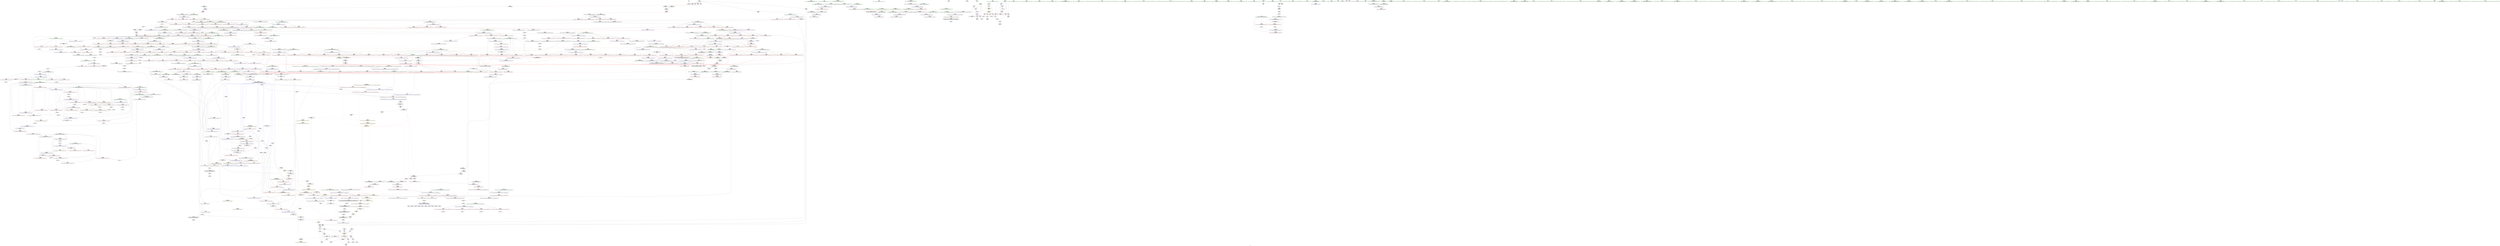digraph "SVFG" {
	label="SVFG";

	Node0x55b41312acd0 [shape=record,color=grey,label="{NodeID: 0\nNullPtr}"];
	Node0x55b41312acd0 -> Node0x55b413183140[style=solid];
	Node0x55b4131acf80 [shape=record,color=black,label="{NodeID: 1550\n964 = PHI(598, )\n}"];
	Node0x55b4131acf80 -> Node0x55b41319e010[style=solid];
	Node0x55b41318b820 [shape=record,color=red,label="{NodeID: 443\n760\<--741\n\<--__topIndex.addr\n_ZSt11__push_heapIPdldN9__gnu_cxx5__ops14_Iter_less_valEEvT_T0_S5_T1_RT2_\n}"];
	Node0x55b41318b820 -> Node0x55b4131c4c00[style=solid];
	Node0x55b41317fa50 [shape=record,color=green,label="{NodeID: 111\n571\<--572\nagg.tmp\<--agg.tmp_field_insensitive\n_ZSt10__pop_heapIPdN9__gnu_cxx5__ops15_Iter_less_iterEEvT_S4_S4_RT0_\n}"];
	Node0x55b4131a0f30 [shape=record,color=red,label="{NodeID: 554\n1282\<--1274\n\<--__it.addr\n_ZNK9__gnu_cxx5__ops14_Val_less_iterclIdPdEEbRT_T0_\n}"];
	Node0x55b4131a0f30 -> Node0x55b4131a10d0[style=solid];
	Node0x55b413184010 [shape=record,color=black,label="{NodeID: 222\n451\<--449\nsub.ptr.lhs.cast\<--\n_ZSt11__sort_heapIPdN9__gnu_cxx5__ops15_Iter_less_iterEEvT_S4_RT0_\n}"];
	Node0x55b413184010 -> Node0x55b4131c3400[style=solid];
	Node0x55b4131a69f0 [shape=record,color=blue,label="{NodeID: 665\n991\<--1020\n__val\<--\n_ZSt16__insertion_sortIPdN9__gnu_cxx5__ops15_Iter_less_iterEEvT_S4_T0_\n}"];
	Node0x55b4131a69f0 -> Node0x55b41319eeb0[style=dashed];
	Node0x55b4131a69f0 -> Node0x55b4131f1a70[style=dashed];
	Node0x55b413191b70 [shape=record,color=red,label="{NodeID: 333\n302\<--276\n\<--__first.addr\n_ZSt22__final_insertion_sortIPdN9__gnu_cxx5__ops15_Iter_less_iterEEvT_S4_T0_\n}"];
	Node0x55b413191b70 -> Node0x55b41318dce0[style=solid];
	Node0x55b4131f3870 [shape=record,color=black,label="{NodeID: 1108\nMR_193V_2 = PHI(MR_193V_1, MR_193V_3, )\npts\{992 \}\n}"];
	Node0x55b41317b9b0 [shape=record,color=green,label="{NodeID: 1\n5\<--1\n\<--dummyObj\nCan only get source location for instruction, argument, global var or function.}"];
	Node0x55b4131ad120 [shape=record,color=black,label="{NodeID: 1551\n968 = PHI(598, )\n}"];
	Node0x55b4131ad120 -> Node0x55b41319e0e0[style=solid];
	Node0x55b41318b8f0 [shape=record,color=red,label="{NodeID: 444\n763\<--745\n\<--__comp.addr\n_ZSt11__push_heapIPdldN9__gnu_cxx5__ops14_Iter_less_valEEvT_T0_S5_T1_RT2_\n|{<s0>41}}"];
	Node0x55b41318b8f0:s0 -> Node0x55b4131afd20[style=solid,color=red];
	Node0x55b41317fb20 [shape=record,color=green,label="{NodeID: 112\n600\<--601\n__t.addr\<--__t.addr_field_insensitive\n_ZSt4moveIRdEONSt16remove_referenceIT_E4typeEOS2_\n}"];
	Node0x55b41317fb20 -> Node0x55b413189600[style=solid];
	Node0x55b41317fb20 -> Node0x55b4131a4150[style=solid];
	Node0x55b4131a1000 [shape=record,color=red,label="{NodeID: 555\n1281\<--1280\n\<--\n_ZNK9__gnu_cxx5__ops14_Val_less_iterclIdPdEEbRT_T0_\n}"];
	Node0x55b4131a1000 -> Node0x55b4131c5e00[style=solid];
	Node0x55b4131840e0 [shape=record,color=black,label="{NodeID: 223\n452\<--450\nsub.ptr.rhs.cast\<--\n_ZSt11__sort_heapIPdN9__gnu_cxx5__ops15_Iter_less_iterEEvT_S4_RT0_\n}"];
	Node0x55b4131840e0 -> Node0x55b4131c3400[style=solid];
	Node0x55b4131a6ac0 [shape=record,color=blue,label="{NodeID: 666\n1031\<--1030\n\<--\n_ZSt16__insertion_sortIPdN9__gnu_cxx5__ops15_Iter_less_iterEEvT_S4_T0_\n}"];
	Node0x55b4131a6ac0 -> Node0x55b4131f5b70[style=dashed];
	Node0x55b413191c40 [shape=record,color=red,label="{NodeID: 334\n309\<--276\n\<--__first.addr\n_ZSt22__final_insertion_sortIPdN9__gnu_cxx5__ops15_Iter_less_iterEEvT_S4_T0_\n|{<s0>18}}"];
	Node0x55b413191c40:s0 -> Node0x55b4131aea20[style=solid,color=red];
	Node0x55b4131f3d70 [shape=record,color=black,label="{NodeID: 1109\nMR_8V_3 = PHI(MR_8V_5, MR_8V_2, )\npts\{13 \}\n|{|<s1>19|<s2>24|<s3>25|<s4>25|<s5>25}}"];
	Node0x55b4131f3d70 -> Node0x55b4131f3d70[style=dashed];
	Node0x55b4131f3d70:s1 -> Node0x55b413219e00[style=dashed,color=blue];
	Node0x55b4131f3d70:s2 -> Node0x55b413208fc0[style=dashed,color=red];
	Node0x55b4131f3d70:s3 -> Node0x55b413189390[style=dashed,color=red];
	Node0x55b4131f3d70:s4 -> Node0x55b413189460[style=dashed,color=red];
	Node0x55b4131f3d70:s5 -> Node0x55b4131a4080[style=dashed,color=red];
	Node0x55b41317ba40 [shape=record,color=green,label="{NodeID: 2\n15\<--1\n\<--dummyObj\nCan only get source location for instruction, argument, global var or function.}"];
	Node0x55b4131ad260 [shape=record,color=black,label="{NodeID: 1552\n972 = PHI(598, )\n}"];
	Node0x55b4131ad260 -> Node0x55b41319e1b0[style=solid];
	Node0x55b41318b9c0 [shape=record,color=red,label="{NodeID: 445\n765\<--747\n\<--__parent\n_ZSt11__push_heapIPdldN9__gnu_cxx5__ops14_Iter_less_valEEvT_T0_S5_T1_RT2_\n}"];
	Node0x55b41317fbf0 [shape=record,color=green,label="{NodeID: 113\n610\<--611\n__comp\<--__comp_field_insensitive\n_ZSt13__adjust_heapIPdldN9__gnu_cxx5__ops15_Iter_less_iterEEvT_T0_S5_T1_T2_\n|{<s0>34|<s1>37}}"];
	Node0x55b41317fbf0:s0 -> Node0x55b4131b33e0[style=solid,color=red];
	Node0x55b41317fbf0:s1 -> Node0x55b4131b1020[style=solid,color=red];
	Node0x55b4131a10d0 [shape=record,color=red,label="{NodeID: 556\n1283\<--1282\n\<--\n_ZNK9__gnu_cxx5__ops14_Val_less_iterclIdPdEEbRT_T0_\n}"];
	Node0x55b4131a10d0 -> Node0x55b4131c5e00[style=solid];
	Node0x55b4131841b0 [shape=record,color=black,label="{NodeID: 224\n491\<--489\nsub.ptr.lhs.cast\<--\n_ZSt11__make_heapIPdN9__gnu_cxx5__ops15_Iter_less_iterEEvT_S4_RT0_\n}"];
	Node0x55b4131841b0 -> Node0x55b4131c0100[style=solid];
	Node0x55b4131a6b90 [shape=record,color=blue,label="{NodeID: 667\n989\<--1044\n__i\<--incdec.ptr\n_ZSt16__insertion_sortIPdN9__gnu_cxx5__ops15_Iter_less_iterEEvT_S4_T0_\n}"];
	Node0x55b4131a6b90 -> Node0x55b41319e830[style=dashed];
	Node0x55b4131a6b90 -> Node0x55b41319e900[style=dashed];
	Node0x55b4131a6b90 -> Node0x55b41319e9d0[style=dashed];
	Node0x55b4131a6b90 -> Node0x55b41319eaa0[style=dashed];
	Node0x55b4131a6b90 -> Node0x55b41319eb70[style=dashed];
	Node0x55b4131a6b90 -> Node0x55b41319ec40[style=dashed];
	Node0x55b4131a6b90 -> Node0x55b41319ed10[style=dashed];
	Node0x55b4131a6b90 -> Node0x55b4131a6b90[style=dashed];
	Node0x55b4131a6b90 -> Node0x55b4131f3370[style=dashed];
	Node0x55b413191d10 [shape=record,color=red,label="{NodeID: 335\n288\<--278\n\<--__last.addr\n_ZSt22__final_insertion_sortIPdN9__gnu_cxx5__ops15_Iter_less_iterEEvT_S4_T0_\n}"];
	Node0x55b413191d10 -> Node0x55b413183c00[style=solid];
	Node0x55b4131f4270 [shape=record,color=black,label="{NodeID: 1110\nMR_70V_3 = PHI(MR_70V_4, MR_70V_2, )\npts\{400 \}\n}"];
	Node0x55b4131f4270 -> Node0x55b413193160[style=dashed];
	Node0x55b4131f4270 -> Node0x55b413193230[style=dashed];
	Node0x55b4131f4270 -> Node0x55b413193300[style=dashed];
	Node0x55b4131f4270 -> Node0x55b4131933d0[style=dashed];
	Node0x55b4131f4270 -> Node0x55b4131a3040[style=dashed];
	Node0x55b41317bcf0 [shape=record,color=green,label="{NodeID: 3\n17\<--1\n.str\<--dummyObj\nGlob }"];
	Node0x55b4131ad3a0 [shape=record,color=black,label="{NodeID: 1553\n1016 = PHI(536, )\n}"];
	Node0x55b41318ba90 [shape=record,color=red,label="{NodeID: 446\n775\<--747\n\<--__parent\n_ZSt11__push_heapIPdldN9__gnu_cxx5__ops14_Iter_less_valEEvT_T0_S5_T1_RT2_\n}"];
	Node0x55b413206ee0 [shape=record,color=yellow,style=double,label="{NodeID: 1221\n218V_1 = ENCHI(MR_218V_0)\npts\{483 570 619 744 960 992 \}\nFun[_ZSt25__unguarded_linear_insertIPdN9__gnu_cxx5__ops14_Val_less_iterEEvT_T0_]}"];
	Node0x55b413206ee0 -> Node0x55b41319fd50[style=dashed];
	Node0x55b413206ee0 -> Node0x55b41319fe20[style=dashed];
	Node0x55b413206ee0 -> Node0x55b41319fef0[style=dashed];
	Node0x55b41317fcc0 [shape=record,color=green,label="{NodeID: 114\n612\<--613\n__first.addr\<--__first.addr_field_insensitive\n_ZSt13__adjust_heapIPdldN9__gnu_cxx5__ops15_Iter_less_iterEEvT_T0_S5_T1_T2_\n}"];
	Node0x55b41317fcc0 -> Node0x55b4131896d0[style=solid];
	Node0x55b41317fcc0 -> Node0x55b4131897a0[style=solid];
	Node0x55b41317fcc0 -> Node0x55b413189870[style=solid];
	Node0x55b41317fcc0 -> Node0x55b413189940[style=solid];
	Node0x55b41317fcc0 -> Node0x55b413189a10[style=solid];
	Node0x55b41317fcc0 -> Node0x55b413189ae0[style=solid];
	Node0x55b41317fcc0 -> Node0x55b413189bb0[style=solid];
	Node0x55b41317fcc0 -> Node0x55b4131a4220[style=solid];
	Node0x55b4131a11a0 [shape=record,color=red,label="{NodeID: 557\n1288\<--1287\ndummyVal\<--offset_0\n_ZNSt20__copy_move_backwardILb1ELb1ESt26random_access_iterator_tagE13__copy_move_bIdEEPT_PKS3_S6_S4_\n}"];
	Node0x55b4131a11a0 -> Node0x55b4131a8320[style=solid];
	Node0x55b413184280 [shape=record,color=black,label="{NodeID: 225\n492\<--490\nsub.ptr.rhs.cast\<--\n_ZSt11__make_heapIPdN9__gnu_cxx5__ops15_Iter_less_iterEEvT_S4_RT0_\n}"];
	Node0x55b413184280 -> Node0x55b4131c0100[style=solid];
	Node0x55b4131a6c60 [shape=record,color=blue,label="{NodeID: 668\n1053\<--1049\n__first.addr\<--__first\n_ZSt26__unguarded_insertion_sortIPdN9__gnu_cxx5__ops15_Iter_less_iterEEvT_S4_T0_\n}"];
	Node0x55b4131a6c60 -> Node0x55b41319ef80[style=dashed];
	Node0x55b413191de0 [shape=record,color=red,label="{NodeID: 336\n304\<--278\n\<--__last.addr\n_ZSt22__final_insertion_sortIPdN9__gnu_cxx5__ops15_Iter_less_iterEEvT_S4_T0_\n|{<s0>17}}"];
	Node0x55b413191de0:s0 -> Node0x55b4132749f0[style=solid,color=red];
	Node0x55b41317bdb0 [shape=record,color=green,label="{NodeID: 4\n19\<--1\n.str.1\<--dummyObj\nGlob }"];
	Node0x55b4131ad4b0 [shape=record,color=black,label="{NodeID: 1554\n1019 = PHI(598, )\n}"];
	Node0x55b4131ad4b0 -> Node0x55b41319ede0[style=solid];
	Node0x55b41318bb60 [shape=record,color=red,label="{NodeID: 447\n783\<--747\n\<--__parent\n_ZSt11__push_heapIPdldN9__gnu_cxx5__ops14_Iter_less_valEEvT_T0_S5_T1_RT2_\n}"];
	Node0x55b41318bb60 -> Node0x55b4131a5400[style=solid];
	Node0x55b413184740 [shape=record,color=green,label="{NodeID: 115\n614\<--615\n__holeIndex.addr\<--__holeIndex.addr_field_insensitive\n_ZSt13__adjust_heapIPdldN9__gnu_cxx5__ops15_Iter_less_iterEEvT_T0_S5_T1_T2_\n}"];
	Node0x55b413184740 -> Node0x55b413189c80[style=solid];
	Node0x55b413184740 -> Node0x55b413189d50[style=solid];
	Node0x55b413184740 -> Node0x55b413189e20[style=solid];
	Node0x55b413184740 -> Node0x55b413189ef0[style=solid];
	Node0x55b413184740 -> Node0x55b413189fc0[style=solid];
	Node0x55b413184740 -> Node0x55b4131a42f0[style=solid];
	Node0x55b413184740 -> Node0x55b4131a4970[style=solid];
	Node0x55b413184740 -> Node0x55b4131a4be0[style=solid];
	Node0x55b4131a1270 [shape=record,color=blue,label="{NodeID: 558\n4\<--5\ntc\<--\nGlob }"];
	Node0x55b4131a1270 -> Node0x55b413206290[style=dashed];
	Node0x55b413184350 [shape=record,color=black,label="{NodeID: 226\n500\<--498\nsub.ptr.lhs.cast1\<--\n_ZSt11__make_heapIPdN9__gnu_cxx5__ops15_Iter_less_iterEEvT_S4_RT0_\n}"];
	Node0x55b413184350 -> Node0x55b4131bff80[style=solid];
	Node0x55b4131a6d30 [shape=record,color=blue,label="{NodeID: 669\n1055\<--1050\n__last.addr\<--__last\n_ZSt26__unguarded_insertion_sortIPdN9__gnu_cxx5__ops15_Iter_less_iterEEvT_S4_T0_\n}"];
	Node0x55b4131a6d30 -> Node0x55b41319f050[style=dashed];
	Node0x55b413191eb0 [shape=record,color=red,label="{NodeID: 337\n310\<--278\n\<--__last.addr\n_ZSt22__final_insertion_sortIPdN9__gnu_cxx5__ops15_Iter_less_iterEEvT_S4_T0_\n|{<s0>18}}"];
	Node0x55b413191eb0:s0 -> Node0x55b4131aec30[style=solid,color=red];
	Node0x55b41317be70 [shape=record,color=green,label="{NodeID: 5\n21\<--1\n.str.2\<--dummyObj\nGlob }"];
	Node0x55b4131ad620 [shape=record,color=black,label="{NodeID: 1555\n1026 = PHI(1083, )\n}"];
	Node0x55b41318bc30 [shape=record,color=red,label="{NodeID: 448\n778\<--777\n\<--call2\n_ZSt11__push_heapIPdldN9__gnu_cxx5__ops14_Iter_less_valEEvT_T0_S5_T1_RT2_\n}"];
	Node0x55b41318bc30 -> Node0x55b4131a5330[style=solid];
	Node0x55b4131847d0 [shape=record,color=green,label="{NodeID: 116\n616\<--617\n__len.addr\<--__len.addr_field_insensitive\n_ZSt13__adjust_heapIPdldN9__gnu_cxx5__ops15_Iter_less_iterEEvT_T0_S5_T1_T2_\n}"];
	Node0x55b4131847d0 -> Node0x55b41318a090[style=solid];
	Node0x55b4131847d0 -> Node0x55b41318a160[style=solid];
	Node0x55b4131847d0 -> Node0x55b41318a230[style=solid];
	Node0x55b4131847d0 -> Node0x55b4131a43c0[style=solid];
	Node0x55b4131a1340 [shape=record,color=blue,label="{NodeID: 559\n7\<--5\ntcn\<--\nGlob }"];
	Node0x55b4131a1340 -> Node0x55b413206290[style=dashed];
	Node0x55b413184420 [shape=record,color=black,label="{NodeID: 227\n501\<--499\nsub.ptr.rhs.cast2\<--\n_ZSt11__make_heapIPdN9__gnu_cxx5__ops15_Iter_less_iterEEvT_S4_RT0_\n}"];
	Node0x55b413184420 -> Node0x55b4131bff80[style=solid];
	Node0x55b4131a6e00 [shape=record,color=blue,label="{NodeID: 670\n1057\<--1067\n__i\<--\n_ZSt26__unguarded_insertion_sortIPdN9__gnu_cxx5__ops15_Iter_less_iterEEvT_S4_T0_\n}"];
	Node0x55b4131a6e00 -> Node0x55b4131f6f70[style=dashed];
	Node0x55b413191f80 [shape=record,color=red,label="{NodeID: 338\n331\<--320\n\<--__first.addr\n_ZSt14__partial_sortIPdN9__gnu_cxx5__ops15_Iter_less_iterEEvT_S4_S4_T0_\n|{<s0>19}}"];
	Node0x55b413191f80:s0 -> Node0x55b4131b2430[style=solid,color=red];
	Node0x55b4131f5170 [shape=record,color=black,label="{NodeID: 1113\nMR_8V_3 = PHI(MR_8V_1, MR_8V_4, )\npts\{13 \}\n|{|<s2>29}}"];
	Node0x55b4131f5170 -> Node0x55b413188830[style=dashed];
	Node0x55b4131f5170 -> Node0x55b413188900[style=dashed];
	Node0x55b4131f5170:s2 -> Node0x55b4131f9c70[style=dashed,color=red];
	Node0x55b41317c6e0 [shape=record,color=green,label="{NodeID: 6\n37\<--1\n\<--dummyObj\nCan only get source location for instruction, argument, global var or function.}"];
	Node0x55b4131ad730 [shape=record,color=black,label="{NodeID: 1556\n1029 = PHI(598, )\n}"];
	Node0x55b4131ad730 -> Node0x55b41319eeb0[style=solid];
	Node0x55b41318bd00 [shape=record,color=red,label="{NodeID: 449\n791\<--790\n\<--call6\n_ZSt11__push_heapIPdldN9__gnu_cxx5__ops14_Iter_less_valEEvT_T0_S5_T1_RT2_\n}"];
	Node0x55b41318bd00 -> Node0x55b4131a55a0[style=solid];
	Node0x55b4131848a0 [shape=record,color=green,label="{NodeID: 117\n618\<--619\n__value.addr\<--__value.addr_field_insensitive\n_ZSt13__adjust_heapIPdldN9__gnu_cxx5__ops15_Iter_less_iterEEvT_T0_S5_T1_T2_\n|{|<s1>39}}"];
	Node0x55b4131848a0 -> Node0x55b4131a4490[style=solid];
	Node0x55b4131848a0:s1 -> Node0x55b413272e70[style=solid,color=red];
	Node0x55b4131a1440 [shape=record,color=blue,label="{NodeID: 560\n9\<--5\nn\<--\nGlob }"];
	Node0x55b4131a1440 -> Node0x55b4132060a0[style=dashed];
	Node0x55b4131844f0 [shape=record,color=black,label="{NodeID: 228\n536\<--554\n_ZNK9__gnu_cxx5__ops15_Iter_less_iterclIPdS3_EEbT_T0__ret\<--cmp\n_ZNK9__gnu_cxx5__ops15_Iter_less_iterclIPdS3_EEbT_T0_\n|{<s0>24|<s1>34|<s2>44|<s3>45|<s4>47|<s5>50|<s6>52|<s7>55|<s8>56|<s9>62}}"];
	Node0x55b4131844f0:s0 -> Node0x55b413261ad0[style=solid,color=blue];
	Node0x55b4131844f0:s1 -> Node0x55b4131ac5e0[style=solid,color=blue];
	Node0x55b4131844f0:s2 -> Node0x55b413262130[style=solid,color=blue];
	Node0x55b4131844f0:s3 -> Node0x55b413262240[style=solid,color=blue];
	Node0x55b4131844f0:s4 -> Node0x55b413262350[style=solid,color=blue];
	Node0x55b4131844f0:s5 -> Node0x55b413262460[style=solid,color=blue];
	Node0x55b4131844f0:s6 -> Node0x55b4131abdd0[style=solid,color=blue];
	Node0x55b4131844f0:s7 -> Node0x55b4131acd60[style=solid,color=blue];
	Node0x55b4131844f0:s8 -> Node0x55b4131ace70[style=solid,color=blue];
	Node0x55b4131844f0:s9 -> Node0x55b4131ad3a0[style=solid,color=blue];
	Node0x55b4131a6ed0 [shape=record,color=blue,label="{NodeID: 671\n1057\<--1079\n__i\<--incdec.ptr\n_ZSt26__unguarded_insertion_sortIPdN9__gnu_cxx5__ops15_Iter_less_iterEEvT_S4_T0_\n}"];
	Node0x55b4131a6ed0 -> Node0x55b4131f6f70[style=dashed];
	Node0x55b413192050 [shape=record,color=red,label="{NodeID: 339\n337\<--320\n\<--__first.addr\n_ZSt14__partial_sortIPdN9__gnu_cxx5__ops15_Iter_less_iterEEvT_S4_S4_T0_\n|{<s0>20}}"];
	Node0x55b413192050:s0 -> Node0x55b4131af9f0[style=solid,color=red];
	Node0x55b41317c770 [shape=record,color=green,label="{NodeID: 7\n48\<--1\n\<--dummyObj\nCan only get source location for instruction, argument, global var or function.}"];
	Node0x55b4131ad8a0 [shape=record,color=black,label="{NodeID: 1557\n1097 = PHI(1180, )\n|{<s0>72}}"];
	Node0x55b4131ad8a0:s0 -> Node0x55b4131b2760[style=solid,color=red];
	Node0x55b41318bdd0 [shape=record,color=red,label="{NodeID: 450\n810\<--801\nthis1\<--this.addr\n_ZNK9__gnu_cxx5__ops14_Iter_less_valclIPddEEbT_RT0_\n}"];
	Node0x55b413184970 [shape=record,color=green,label="{NodeID: 118\n620\<--621\n__topIndex\<--__topIndex_field_insensitive\n_ZSt13__adjust_heapIPdldN9__gnu_cxx5__ops15_Iter_less_iterEEvT_T0_S5_T1_T2_\n}"];
	Node0x55b413184970 -> Node0x55b41318a300[style=solid];
	Node0x55b413184970 -> Node0x55b4131a4560[style=solid];
	Node0x55b4131a1540 [shape=record,color=blue,label="{NodeID: 561\n14\<--15\nre\<--\nGlob }"];
	Node0x55b4131a1540 -> Node0x55b413206290[style=dashed];
	Node0x55b4131845c0 [shape=record,color=black,label="{NodeID: 229\n589\<--587\nsub.ptr.lhs.cast\<--\n_ZSt10__pop_heapIPdN9__gnu_cxx5__ops15_Iter_less_iterEEvT_S4_S4_RT0_\n}"];
	Node0x55b4131845c0 -> Node0x55b4131c0b80[style=solid];
	Node0x55b4131a6fa0 [shape=record,color=blue,label="{NodeID: 672\n1087\<--1084\n__first.addr\<--__first\n_ZSt13move_backwardIPdS0_ET0_T_S2_S1_\n}"];
	Node0x55b4131a6fa0 -> Node0x55b41319f390[style=dashed];
	Node0x55b413192120 [shape=record,color=red,label="{NodeID: 340\n332\<--322\n\<--__middle.addr\n_ZSt14__partial_sortIPdN9__gnu_cxx5__ops15_Iter_less_iterEEvT_S4_S4_T0_\n|{<s0>19}}"];
	Node0x55b413192120:s0 -> Node0x55b4131b2540[style=solid,color=red];
	Node0x55b4131f5b70 [shape=record,color=black,label="{NodeID: 1115\nMR_8V_3 = PHI(MR_8V_6, MR_8V_1, )\npts\{13 \}\n|{|<s2>62|<s3>64|<s4>67|<s5>67}}"];
	Node0x55b4131f5b70 -> Node0x55b41319ede0[style=dashed];
	Node0x55b4131f5b70 -> Node0x55b4131f2e70[style=dashed];
	Node0x55b4131f5b70:s2 -> Node0x55b413208fc0[style=dashed,color=red];
	Node0x55b4131f5b70:s3 -> Node0x55b413208c10[style=dashed,color=red];
	Node0x55b4131f5b70:s4 -> Node0x55b41319fd50[style=dashed,color=red];
	Node0x55b4131f5b70:s5 -> Node0x55b4131fd870[style=dashed,color=red];
	Node0x55b41317c830 [shape=record,color=green,label="{NodeID: 8\n59\<--1\n\<--dummyObj\nCan only get source location for instruction, argument, global var or function.}"];
	Node0x55b4131ad9e0 [shape=record,color=black,label="{NodeID: 1558\n1101 = PHI(1180, )\n|{<s0>72}}"];
	Node0x55b4131ad9e0:s0 -> Node0x55b4131b28a0[style=solid,color=red];
	Node0x55b41318bea0 [shape=record,color=red,label="{NodeID: 451\n811\<--803\n\<--__it.addr\n_ZNK9__gnu_cxx5__ops14_Iter_less_valclIPddEEbT_RT0_\n}"];
	Node0x55b41318bea0 -> Node0x55b41318c040[style=solid];
	Node0x55b413184a40 [shape=record,color=green,label="{NodeID: 119\n622\<--623\n__secondChild\<--__secondChild_field_insensitive\n_ZSt13__adjust_heapIPdldN9__gnu_cxx5__ops15_Iter_less_iterEEvT_T0_S5_T1_T2_\n}"];
	Node0x55b413184a40 -> Node0x55b41318a3d0[style=solid];
	Node0x55b413184a40 -> Node0x55b41318a4a0[style=solid];
	Node0x55b413184a40 -> Node0x55b41318a570[style=solid];
	Node0x55b413184a40 -> Node0x55b41318a640[style=solid];
	Node0x55b413184a40 -> Node0x55b41318a710[style=solid];
	Node0x55b413184a40 -> Node0x55b41318a7e0[style=solid];
	Node0x55b413184a40 -> Node0x55b41318a8b0[style=solid];
	Node0x55b413184a40 -> Node0x55b41318a980[style=solid];
	Node0x55b413184a40 -> Node0x55b41318aa50[style=solid];
	Node0x55b413184a40 -> Node0x55b41318ab20[style=solid];
	Node0x55b413184a40 -> Node0x55b41318abf0[style=solid];
	Node0x55b413184a40 -> Node0x55b4131a4630[style=solid];
	Node0x55b413184a40 -> Node0x55b4131a4700[style=solid];
	Node0x55b413184a40 -> Node0x55b4131a47d0[style=solid];
	Node0x55b413184a40 -> Node0x55b4131a4a40[style=solid];
	Node0x55b4131a1640 [shape=record,color=blue,label="{NodeID: 562\n4\<--36\ntc\<--dec\n_Z5solvev\n|{|<s2>8}}"];
	Node0x55b4131a1640 -> Node0x55b41318f7b0[style=dashed];
	Node0x55b4131a1640 -> Node0x55b4131a1640[style=dashed];
	Node0x55b4131a1640:s2 -> Node0x55b413218ac0[style=dashed,color=blue];
	Node0x55b413184690 [shape=record,color=black,label="{NodeID: 230\n590\<--588\nsub.ptr.rhs.cast\<--\n_ZSt10__pop_heapIPdN9__gnu_cxx5__ops15_Iter_less_iterEEvT_S4_S4_RT0_\n}"];
	Node0x55b413184690 -> Node0x55b4131c0b80[style=solid];
	Node0x55b4131a7070 [shape=record,color=blue,label="{NodeID: 673\n1089\<--1085\n__last.addr\<--__last\n_ZSt13move_backwardIPdS0_ET0_T_S2_S1_\n}"];
	Node0x55b4131a7070 -> Node0x55b41319f460[style=dashed];
	Node0x55b4131921f0 [shape=record,color=red,label="{NodeID: 341\n338\<--322\n\<--__middle.addr\n_ZSt14__partial_sortIPdN9__gnu_cxx5__ops15_Iter_less_iterEEvT_S4_S4_T0_\n|{<s0>20}}"];
	Node0x55b4131921f0:s0 -> Node0x55b4131afb00[style=solid,color=red];
	Node0x55b41317c930 [shape=record,color=green,label="{NodeID: 9\n72\<--1\n\<--dummyObj\nCan only get source location for instruction, argument, global var or function.}"];
	Node0x55b4131adb20 [shape=record,color=black,label="{NodeID: 1559\n1103 = PHI(1155, )\n}"];
	Node0x55b4131adb20 -> Node0x55b41318cbd0[style=solid];
	Node0x55b41318bf70 [shape=record,color=red,label="{NodeID: 452\n813\<--805\n\<--__val.addr\n_ZNK9__gnu_cxx5__ops14_Iter_less_valclIPddEEbT_RT0_\n}"];
	Node0x55b41318bf70 -> Node0x55b41318c110[style=solid];
	Node0x55b413184b10 [shape=record,color=green,label="{NodeID: 120\n624\<--625\n__cmp\<--__cmp_field_insensitive\n_ZSt13__adjust_heapIPdldN9__gnu_cxx5__ops15_Iter_less_iterEEvT_T0_S5_T1_T2_\n|{<s0>38|<s1>40}}"];
	Node0x55b413184b10:s0 -> Node0x55b4131b2ee0[style=solid,color=red];
	Node0x55b413184b10:s1 -> Node0x55b413274280[style=solid,color=red];
	Node0x55b4131a1710 [shape=record,color=blue,label="{NodeID: 563\n26\<--5\ni\<--\n_Z5solvev\n}"];
	Node0x55b4131a1710 -> Node0x55b41318fe30[style=dashed];
	Node0x55b4131a1710 -> Node0x55b41318ff00[style=dashed];
	Node0x55b4131a1710 -> Node0x55b41318ffd0[style=dashed];
	Node0x55b4131a1710 -> Node0x55b4131a17e0[style=dashed];
	Node0x55b4131a1710 -> Node0x55b4131fbf70[style=dashed];
	Node0x55b41318c890 [shape=record,color=black,label="{NodeID: 231\n598\<--603\n_ZSt4moveIRdEONSt16remove_referenceIT_E4typeEOS2__ret\<--\n_ZSt4moveIRdEONSt16remove_referenceIT_E4typeEOS2_\n|{<s0>27|<s1>28|<s2>30|<s3>31|<s4>32|<s5>35|<s6>36|<s7>39|<s8>42|<s9>43|<s10>59|<s11>60|<s12>61|<s13>63|<s14>65|<s15>73|<s16>75|<s17>76}}"];
	Node0x55b41318c890:s0 -> Node0x55b4131abf10[style=solid,color=blue];
	Node0x55b41318c890:s1 -> Node0x55b4131ac0e0[style=solid,color=blue];
	Node0x55b41318c890:s2 -> Node0x55b4131ac220[style=solid,color=blue];
	Node0x55b41318c890:s3 -> Node0x55b4131ac360[style=solid,color=blue];
	Node0x55b41318c890:s4 -> Node0x55b4131ac4a0[style=solid,color=blue];
	Node0x55b41318c890:s5 -> Node0x55b4131ac6f0[style=solid,color=blue];
	Node0x55b41318c890:s6 -> Node0x55b413261740[style=solid,color=blue];
	Node0x55b41318c890:s7 -> Node0x55b4131ac860[style=solid,color=blue];
	Node0x55b41318c890:s8 -> Node0x55b4131acae0[style=solid,color=blue];
	Node0x55b41318c890:s9 -> Node0x55b4131acc20[style=solid,color=blue];
	Node0x55b41318c890:s10 -> Node0x55b4131acf80[style=solid,color=blue];
	Node0x55b41318c890:s11 -> Node0x55b4131ad120[style=solid,color=blue];
	Node0x55b41318c890:s12 -> Node0x55b4131ad260[style=solid,color=blue];
	Node0x55b41318c890:s13 -> Node0x55b4131ad4b0[style=solid,color=blue];
	Node0x55b41318c890:s14 -> Node0x55b4131ad730[style=solid,color=blue];
	Node0x55b41318c890:s15 -> Node0x55b4131adc60[style=solid,color=blue];
	Node0x55b41318c890:s16 -> Node0x55b4131adeb0[style=solid,color=blue];
	Node0x55b41318c890:s17 -> Node0x55b4131ae020[style=solid,color=blue];
	Node0x55b4131a7140 [shape=record,color=blue,label="{NodeID: 674\n1091\<--1086\n__result.addr\<--__result\n_ZSt13move_backwardIPdS0_ET0_T_S2_S1_\n}"];
	Node0x55b4131a7140 -> Node0x55b41319f530[style=dashed];
	Node0x55b4131922c0 [shape=record,color=red,label="{NodeID: 342\n333\<--324\n\<--__last.addr\n_ZSt14__partial_sortIPdN9__gnu_cxx5__ops15_Iter_less_iterEEvT_S4_S4_T0_\n|{<s0>19}}"];
	Node0x55b4131922c0:s0 -> Node0x55b4131b2650[style=solid,color=red];
	Node0x55b41317ca30 [shape=record,color=green,label="{NodeID: 10\n174\<--1\n\<--dummyObj\nCan only get source location for instruction, argument, global var or function.}"];
	Node0x55b4131adc60 [shape=record,color=black,label="{NodeID: 1560\n1119 = PHI(598, )\n}"];
	Node0x55b4131adc60 -> Node0x55b41319fd50[style=solid];
	Node0x55b41318c040 [shape=record,color=red,label="{NodeID: 453\n812\<--811\n\<--\n_ZNK9__gnu_cxx5__ops14_Iter_less_valclIPddEEbT_RT0_\n}"];
	Node0x55b41318c040 -> Node0x55b4131c4180[style=solid];
	Node0x55b413184be0 [shape=record,color=green,label="{NodeID: 121\n626\<--627\nagg.tmp\<--agg.tmp_field_insensitive\n_ZSt13__adjust_heapIPdldN9__gnu_cxx5__ops15_Iter_less_iterEEvT_T0_S5_T1_T2_\n}"];
	Node0x55b4131a17e0 [shape=record,color=blue,label="{NodeID: 564\n26\<--58\ni\<--inc\n_Z5solvev\n}"];
	Node0x55b4131a17e0 -> Node0x55b41318fe30[style=dashed];
	Node0x55b4131a17e0 -> Node0x55b41318ff00[style=dashed];
	Node0x55b4131a17e0 -> Node0x55b41318ffd0[style=dashed];
	Node0x55b4131a17e0 -> Node0x55b4131a17e0[style=dashed];
	Node0x55b4131a17e0 -> Node0x55b4131fbf70[style=dashed];
	Node0x55b41318c960 [shape=record,color=black,label="{NodeID: 232\n715\<--720\n_ZSt4moveIRN9__gnu_cxx5__ops15_Iter_less_iterEEONSt16remove_referenceIT_E4typeEOS5__ret\<--\n_ZSt4moveIRN9__gnu_cxx5__ops15_Iter_less_iterEEONSt16remove_referenceIT_E4typeEOS5_\n|{<s0>37}}"];
	Node0x55b41318c960:s0 -> Node0x55b413261930[style=solid,color=blue];
	Node0x55b4131a7210 [shape=record,color=blue,label="{NodeID: 675\n1111\<--1108\n__last.addr\<--__last\n_ZSt25__unguarded_linear_insertIPdN9__gnu_cxx5__ops14_Val_less_iterEEvT_T0_\n}"];
	Node0x55b4131a7210 -> Node0x55b41319f600[style=dashed];
	Node0x55b4131a7210 -> Node0x55b41319f6d0[style=dashed];
	Node0x55b4131a7210 -> Node0x55b4131fdd70[style=dashed];
	Node0x55b413192390 [shape=record,color=red,label="{NodeID: 343\n360\<--348\n\<--__first.addr\n_ZSt27__unguarded_partition_pivotIPdN9__gnu_cxx5__ops15_Iter_less_iterEET_S4_S4_T0_\n}"];
	Node0x55b413192390 -> Node0x55b41318ec50[style=solid];
	Node0x55b41317cb30 [shape=record,color=green,label="{NodeID: 11\n179\<--1\n\<--dummyObj\nCan only get source location for instruction, argument, global var or function.}"];
	Node0x55b4131adda0 [shape=record,color=black,label="{NodeID: 1561\n1129 = PHI(1266, )\n}"];
	Node0x55b41318c110 [shape=record,color=red,label="{NodeID: 454\n814\<--813\n\<--\n_ZNK9__gnu_cxx5__ops14_Iter_less_valclIPddEEbT_RT0_\n}"];
	Node0x55b41318c110 -> Node0x55b4131c4180[style=solid];
	Node0x55b413184cb0 [shape=record,color=green,label="{NodeID: 122\n701\<--702\n_ZSt4moveIRN9__gnu_cxx5__ops15_Iter_less_iterEEONSt16remove_referenceIT_E4typeEOS5_\<--_ZSt4moveIRN9__gnu_cxx5__ops15_Iter_less_iterEEONSt16remove_referenceIT_E4typeEOS5__field_insensitive\n}"];
	Node0x55b4131a18b0 [shape=record,color=blue,label="{NodeID: 565\n14\<--72\nre\<--\n_Z5solvev\n}"];
	Node0x55b4131a18b0 -> Node0x55b41318fc90[style=dashed];
	Node0x55b4131a18b0 -> Node0x55b41318fd60[style=dashed];
	Node0x55b4131a18b0 -> Node0x55b4131a1a50[style=dashed];
	Node0x55b4131a18b0 -> Node0x55b4131fba70[style=dashed];
	Node0x55b41318ca30 [shape=record,color=black,label="{NodeID: 233\n797\<--815\n_ZNK9__gnu_cxx5__ops14_Iter_less_valclIPddEEbT_RT0__ret\<--cmp\n_ZNK9__gnu_cxx5__ops14_Iter_less_valclIPddEEbT_RT0_\n|{<s0>41}}"];
	Node0x55b41318ca30:s0 -> Node0x55b4131ac9a0[style=solid,color=blue];
	Node0x55b4131a72e0 [shape=record,color=blue,label="{NodeID: 676\n1113\<--1120\n__val\<--\n_ZSt25__unguarded_linear_insertIPdN9__gnu_cxx5__ops14_Val_less_iterEEvT_T0_\n|{|<s2>74}}"];
	Node0x55b4131a72e0 -> Node0x55b41319fe20[style=dashed];
	Node0x55b4131a72e0 -> Node0x55b41319fef0[style=dashed];
	Node0x55b4131a72e0:s2 -> Node0x55b413209480[style=dashed,color=red];
	Node0x55b413192460 [shape=record,color=red,label="{NodeID: 344\n362\<--348\n\<--__first.addr\n_ZSt27__unguarded_partition_pivotIPdN9__gnu_cxx5__ops15_Iter_less_iterEET_S4_S4_T0_\n}"];
	Node0x55b413192460 -> Node0x55b413183e70[style=solid];
	Node0x55b4131f6f70 [shape=record,color=black,label="{NodeID: 1119\nMR_202V_3 = PHI(MR_202V_4, MR_202V_2, )\npts\{1058 \}\n}"];
	Node0x55b4131f6f70 -> Node0x55b41319f120[style=dashed];
	Node0x55b4131f6f70 -> Node0x55b41319f1f0[style=dashed];
	Node0x55b4131f6f70 -> Node0x55b41319f2c0[style=dashed];
	Node0x55b4131f6f70 -> Node0x55b4131a6ed0[style=dashed];
	Node0x55b41317cc30 [shape=record,color=green,label="{NodeID: 12\n225\<--1\n\<--dummyObj\nCan only get source location for instruction, argument, global var or function.}"];
	Node0x55b4131adeb0 [shape=record,color=black,label="{NodeID: 1562\n1134 = PHI(598, )\n}"];
	Node0x55b4131adeb0 -> Node0x55b41319fe20[style=solid];
	Node0x55b41318c1e0 [shape=record,color=red,label="{NodeID: 455\n844\<--824\n\<--__result.addr\n_ZSt22__move_median_to_firstIPdN9__gnu_cxx5__ops15_Iter_less_iterEEvT_S4_S4_S4_T0_\n|{<s0>46}}"];
	Node0x55b41318c1e0:s0 -> Node0x55b4131b00e0[style=solid,color=red];
	Node0x55b413184db0 [shape=record,color=green,label="{NodeID: 123\n704\<--705\n_ZN9__gnu_cxx5__ops14_Iter_less_valC2ENS0_15_Iter_less_iterE\<--_ZN9__gnu_cxx5__ops14_Iter_less_valC2ENS0_15_Iter_less_iterE_field_insensitive\n}"];
	Node0x55b4131a1980 [shape=record,color=blue,label="{NodeID: 566\n28\<--5\ni4\<--\n_Z5solvev\n}"];
	Node0x55b4131a1980 -> Node0x55b4131900a0[style=dashed];
	Node0x55b4131a1980 -> Node0x55b413190170[style=dashed];
	Node0x55b4131a1980 -> Node0x55b413190240[style=dashed];
	Node0x55b4131a1980 -> Node0x55b413190310[style=dashed];
	Node0x55b4131a1980 -> Node0x55b4131a1b20[style=dashed];
	Node0x55b4131a1980 -> Node0x55b4131fc470[style=dashed];
	Node0x55b41318cb00 [shape=record,color=black,label="{NodeID: 234\n887\<--928\n_ZSt21__unguarded_partitionIPdN9__gnu_cxx5__ops15_Iter_less_iterEET_S4_S4_S4_T0__ret\<--\n_ZSt21__unguarded_partitionIPdN9__gnu_cxx5__ops15_Iter_less_iterEET_S4_S4_S4_T0_\n|{<s0>22}}"];
	Node0x55b41318cb00:s0 -> Node0x55b413261ff0[style=solid,color=blue];
	Node0x55b4131be770 [shape=record,color=black,label="{NodeID: 1009\n771 = PHI(772, 767, )\n}"];
	Node0x55b4131a73b0 [shape=record,color=blue,label="{NodeID: 677\n1115\<--1122\n__next\<--\n_ZSt25__unguarded_linear_insertIPdN9__gnu_cxx5__ops14_Val_less_iterEEvT_T0_\n}"];
	Node0x55b4131a73b0 -> Node0x55b41319f940[style=dashed];
	Node0x55b4131a73b0 -> Node0x55b4131a7480[style=dashed];
	Node0x55b413192530 [shape=record,color=red,label="{NodeID: 345\n370\<--348\n\<--__first.addr\n_ZSt27__unguarded_partition_pivotIPdN9__gnu_cxx5__ops15_Iter_less_iterEET_S4_S4_T0_\n|{<s0>21}}"];
	Node0x55b413192530:s0 -> Node0x55b4131b1130[style=solid,color=red];
	Node0x55b4131f7470 [shape=record,color=black,label="{NodeID: 1120\nMR_8V_2 = PHI(MR_8V_3, MR_8V_1, )\npts\{13 \}\n|{<s0>17|<s1>69|<s2>69}}"];
	Node0x55b4131f7470:s0 -> Node0x55b4131f8370[style=dashed,color=blue];
	Node0x55b4131f7470:s1 -> Node0x55b41319fd50[style=dashed,color=red];
	Node0x55b4131f7470:s2 -> Node0x55b4131fd870[style=dashed,color=red];
	Node0x55b41317cd30 [shape=record,color=green,label="{NodeID: 13\n229\<--1\n\<--dummyObj\nCan only get source location for instruction, argument, global var or function.|{<s0>33}}"];
	Node0x55b41317cd30:s0 -> Node0x55b4131af570[style=solid,color=red];
	Node0x55b4131ae020 [shape=record,color=black,label="{NodeID: 1563\n1144 = PHI(598, )\n}"];
	Node0x55b4131ae020 -> Node0x55b41319fef0[style=solid];
	Node0x55b41318c2b0 [shape=record,color=red,label="{NodeID: 456\n854\<--824\n\<--__result.addr\n_ZSt22__move_median_to_firstIPdN9__gnu_cxx5__ops15_Iter_less_iterEEvT_S4_S4_S4_T0_\n|{<s0>48}}"];
	Node0x55b41318c2b0:s0 -> Node0x55b4131b00e0[style=solid,color=red];
	Node0x55b413207890 [shape=record,color=yellow,style=double,label="{NodeID: 1231\n8V_1 = ENCHI(MR_8V_0)\npts\{13 \}\nFun[_ZSt13__heap_selectIPdN9__gnu_cxx5__ops15_Iter_less_iterEEvT_S4_S4_T0_]|{<s0>23|<s1>23}}"];
	Node0x55b413207890:s0 -> Node0x55b4131ed850[style=dashed,color=red];
	Node0x55b413207890:s1 -> Node0x55b4131f5170[style=dashed,color=red];
	Node0x55b413184eb0 [shape=record,color=green,label="{NodeID: 124\n712\<--713\n_ZSt11__push_heapIPdldN9__gnu_cxx5__ops14_Iter_less_valEEvT_T0_S5_T1_RT2_\<--_ZSt11__push_heapIPdldN9__gnu_cxx5__ops14_Iter_less_valEEvT_T0_S5_T1_RT2__field_insensitive\n}"];
	Node0x55b4131a1a50 [shape=record,color=blue,label="{NodeID: 567\n14\<--94\nre\<--mul16\n_Z5solvev\n}"];
	Node0x55b4131a1a50 -> Node0x55b41318fc90[style=dashed];
	Node0x55b4131a1a50 -> Node0x55b41318fd60[style=dashed];
	Node0x55b4131a1a50 -> Node0x55b4131a1a50[style=dashed];
	Node0x55b4131a1a50 -> Node0x55b4131fba70[style=dashed];
	Node0x55b41318cbd0 [shape=record,color=black,label="{NodeID: 235\n1083\<--1103\n_ZSt13move_backwardIPdS0_ET0_T_S2_S1__ret\<--call2\n_ZSt13move_backwardIPdS0_ET0_T_S2_S1_\n|{<s0>64}}"];
	Node0x55b41318cbd0:s0 -> Node0x55b4131ad620[style=solid,color=blue];
	Node0x55b4131be900 [shape=record,color=grey,label="{NodeID: 1010\n292 = Binary(290, 291, )\n}"];
	Node0x55b4131be900 -> Node0x55b4131bea80[style=solid];
	Node0x55b4131a7480 [shape=record,color=blue,label="{NodeID: 678\n1115\<--1125\n__next\<--incdec.ptr\n_ZSt25__unguarded_linear_insertIPdN9__gnu_cxx5__ops14_Val_less_iterEEvT_T0_\n}"];
	Node0x55b4131a7480 -> Node0x55b4131fe270[style=dashed];
	Node0x55b413192600 [shape=record,color=red,label="{NodeID: 346\n371\<--348\n\<--__first.addr\n_ZSt27__unguarded_partition_pivotIPdN9__gnu_cxx5__ops15_Iter_less_iterEET_S4_S4_T0_\n}"];
	Node0x55b413192600 -> Node0x55b41318ddb0[style=solid];
	Node0x55b4131f7970 [shape=record,color=black,label="{NodeID: 1121\nMR_8V_3 = PHI(MR_8V_2, MR_8V_1, )\npts\{13 \}\n|{<s0>81}}"];
	Node0x55b4131f7970:s0 -> Node0x55b41321b820[style=dashed,color=blue];
	Node0x55b41317ce30 [shape=record,color=green,label="{NodeID: 14\n240\<--1\n\<--dummyObj\nCan only get source location for instruction, argument, global var or function.}"];
	Node0x55b4131ae160 [shape=record,color=black,label="{NodeID: 1564\n1169 = PHI(1211, )\n|{<s0>80}}"];
	Node0x55b4131ae160:s0 -> Node0x55b4131b09c0[style=solid,color=red];
	Node0x55b41318c380 [shape=record,color=red,label="{NodeID: 457\n858\<--824\n\<--__result.addr\n_ZSt22__move_median_to_firstIPdN9__gnu_cxx5__ops15_Iter_less_iterEEvT_S4_S4_S4_T0_\n|{<s0>49}}"];
	Node0x55b41318c380:s0 -> Node0x55b4131b00e0[style=solid,color=red];
	Node0x55b413184fb0 [shape=record,color=green,label="{NodeID: 125\n717\<--718\n__t.addr\<--__t.addr_field_insensitive\n_ZSt4moveIRN9__gnu_cxx5__ops15_Iter_less_iterEEONSt16remove_referenceIT_E4typeEOS5_\n}"];
	Node0x55b413184fb0 -> Node0x55b41318af30[style=solid];
	Node0x55b413184fb0 -> Node0x55b4131a4cb0[style=solid];
	Node0x55b4131a1b20 [shape=record,color=blue,label="{NodeID: 568\n28\<--98\ni4\<--inc18\n_Z5solvev\n}"];
	Node0x55b4131a1b20 -> Node0x55b4131900a0[style=dashed];
	Node0x55b4131a1b20 -> Node0x55b413190170[style=dashed];
	Node0x55b4131a1b20 -> Node0x55b413190240[style=dashed];
	Node0x55b4131a1b20 -> Node0x55b413190310[style=dashed];
	Node0x55b4131a1b20 -> Node0x55b4131a1b20[style=dashed];
	Node0x55b4131a1b20 -> Node0x55b4131fc470[style=dashed];
	Node0x55b41318cca0 [shape=record,color=black,label="{NodeID: 236\n1155\<--1176\n_ZSt23__copy_move_backward_a2ILb1EPdS0_ET1_T0_S2_S1__ret\<--call3\n_ZSt23__copy_move_backward_a2ILb1EPdS0_ET1_T0_S2_S1_\n|{<s0>72}}"];
	Node0x55b41318cca0:s0 -> Node0x55b4131adb20[style=solid,color=blue];
	Node0x55b4131bea80 [shape=record,color=grey,label="{NodeID: 1011\n293 = Binary(292, 174, )\n}"];
	Node0x55b4131bea80 -> Node0x55b4131c4000[style=solid];
	Node0x55b4131a7550 [shape=record,color=blue,label="{NodeID: 679\n1136\<--1135\n\<--\n_ZSt25__unguarded_linear_insertIPdN9__gnu_cxx5__ops14_Val_less_iterEEvT_T0_\n}"];
	Node0x55b4131a7550 -> Node0x55b4131fd870[style=dashed];
	Node0x55b4131926d0 [shape=record,color=red,label="{NodeID: 347\n379\<--348\n\<--__first.addr\n_ZSt27__unguarded_partition_pivotIPdN9__gnu_cxx5__ops15_Iter_less_iterEET_S4_S4_T0_\n}"];
	Node0x55b4131926d0 -> Node0x55b41318df50[style=solid];
	Node0x55b4131f7e70 [shape=record,color=black,label="{NodeID: 1122\nMR_8V_6 = PHI(MR_8V_3, MR_8V_2, )\npts\{13 \}\n|{<s0>10|<s1>14}}"];
	Node0x55b4131f7e70:s0 -> Node0x55b413219300[style=dashed,color=blue];
	Node0x55b4131f7e70:s1 -> Node0x55b4131ee970[style=dashed,color=blue];
	Node0x55b41317cf30 [shape=record,color=green,label="{NodeID: 15\n263\<--1\n\<--dummyObj\nCan only get source location for instruction, argument, global var or function.}"];
	Node0x55b4131ae2a0 [shape=record,color=black,label="{NodeID: 1565\n1173 = PHI(1211, )\n|{<s0>80}}"];
	Node0x55b4131ae2a0:s0 -> Node0x55b4131b0ad0[style=solid,color=red];
	Node0x55b41318c450 [shape=record,color=red,label="{NodeID: 458\n868\<--824\n\<--__result.addr\n_ZSt22__move_median_to_firstIPdN9__gnu_cxx5__ops15_Iter_less_iterEEvT_S4_S4_S4_T0_\n|{<s0>51}}"];
	Node0x55b41318c450:s0 -> Node0x55b4131b00e0[style=solid,color=red];
	Node0x55b413185080 [shape=record,color=green,label="{NodeID: 126\n724\<--725\n\<--field_insensitive\n_ZN9__gnu_cxx5__ops14_Iter_less_valC2ENS0_15_Iter_less_iterE\n}"];
	Node0x55b4131a1bf0 [shape=record,color=blue,label="{NodeID: 569\n7\<--102\ntcn\<--inc20\n_Z5solvev\n}"];
	Node0x55b4131a1bf0 -> Node0x55b4131fb070[style=dashed];
	Node0x55b41318cd70 [shape=record,color=black,label="{NodeID: 237\n1180\<--1185\n_ZSt12__miter_baseIPdET_S1__ret\<--\n_ZSt12__miter_baseIPdET_S1_\n|{<s0>70|<s1>71}}"];
	Node0x55b41318cd70:s0 -> Node0x55b4131ad8a0[style=solid,color=blue];
	Node0x55b41318cd70:s1 -> Node0x55b4131ad9e0[style=solid,color=blue];
	Node0x55b4131bec00 [shape=record,color=grey,label="{NodeID: 1012\n63 = Binary(48, 62, )\n}"];
	Node0x55b4131bec00 -> Node0x55b4131833e0[style=solid];
	Node0x55b4131a7620 [shape=record,color=blue,label="{NodeID: 680\n1111\<--1138\n__last.addr\<--\n_ZSt25__unguarded_linear_insertIPdN9__gnu_cxx5__ops14_Val_less_iterEEvT_T0_\n}"];
	Node0x55b4131a7620 -> Node0x55b4131fdd70[style=dashed];
	Node0x55b4131927a0 [shape=record,color=red,label="{NodeID: 348\n382\<--348\n\<--__first.addr\n_ZSt27__unguarded_partition_pivotIPdN9__gnu_cxx5__ops15_Iter_less_iterEET_S4_S4_T0_\n|{<s0>22}}"];
	Node0x55b4131927a0:s0 -> Node0x55b4132745b0[style=solid,color=red];
	Node0x55b4131f8370 [shape=record,color=black,label="{NodeID: 1123\nMR_8V_4 = PHI(MR_8V_5, MR_8V_3, )\npts\{13 \}\n|{<s0>11}}"];
	Node0x55b4131f8370:s0 -> Node0x55b4131ee470[style=dashed,color=blue];
	Node0x55b41317d030 [shape=record,color=green,label="{NodeID: 16\n269\<--1\n\<--dummyObj\nCan only get source location for instruction, argument, global var or function.}"];
	Node0x55b4131ae3e0 [shape=record,color=black,label="{NodeID: 1566\n1175 = PHI(1211, )\n|{<s0>80}}"];
	Node0x55b4131ae3e0:s0 -> Node0x55b4131b0be0[style=solid,color=red];
	Node0x55b41318c520 [shape=record,color=red,label="{NodeID: 459\n876\<--824\n\<--__result.addr\n_ZSt22__move_median_to_firstIPdN9__gnu_cxx5__ops15_Iter_less_iterEEvT_S4_S4_S4_T0_\n|{<s0>53}}"];
	Node0x55b41318c520:s0 -> Node0x55b4131b00e0[style=solid,color=red];
	Node0x55b413185150 [shape=record,color=green,label="{NodeID: 127\n726\<--727\nthis.addr\<--this.addr_field_insensitive\n_ZN9__gnu_cxx5__ops14_Iter_less_valC2ENS0_15_Iter_less_iterE\n}"];
	Node0x55b413185150 -> Node0x55b41318b000[style=solid];
	Node0x55b413185150 -> Node0x55b4131a4d80[style=solid];
	Node0x55b4131a1cc0 [shape=record,color=blue,label="{NodeID: 570\n117\<--115\n__first.addr\<--__first\n_ZSt4sortIPdEvT_S1_\n}"];
	Node0x55b4131a1cc0 -> Node0x55b413190580[style=dashed];
	Node0x55b41318ce40 [shape=record,color=black,label="{NodeID: 238\n1187\<--1207\n_ZSt22__copy_move_backward_aILb1EPdS0_ET1_T0_S2_S1__ret\<--call\n_ZSt22__copy_move_backward_aILb1EPdS0_ET1_T0_S2_S1_\n|{<s0>80}}"];
	Node0x55b41318ce40:s0 -> Node0x55b4131ae520[style=solid,color=blue];
	Node0x55b4131bed80 [shape=record,color=grey,label="{NodeID: 1013\n58 = Binary(57, 59, )\n}"];
	Node0x55b4131bed80 -> Node0x55b4131a17e0[style=solid];
	Node0x55b4131a76f0 [shape=record,color=blue,label="{NodeID: 681\n1115\<--1141\n__next\<--incdec.ptr3\n_ZSt25__unguarded_linear_insertIPdN9__gnu_cxx5__ops14_Val_less_iterEEvT_T0_\n}"];
	Node0x55b4131a76f0 -> Node0x55b4131fe270[style=dashed];
	Node0x55b413192870 [shape=record,color=red,label="{NodeID: 349\n361\<--350\n\<--__last.addr\n_ZSt27__unguarded_partition_pivotIPdN9__gnu_cxx5__ops15_Iter_less_iterEET_S4_S4_T0_\n}"];
	Node0x55b413192870 -> Node0x55b413183da0[style=solid];
	Node0x55b4131f8870 [shape=record,color=black,label="{NodeID: 1124\nMR_8V_2 = PHI(MR_8V_3, MR_8V_1, )\npts\{13 \}\n|{<s0>20|<s1>26|<s2>26|<s3>26}}"];
	Node0x55b4131f8870:s0 -> Node0x55b413219f60[style=dashed,color=blue];
	Node0x55b4131f8870:s1 -> Node0x55b413189390[style=dashed,color=red];
	Node0x55b4131f8870:s2 -> Node0x55b413189460[style=dashed,color=red];
	Node0x55b4131f8870:s3 -> Node0x55b4131a4080[style=dashed,color=red];
	Node0x55b41317d130 [shape=record,color=green,label="{NodeID: 17\n456\<--1\n\<--dummyObj\nCan only get source location for instruction, argument, global var or function.}"];
	Node0x55b4131ae520 [shape=record,color=black,label="{NodeID: 1567\n1176 = PHI(1187, )\n}"];
	Node0x55b4131ae520 -> Node0x55b41318cca0[style=solid];
	Node0x55b41318c5f0 [shape=record,color=red,label="{NodeID: 460\n880\<--824\n\<--__result.addr\n_ZSt22__move_median_to_firstIPdN9__gnu_cxx5__ops15_Iter_less_iterEEvT_S4_S4_S4_T0_\n|{<s0>54}}"];
	Node0x55b41318c5f0:s0 -> Node0x55b4131b00e0[style=solid,color=red];
	Node0x55b413185220 [shape=record,color=green,label="{NodeID: 128\n737\<--738\n__first.addr\<--__first.addr_field_insensitive\n_ZSt11__push_heapIPdldN9__gnu_cxx5__ops14_Iter_less_valEEvT_T0_S5_T1_RT2_\n}"];
	Node0x55b413185220 -> Node0x55b41318b0d0[style=solid];
	Node0x55b413185220 -> Node0x55b41318b1a0[style=solid];
	Node0x55b413185220 -> Node0x55b41318b270[style=solid];
	Node0x55b413185220 -> Node0x55b41318b340[style=solid];
	Node0x55b413185220 -> Node0x55b4131a4e50[style=solid];
	Node0x55b4131a1d90 [shape=record,color=blue,label="{NodeID: 571\n119\<--116\n__last.addr\<--__last\n_ZSt4sortIPdEvT_S1_\n}"];
	Node0x55b4131a1d90 -> Node0x55b413190650[style=dashed];
	Node0x55b41318cf10 [shape=record,color=black,label="{NodeID: 239\n1211\<--1216\n_ZSt12__niter_baseIPdET_S1__ret\<--\n_ZSt12__niter_baseIPdET_S1_\n|{<s0>77|<s1>78|<s2>79}}"];
	Node0x55b41318cf10:s0 -> Node0x55b4131ae160[style=solid,color=blue];
	Node0x55b41318cf10:s1 -> Node0x55b4131ae2a0[style=solid,color=blue];
	Node0x55b41318cf10:s2 -> Node0x55b4131ae3e0[style=solid,color=blue];
	Node0x55b4131bef00 [shape=record,color=grey,label="{NodeID: 1014\n503 = Binary(502, 174, )\n}"];
	Node0x55b4131bef00 -> Node0x55b4131a36c0[style=solid];
	Node0x55b4131a77c0 [shape=record,color=blue,label="{NodeID: 682\n1146\<--1145\n\<--\n_ZSt25__unguarded_linear_insertIPdN9__gnu_cxx5__ops14_Val_less_iterEEvT_T0_\n|{<s0>67|<s1>69}}"];
	Node0x55b4131a77c0:s0 -> Node0x55b4131f5b70[style=dashed,color=blue];
	Node0x55b4131a77c0:s1 -> Node0x55b4131f7470[style=dashed,color=blue];
	Node0x55b413192940 [shape=record,color=red,label="{NodeID: 350\n374\<--350\n\<--__last.addr\n_ZSt27__unguarded_partition_pivotIPdN9__gnu_cxx5__ops15_Iter_less_iterEET_S4_S4_T0_\n}"];
	Node0x55b413192940 -> Node0x55b41318de80[style=solid];
	Node0x55b4131f8d70 [shape=record,color=black,label="{NodeID: 1125\nMR_75V_3 = PHI(MR_75V_4, MR_75V_2, )\npts\{442 \}\n}"];
	Node0x55b4131f8d70 -> Node0x55b413193640[style=dashed];
	Node0x55b4131f8d70 -> Node0x55b413193710[style=dashed];
	Node0x55b4131f8d70 -> Node0x55b4131a3380[style=dashed];
	Node0x55b41317d230 [shape=record,color=green,label="{NodeID: 18\n772\<--1\n\<--dummyObj\nCan only get source location for instruction, argument, global var or function.}"];
	Node0x55b4131ae660 [shape=record,color=black,label="{NodeID: 1568\n1207 = PHI(1218, )\n}"];
	Node0x55b4131ae660 -> Node0x55b41318ce40[style=solid];
	Node0x55b41318c6c0 [shape=record,color=red,label="{NodeID: 461\n836\<--826\n\<--__a.addr\n_ZSt22__move_median_to_firstIPdN9__gnu_cxx5__ops15_Iter_less_iterEEvT_S4_S4_S4_T0_\n|{<s0>44}}"];
	Node0x55b41318c6c0:s0 -> Node0x55b4131b3c70[style=solid,color=red];
	Node0x55b413207d20 [shape=record,color=yellow,style=double,label="{NodeID: 1236\n8V_1 = ENCHI(MR_8V_0)\npts\{13 \}\nFun[_ZSt23__copy_move_backward_a2ILb1EPdS0_ET1_T0_S2_S1_]|{<s0>80}}"];
	Node0x55b413207d20:s0 -> Node0x55b413204fc0[style=dashed,color=red];
	Node0x55b4131852f0 [shape=record,color=green,label="{NodeID: 129\n739\<--740\n__holeIndex.addr\<--__holeIndex.addr_field_insensitive\n_ZSt11__push_heapIPdldN9__gnu_cxx5__ops14_Iter_less_valEEvT_T0_S5_T1_RT2_\n}"];
	Node0x55b4131852f0 -> Node0x55b41318b410[style=solid];
	Node0x55b4131852f0 -> Node0x55b41318b4e0[style=solid];
	Node0x55b4131852f0 -> Node0x55b41318b5b0[style=solid];
	Node0x55b4131852f0 -> Node0x55b41318b680[style=solid];
	Node0x55b4131852f0 -> Node0x55b41318b750[style=solid];
	Node0x55b4131852f0 -> Node0x55b4131a4f20[style=solid];
	Node0x55b4131852f0 -> Node0x55b4131a5400[style=solid];
	Node0x55b4131a1e60 [shape=record,color=blue,label="{NodeID: 572\n142\<--5\nretval\<--\nmain\n}"];
	Node0x55b41318cfe0 [shape=record,color=black,label="{NodeID: 240\n1235\<--1233\nsub.ptr.lhs.cast\<--\n_ZNSt20__copy_move_backwardILb1ELb1ESt26random_access_iterator_tagE13__copy_move_bIdEEPT_PKS3_S6_S4_\n}"];
	Node0x55b41318cfe0 -> Node0x55b4131c1a80[style=solid];
	Node0x55b4131bf080 [shape=record,color=grey,label="{NodeID: 1015\n506 = Binary(505, 179, )\n}"];
	Node0x55b4131bf080 -> Node0x55b4131bf500[style=solid];
	Node0x55b4131a7890 [shape=record,color=blue,label="{NodeID: 683\n1159\<--1156\n__first.addr\<--__first\n_ZSt23__copy_move_backward_a2ILb1EPdS0_ET1_T0_S2_S1_\n}"];
	Node0x55b4131a7890 -> Node0x55b41319ffc0[style=dashed];
	Node0x55b413192a10 [shape=record,color=red,label="{NodeID: 351\n381\<--350\n\<--__last.addr\n_ZSt27__unguarded_partition_pivotIPdN9__gnu_cxx5__ops15_Iter_less_iterEET_S4_S4_T0_\n|{<s0>22}}"];
	Node0x55b413192a10:s0 -> Node0x55b4132744a0[style=solid,color=red];
	Node0x55b41317d330 [shape=record,color=green,label="{NodeID: 19\n1203\<--1\n\<--dummyObj\nCan only get source location for instruction, argument, global var or function.}"];
	Node0x55b4131ae7a0 [shape=record,color=black,label="{NodeID: 1569\n115 = PHI(67, )\n0th arg _ZSt4sortIPdEvT_S1_ }"];
	Node0x55b4131ae7a0 -> Node0x55b4131a1cc0[style=solid];
	Node0x55b41318c790 [shape=record,color=red,label="{NodeID: 462\n850\<--826\n\<--__a.addr\n_ZSt22__move_median_to_firstIPdN9__gnu_cxx5__ops15_Iter_less_iterEEvT_S4_S4_S4_T0_\n|{<s0>47}}"];
	Node0x55b41318c790:s0 -> Node0x55b4131b3c70[style=solid,color=red];
	Node0x55b4131853c0 [shape=record,color=green,label="{NodeID: 130\n741\<--742\n__topIndex.addr\<--__topIndex.addr_field_insensitive\n_ZSt11__push_heapIPdldN9__gnu_cxx5__ops14_Iter_less_valEEvT_T0_S5_T1_RT2_\n}"];
	Node0x55b4131853c0 -> Node0x55b41318b820[style=solid];
	Node0x55b4131853c0 -> Node0x55b4131a4ff0[style=solid];
	Node0x55b4131a1f30 [shape=record,color=blue,label="{NodeID: 573\n152\<--148\n__first.addr\<--__first\n_ZSt6__sortIPdN9__gnu_cxx5__ops15_Iter_less_iterEEvT_S4_T0_\n}"];
	Node0x55b4131a1f30 -> Node0x55b413190720[style=dashed];
	Node0x55b4131a1f30 -> Node0x55b4131907f0[style=dashed];
	Node0x55b4131a1f30 -> Node0x55b4131908c0[style=dashed];
	Node0x55b4131a1f30 -> Node0x55b413190990[style=dashed];
	Node0x55b41318d0b0 [shape=record,color=black,label="{NodeID: 241\n1236\<--1234\nsub.ptr.rhs.cast\<--\n_ZNSt20__copy_move_backwardILb1ELb1ESt26random_access_iterator_tagE13__copy_move_bIdEEPT_PKS3_S6_S4_\n}"];
	Node0x55b41318d0b0 -> Node0x55b4131c1a80[style=solid];
	Node0x55b4131bf200 [shape=record,color=grey,label="{NodeID: 1016\n532 = Binary(531, 240, )\n}"];
	Node0x55b4131bf200 -> Node0x55b4131a3930[style=solid];
	Node0x55b4131a7960 [shape=record,color=blue,label="{NodeID: 684\n1161\<--1157\n__last.addr\<--__last\n_ZSt23__copy_move_backward_a2ILb1EPdS0_ET1_T0_S2_S1_\n}"];
	Node0x55b4131a7960 -> Node0x55b4131a0090[style=dashed];
	Node0x55b413192ae0 [shape=record,color=red,label="{NodeID: 352\n373\<--352\n\<--__mid\n_ZSt27__unguarded_partition_pivotIPdN9__gnu_cxx5__ops15_Iter_less_iterEET_S4_S4_T0_\n|{<s0>21}}"];
	Node0x55b413192ae0:s0 -> Node0x55b4131b1350[style=solid,color=red];
	Node0x55b41317d430 [shape=record,color=green,label="{NodeID: 20\n4\<--6\ntc\<--tc_field_insensitive\nGlob }"];
	Node0x55b41317d430 -> Node0x55b41318f7b0[style=solid];
	Node0x55b41317d430 -> Node0x55b4131a1270[style=solid];
	Node0x55b41317d430 -> Node0x55b4131a1640[style=solid];
	Node0x55b4131ae8e0 [shape=record,color=black,label="{NodeID: 1570\n116 = PHI(66, )\n1st arg _ZSt4sortIPdEvT_S1_ }"];
	Node0x55b4131ae8e0 -> Node0x55b4131a1d90[style=solid];
	Node0x55b41319c540 [shape=record,color=red,label="{NodeID: 463\n859\<--826\n\<--__a.addr\n_ZSt22__move_median_to_firstIPdN9__gnu_cxx5__ops15_Iter_less_iterEEvT_S4_S4_S4_T0_\n|{<s0>49}}"];
	Node0x55b41319c540:s0 -> Node0x55b4131b0700[style=solid,color=red];
	Node0x55b413185490 [shape=record,color=green,label="{NodeID: 131\n743\<--744\n__value.addr\<--__value.addr_field_insensitive\n_ZSt11__push_heapIPdldN9__gnu_cxx5__ops14_Iter_less_valEEvT_T0_S5_T1_RT2_\n|{|<s1>41|<s2>43}}"];
	Node0x55b413185490 -> Node0x55b4131a50c0[style=solid];
	Node0x55b413185490:s1 -> Node0x55b4131affa0[style=solid,color=red];
	Node0x55b413185490:s2 -> Node0x55b413272e70[style=solid,color=red];
	Node0x55b4131a2000 [shape=record,color=blue,label="{NodeID: 574\n154\<--149\n__last.addr\<--__last\n_ZSt6__sortIPdN9__gnu_cxx5__ops15_Iter_less_iterEEvT_S4_T0_\n}"];
	Node0x55b4131a2000 -> Node0x55b413190a60[style=dashed];
	Node0x55b4131a2000 -> Node0x55b413190b30[style=dashed];
	Node0x55b4131a2000 -> Node0x55b413190c00[style=dashed];
	Node0x55b4131a2000 -> Node0x55b413190cd0[style=dashed];
	Node0x55b41318d180 [shape=record,color=black,label="{NodeID: 242\n1247\<--1246\n\<--add.ptr\n_ZNSt20__copy_move_backwardILb1ELb1ESt26random_access_iterator_tagE13__copy_move_bIdEEPT_PKS3_S6_S4_\n}"];
	Node0x55b41318d180 -> Node0x55b41318e9e0[style=solid];
	Node0x55b4131bf380 [shape=record,color=grey,label="{NodeID: 1017\n268 = Binary(269, 267, )\n}"];
	Node0x55b4131bf380 -> Node0x55b413183b30[style=solid];
	Node0x55b4131a7a30 [shape=record,color=blue,label="{NodeID: 685\n1163\<--1158\n__result.addr\<--__result\n_ZSt23__copy_move_backward_a2ILb1EPdS0_ET1_T0_S2_S1_\n}"];
	Node0x55b4131a7a30 -> Node0x55b4131a0160[style=dashed];
	Node0x55b413192bb0 [shape=record,color=red,label="{NodeID: 353\n404\<--393\n\<--__first.addr\n_ZSt13__heap_selectIPdN9__gnu_cxx5__ops15_Iter_less_iterEEvT_S4_S4_T0_\n|{<s0>23}}"];
	Node0x55b413192bb0:s0 -> Node0x55b4131b1880[style=solid,color=red];
	Node0x55b4131f9c70 [shape=record,color=black,label="{NodeID: 1128\nMR_8V_2 = PHI(MR_8V_3, MR_8V_1, )\npts\{13 \}\n|{|<s5>34}}"];
	Node0x55b4131f9c70 -> Node0x55b41318acc0[style=dashed];
	Node0x55b4131f9c70 -> Node0x55b41318ad90[style=dashed];
	Node0x55b4131f9c70 -> Node0x55b4131a48a0[style=dashed];
	Node0x55b4131f9c70 -> Node0x55b4131a4b10[style=dashed];
	Node0x55b4131f9c70 -> Node0x55b4131efc70[style=dashed];
	Node0x55b4131f9c70:s5 -> Node0x55b413208fc0[style=dashed,color=red];
	Node0x55b41317d530 [shape=record,color=green,label="{NodeID: 21\n7\<--8\ntcn\<--tcn_field_insensitive\nGlob }"];
	Node0x55b41317d530 -> Node0x55b41318f880[style=solid];
	Node0x55b41317d530 -> Node0x55b4131a1340[style=solid];
	Node0x55b41317d530 -> Node0x55b4131a1bf0[style=solid];
	Node0x55b4131aea20 [shape=record,color=black,label="{NodeID: 1571\n981 = PHI(296, 309, )\n0th arg _ZSt16__insertion_sortIPdN9__gnu_cxx5__ops15_Iter_less_iterEEvT_S4_T0_ }"];
	Node0x55b4131aea20 -> Node0x55b4131a6780[style=solid];
	Node0x55b41319c610 [shape=record,color=red,label="{NodeID: 464\n864\<--826\n\<--__a.addr\n_ZSt22__move_median_to_firstIPdN9__gnu_cxx5__ops15_Iter_less_iterEEvT_S4_S4_S4_T0_\n|{<s0>50}}"];
	Node0x55b41319c610:s0 -> Node0x55b4131b3c70[style=solid,color=red];
	Node0x55b413185560 [shape=record,color=green,label="{NodeID: 132\n745\<--746\n__comp.addr\<--__comp.addr_field_insensitive\n_ZSt11__push_heapIPdldN9__gnu_cxx5__ops14_Iter_less_valEEvT_T0_S5_T1_RT2_\n}"];
	Node0x55b413185560 -> Node0x55b41318b8f0[style=solid];
	Node0x55b413185560 -> Node0x55b4131a5190[style=solid];
	Node0x55b4131a20d0 [shape=record,color=blue,label="{NodeID: 575\n200\<--195\n__first.addr\<--__first\n_ZSt16__introsort_loopIPdlN9__gnu_cxx5__ops15_Iter_less_iterEEvT_S4_T0_T1_\n}"];
	Node0x55b4131a20d0 -> Node0x55b413190da0[style=dashed];
	Node0x55b4131a20d0 -> Node0x55b413190e70[style=dashed];
	Node0x55b4131a20d0 -> Node0x55b413190f40[style=dashed];
	Node0x55b41318d250 [shape=record,color=black,label="{NodeID: 243\n1249\<--1248\n\<--\n_ZNSt20__copy_move_backwardILb1ELb1ESt26random_access_iterator_tagE13__copy_move_bIdEEPT_PKS3_S6_S4_\n}"];
	Node0x55b41318d250 -> Node0x55b41318eab0[style=solid];
	Node0x55b4131bf500 [shape=record,color=grey,label="{NodeID: 1018\n507 = Binary(506, 179, )\n}"];
	Node0x55b4131bf500 -> Node0x55b4131a3790[style=solid];
	Node0x55b4131a7b00 [shape=record,color=blue,label="{NodeID: 686\n1182\<--1181\n__it.addr\<--__it\n_ZSt12__miter_baseIPdET_S1_\n}"];
	Node0x55b4131a7b00 -> Node0x55b4131a0230[style=dashed];
	Node0x55b413192c80 [shape=record,color=red,label="{NodeID: 354\n417\<--393\n\<--__first.addr\n_ZSt13__heap_selectIPdN9__gnu_cxx5__ops15_Iter_less_iterEEvT_S4_S4_T0_\n|{<s0>24}}"];
	Node0x55b413192c80:s0 -> Node0x55b4132727c0[style=solid,color=red];
	Node0x55b41317d630 [shape=record,color=green,label="{NodeID: 22\n9\<--10\nn\<--n_field_insensitive\nGlob }"];
	Node0x55b41317d630 -> Node0x55b41318f950[style=solid];
	Node0x55b41317d630 -> Node0x55b41318fa20[style=solid];
	Node0x55b41317d630 -> Node0x55b41318faf0[style=solid];
	Node0x55b41317d630 -> Node0x55b41318fbc0[style=solid];
	Node0x55b41317d630 -> Node0x55b4131a1440[style=solid];
	Node0x55b4131aec30 [shape=record,color=black,label="{NodeID: 1572\n982 = PHI(298, 310, )\n1st arg _ZSt16__insertion_sortIPdN9__gnu_cxx5__ops15_Iter_less_iterEEvT_S4_T0_ }"];
	Node0x55b4131aec30 -> Node0x55b4131a6850[style=solid];
	Node0x55b41319c6e0 [shape=record,color=red,label="{NodeID: 465\n869\<--826\n\<--__a.addr\n_ZSt22__move_median_to_firstIPdN9__gnu_cxx5__ops15_Iter_less_iterEEvT_S4_S4_S4_T0_\n|{<s0>51}}"];
	Node0x55b41319c6e0:s0 -> Node0x55b4131b0700[style=solid,color=red];
	Node0x55b413185630 [shape=record,color=green,label="{NodeID: 133\n747\<--748\n__parent\<--__parent_field_insensitive\n_ZSt11__push_heapIPdldN9__gnu_cxx5__ops14_Iter_less_valEEvT_T0_S5_T1_RT2_\n}"];
	Node0x55b413185630 -> Node0x55b41318b9c0[style=solid];
	Node0x55b413185630 -> Node0x55b41318ba90[style=solid];
	Node0x55b413185630 -> Node0x55b41318bb60[style=solid];
	Node0x55b413185630 -> Node0x55b4131a5260[style=solid];
	Node0x55b413185630 -> Node0x55b4131a54d0[style=solid];
	Node0x55b4131a21a0 [shape=record,color=blue,label="{NodeID: 576\n202\<--196\n__last.addr\<--__last\n_ZSt16__introsort_loopIPdlN9__gnu_cxx5__ops15_Iter_less_iterEEvT_S4_T0_T1_\n}"];
	Node0x55b4131a21a0 -> Node0x55b413201090[style=dashed];
	Node0x55b41318d320 [shape=record,color=black,label="{NodeID: 244\n1218\<--1259\n_ZNSt20__copy_move_backwardILb1ELb1ESt26random_access_iterator_tagE13__copy_move_bIdEEPT_PKS3_S6_S4__ret\<--add.ptr2\n_ZNSt20__copy_move_backwardILb1ELb1ESt26random_access_iterator_tagE13__copy_move_bIdEEPT_PKS3_S6_S4_\n|{<s0>81}}"];
	Node0x55b41318d320:s0 -> Node0x55b4131ae660[style=solid,color=blue];
	Node0x55b4131bf680 [shape=record,color=grey,label="{NodeID: 1019\n756 = Binary(755, 179, )\n}"];
	Node0x55b4131bf680 -> Node0x55b4131a5260[style=solid];
	Node0x55b4131a7bd0 [shape=record,color=blue,label="{NodeID: 687\n1191\<--1188\n__first.addr\<--__first\n_ZSt22__copy_move_backward_aILb1EPdS0_ET1_T0_S2_S1_\n}"];
	Node0x55b4131a7bd0 -> Node0x55b4131a0300[style=dashed];
	Node0x55b413192d50 [shape=record,color=red,label="{NodeID: 355\n422\<--393\n\<--__first.addr\n_ZSt13__heap_selectIPdN9__gnu_cxx5__ops15_Iter_less_iterEEvT_S4_S4_T0_\n|{<s0>25}}"];
	Node0x55b413192d50:s0 -> Node0x55b413273900[style=solid,color=red];
	Node0x55b41317d730 [shape=record,color=green,label="{NodeID: 23\n11\<--13\np\<--p_field_insensitive\nGlob }"];
	Node0x55b41317d730 -> Node0x55b41318d4c0[style=solid];
	Node0x55b41317d730 -> Node0x55b41318d590[style=solid];
	Node0x55b41317d730 -> Node0x55b41318d660[style=solid];
	Node0x55b41317d730 -> Node0x55b41318d730[style=solid];
	Node0x55b41317d730 -> Node0x55b41318d800[style=solid];
	Node0x55b41317d730 -> Node0x55b41318eb80[style=solid];
	Node0x55b4131aedb0 [shape=record,color=black,label="{NodeID: 1573\n148 = PHI(127, )\n0th arg _ZSt6__sortIPdN9__gnu_cxx5__ops15_Iter_less_iterEEvT_S4_T0_ }"];
	Node0x55b4131aedb0 -> Node0x55b4131a1f30[style=solid];
	Node0x55b41319c7b0 [shape=record,color=red,label="{NodeID: 466\n837\<--828\n\<--__b.addr\n_ZSt22__move_median_to_firstIPdN9__gnu_cxx5__ops15_Iter_less_iterEEvT_S4_S4_S4_T0_\n|{<s0>44}}"];
	Node0x55b41319c7b0:s0 -> Node0x55b4132727c0[style=solid,color=red];
	Node0x55b413185700 [shape=record,color=green,label="{NodeID: 134\n768\<--769\n_ZNK9__gnu_cxx5__ops14_Iter_less_valclIPddEEbT_RT0_\<--_ZNK9__gnu_cxx5__ops14_Iter_less_valclIPddEEbT_RT0__field_insensitive\n}"];
	Node0x55b4131a2270 [shape=record,color=blue,label="{NodeID: 577\n204\<--197\n__depth_limit.addr\<--__depth_limit\n_ZSt16__introsort_loopIPdlN9__gnu_cxx5__ops15_Iter_less_iterEEvT_S4_T0_T1_\n}"];
	Node0x55b4131a2270 -> Node0x55b413201590[style=dashed];
	Node0x55b41318d3f0 [shape=record,color=black,label="{NodeID: 245\n1266\<--1284\n_ZNK9__gnu_cxx5__ops14_Val_less_iterclIdPdEEbRT_T0__ret\<--cmp\n_ZNK9__gnu_cxx5__ops14_Val_less_iterclIdPdEEbRT_T0_\n|{<s0>74}}"];
	Node0x55b41318d3f0:s0 -> Node0x55b4131adda0[style=solid,color=blue];
	Node0x55b4131bf800 [shape=record,color=grey,label="{NodeID: 1020\n367 = Binary(366, 179, )\n}"];
	Node0x55b4131a7ca0 [shape=record,color=blue,label="{NodeID: 688\n1193\<--1189\n__last.addr\<--__last\n_ZSt22__copy_move_backward_aILb1EPdS0_ET1_T0_S2_S1_\n}"];
	Node0x55b4131a7ca0 -> Node0x55b4131a03d0[style=dashed];
	Node0x55b413192e20 [shape=record,color=red,label="{NodeID: 356\n405\<--395\n\<--__middle.addr\n_ZSt13__heap_selectIPdN9__gnu_cxx5__ops15_Iter_less_iterEEvT_S4_S4_T0_\n|{<s0>23}}"];
	Node0x55b413192e20:s0 -> Node0x55b4131b1990[style=solid,color=red];
	Node0x55b41317d830 [shape=record,color=green,label="{NodeID: 24\n14\<--16\nre\<--re_field_insensitive\nGlob }"];
	Node0x55b41317d830 -> Node0x55b41318fc90[style=solid];
	Node0x55b41317d830 -> Node0x55b41318fd60[style=solid];
	Node0x55b41317d830 -> Node0x55b4131a1540[style=solid];
	Node0x55b41317d830 -> Node0x55b4131a18b0[style=solid];
	Node0x55b41317d830 -> Node0x55b4131a1a50[style=solid];
	Node0x55b4131aeec0 [shape=record,color=black,label="{NodeID: 1574\n149 = PHI(128, )\n1st arg _ZSt6__sortIPdN9__gnu_cxx5__ops15_Iter_less_iterEEvT_S4_T0_ }"];
	Node0x55b4131aeec0 -> Node0x55b4131a2000[style=solid];
	Node0x55b41319c880 [shape=record,color=red,label="{NodeID: 467\n840\<--828\n\<--__b.addr\n_ZSt22__move_median_to_firstIPdN9__gnu_cxx5__ops15_Iter_less_iterEEvT_S4_S4_S4_T0_\n|{<s0>45}}"];
	Node0x55b41319c880:s0 -> Node0x55b4131b3c70[style=solid,color=red];
	Node0x55b4132082c0 [shape=record,color=yellow,style=double,label="{NodeID: 1242\n6V_1 = ENCHI(MR_6V_0)\npts\{10 \}\nFun[_Z5solvev]}"];
	Node0x55b4132082c0 -> Node0x55b41318f950[style=dashed];
	Node0x55b4132082c0 -> Node0x55b41318fa20[style=dashed];
	Node0x55b4132082c0 -> Node0x55b41318faf0[style=dashed];
	Node0x55b4132082c0 -> Node0x55b41318fbc0[style=dashed];
	Node0x55b413185800 [shape=record,color=green,label="{NodeID: 135\n801\<--802\nthis.addr\<--this.addr_field_insensitive\n_ZNK9__gnu_cxx5__ops14_Iter_less_valclIPddEEbT_RT0_\n}"];
	Node0x55b413185800 -> Node0x55b41318bdd0[style=solid];
	Node0x55b413185800 -> Node0x55b4131a5670[style=solid];
	Node0x55b4131a2340 [shape=record,color=blue,label="{NodeID: 578\n204\<--239\n__depth_limit.addr\<--dec\n_ZSt16__introsort_loopIPdlN9__gnu_cxx5__ops15_Iter_less_iterEEvT_S4_T0_T1_\n}"];
	Node0x55b4131a2340 -> Node0x55b4131915c0[style=dashed];
	Node0x55b4131a2340 -> Node0x55b413201590[style=dashed];
	Node0x55b41318d4c0 [shape=record,color=purple,label="{NodeID: 246\n53\<--11\narrayidx\<--p\n_Z5solvev\n}"];
	Node0x55b4131bf980 [shape=record,color=grey,label="{NodeID: 1021\n366 = Binary(365, 174, )\n}"];
	Node0x55b4131bf980 -> Node0x55b4131bf800[style=solid];
	Node0x55b4131a7d70 [shape=record,color=blue,label="{NodeID: 689\n1195\<--1190\n__result.addr\<--__result\n_ZSt22__copy_move_backward_aILb1EPdS0_ET1_T0_S2_S1_\n}"];
	Node0x55b4131a7d70 -> Node0x55b4131a04a0[style=dashed];
	Node0x55b413192ef0 [shape=record,color=red,label="{NodeID: 357\n409\<--395\n\<--__middle.addr\n_ZSt13__heap_selectIPdN9__gnu_cxx5__ops15_Iter_less_iterEEvT_S4_S4_T0_\n}"];
	Node0x55b413192ef0 -> Node0x55b4131a2f70[style=solid];
	Node0x55b4131fb070 [shape=record,color=black,label="{NodeID: 1132\nMR_4V_2 = PHI(MR_4V_3, MR_4V_1, )\npts\{8 \}\n|{|<s2>8}}"];
	Node0x55b4131fb070 -> Node0x55b41318f880[style=dashed];
	Node0x55b4131fb070 -> Node0x55b4131a1bf0[style=dashed];
	Node0x55b4131fb070:s2 -> Node0x55b413218ac0[style=dashed,color=blue];
	Node0x55b41317d930 [shape=record,color=green,label="{NodeID: 25\n23\<--24\n_Z5solvev\<--_Z5solvev_field_insensitive\n}"];
	Node0x55b4131aefd0 [shape=record,color=black,label="{NodeID: 1575\n315 = PHI(231, )\n0th arg _ZSt14__partial_sortIPdN9__gnu_cxx5__ops15_Iter_less_iterEEvT_S4_S4_T0_ }"];
	Node0x55b4131aefd0 -> Node0x55b4131a2820[style=solid];
	Node0x55b41319c950 [shape=record,color=red,label="{NodeID: 468\n845\<--828\n\<--__b.addr\n_ZSt22__move_median_to_firstIPdN9__gnu_cxx5__ops15_Iter_less_iterEEvT_S4_S4_S4_T0_\n|{<s0>46}}"];
	Node0x55b41319c950:s0 -> Node0x55b4131b0700[style=solid,color=red];
	Node0x55b4131858d0 [shape=record,color=green,label="{NodeID: 136\n803\<--804\n__it.addr\<--__it.addr_field_insensitive\n_ZNK9__gnu_cxx5__ops14_Iter_less_valclIPddEEbT_RT0_\n}"];
	Node0x55b4131858d0 -> Node0x55b41318bea0[style=solid];
	Node0x55b4131858d0 -> Node0x55b4131a5740[style=solid];
	Node0x55b4131a2410 [shape=record,color=blue,label="{NodeID: 579\n208\<--244\n__cut\<--call\n_ZSt16__introsort_loopIPdlN9__gnu_cxx5__ops15_Iter_less_iterEEvT_S4_T0_T1_\n}"];
	Node0x55b4131a2410 -> Node0x55b413191690[style=dashed];
	Node0x55b4131a2410 -> Node0x55b413191760[style=dashed];
	Node0x55b4131a2410 -> Node0x55b413201a90[style=dashed];
	Node0x55b41318d590 [shape=record,color=purple,label="{NodeID: 247\n65\<--11\n\<--p\n_Z5solvev\n}"];
	Node0x55b4131bfb00 [shape=record,color=grey,label="{NodeID: 1022\n365 = Binary(363, 364, )\n}"];
	Node0x55b4131bfb00 -> Node0x55b4131bf980[style=solid];
	Node0x55b4131a7e40 [shape=record,color=blue,label="{NodeID: 690\n1197\<--1203\n__simple\<--\n_ZSt22__copy_move_backward_aILb1EPdS0_ET1_T0_S2_S1_\n}"];
	Node0x55b413192fc0 [shape=record,color=red,label="{NodeID: 358\n423\<--395\n\<--__middle.addr\n_ZSt13__heap_selectIPdN9__gnu_cxx5__ops15_Iter_less_iterEEvT_S4_S4_T0_\n|{<s0>25}}"];
	Node0x55b413192fc0:s0 -> Node0x55b413273a50[style=solid,color=red];
	Node0x55b4131fb570 [shape=record,color=black,label="{NodeID: 1133\nMR_8V_2 = PHI(MR_8V_3, MR_8V_1, )\npts\{13 \}\n|{<s0>4|<s1>8}}"];
	Node0x55b4131fb570:s0 -> Node0x55b413202f30[style=dashed,color=red];
	Node0x55b4131fb570:s1 -> Node0x55b413218ac0[style=dashed,color=blue];
	Node0x55b41317da30 [shape=record,color=green,label="{NodeID: 26\n26\<--27\ni\<--i_field_insensitive\n_Z5solvev\n}"];
	Node0x55b41317da30 -> Node0x55b41318fe30[style=solid];
	Node0x55b41317da30 -> Node0x55b41318ff00[style=solid];
	Node0x55b41317da30 -> Node0x55b41318ffd0[style=solid];
	Node0x55b41317da30 -> Node0x55b4131a1710[style=solid];
	Node0x55b41317da30 -> Node0x55b4131a17e0[style=solid];
	Node0x55b4131af0e0 [shape=record,color=black,label="{NodeID: 1576\n316 = PHI(232, )\n1st arg _ZSt14__partial_sortIPdN9__gnu_cxx5__ops15_Iter_less_iterEEvT_S4_S4_T0_ }"];
	Node0x55b4131af0e0 -> Node0x55b4131a28f0[style=solid];
	Node0x55b41319ca20 [shape=record,color=red,label="{NodeID: 469\n872\<--828\n\<--__b.addr\n_ZSt22__move_median_to_firstIPdN9__gnu_cxx5__ops15_Iter_less_iterEEvT_S4_S4_S4_T0_\n|{<s0>52}}"];
	Node0x55b41319ca20:s0 -> Node0x55b4131b3c70[style=solid,color=red];
	Node0x55b4131859a0 [shape=record,color=green,label="{NodeID: 137\n805\<--806\n__val.addr\<--__val.addr_field_insensitive\n_ZNK9__gnu_cxx5__ops14_Iter_less_valclIPddEEbT_RT0_\n}"];
	Node0x55b4131859a0 -> Node0x55b41318bf70[style=solid];
	Node0x55b4131859a0 -> Node0x55b4131a5810[style=solid];
	Node0x55b4131a24e0 [shape=record,color=blue,label="{NodeID: 580\n202\<--252\n__last.addr\<--\n_ZSt16__introsort_loopIPdlN9__gnu_cxx5__ops15_Iter_less_iterEEvT_S4_T0_T1_\n}"];
	Node0x55b4131a24e0 -> Node0x55b413201090[style=dashed];
	Node0x55b41318d660 [shape=record,color=purple,label="{NodeID: 248\n67\<--11\n\<--p\n_Z5solvev\n|{<s0>4}}"];
	Node0x55b41318d660:s0 -> Node0x55b4131ae7a0[style=solid,color=red];
	Node0x55b4131bfc80 [shape=record,color=grey,label="{NodeID: 1023\n36 = Binary(35, 37, )\n}"];
	Node0x55b4131bfc80 -> Node0x55b4131a1640[style=solid];
	Node0x55b4131a7f10 [shape=record,color=blue,label="{NodeID: 691\n1213\<--1212\n__it.addr\<--__it\n_ZSt12__niter_baseIPdET_S1_\n}"];
	Node0x55b4131a7f10 -> Node0x55b4131a0570[style=dashed];
	Node0x55b413193090 [shape=record,color=red,label="{NodeID: 359\n413\<--397\n\<--__last.addr\n_ZSt13__heap_selectIPdN9__gnu_cxx5__ops15_Iter_less_iterEEvT_S4_S4_T0_\n}"];
	Node0x55b413193090 -> Node0x55b4131c5500[style=solid];
	Node0x55b4131fba70 [shape=record,color=black,label="{NodeID: 1134\nMR_10V_2 = PHI(MR_10V_4, MR_10V_1, )\npts\{16 \}\n|{|<s1>8}}"];
	Node0x55b4131fba70 -> Node0x55b4131a18b0[style=dashed];
	Node0x55b4131fba70:s1 -> Node0x55b413218ac0[style=dashed,color=blue];
	Node0x55b41317db00 [shape=record,color=green,label="{NodeID: 27\n28\<--29\ni4\<--i4_field_insensitive\n_Z5solvev\n}"];
	Node0x55b41317db00 -> Node0x55b4131900a0[style=solid];
	Node0x55b41317db00 -> Node0x55b413190170[style=solid];
	Node0x55b41317db00 -> Node0x55b413190240[style=solid];
	Node0x55b41317db00 -> Node0x55b413190310[style=solid];
	Node0x55b41317db00 -> Node0x55b4131a1980[style=solid];
	Node0x55b41317db00 -> Node0x55b4131a1b20[style=solid];
	Node0x55b4131af220 [shape=record,color=black,label="{NodeID: 1577\n317 = PHI(233, )\n2nd arg _ZSt14__partial_sortIPdN9__gnu_cxx5__ops15_Iter_less_iterEEvT_S4_S4_T0_ }"];
	Node0x55b4131af220 -> Node0x55b4131a29c0[style=solid];
	Node0x55b41319caf0 [shape=record,color=red,label="{NodeID: 470\n881\<--828\n\<--__b.addr\n_ZSt22__move_median_to_firstIPdN9__gnu_cxx5__ops15_Iter_less_iterEEvT_S4_S4_S4_T0_\n|{<s0>54}}"];
	Node0x55b41319caf0:s0 -> Node0x55b4131b0700[style=solid,color=red];
	Node0x55b413185a70 [shape=record,color=green,label="{NodeID: 138\n822\<--823\n__comp\<--__comp_field_insensitive\n_ZSt22__move_median_to_firstIPdN9__gnu_cxx5__ops15_Iter_less_iterEEvT_S4_S4_S4_T0_\n|{<s0>44|<s1>45|<s2>47|<s3>50|<s4>52}}"];
	Node0x55b413185a70:s0 -> Node0x55b4131b33e0[style=solid,color=red];
	Node0x55b413185a70:s1 -> Node0x55b4131b33e0[style=solid,color=red];
	Node0x55b413185a70:s2 -> Node0x55b4131b33e0[style=solid,color=red];
	Node0x55b413185a70:s3 -> Node0x55b4131b33e0[style=solid,color=red];
	Node0x55b413185a70:s4 -> Node0x55b4131b33e0[style=solid,color=red];
	Node0x55b4131a25b0 [shape=record,color=blue,label="{NodeID: 581\n258\<--257\n__n.addr\<--__n\n_ZSt4__lgl\n}"];
	Node0x55b4131a25b0 -> Node0x55b413191830[style=dashed];
	Node0x55b41318d730 [shape=record,color=purple,label="{NodeID: 249\n81\<--11\narrayidx9\<--p\n_Z5solvev\n}"];
	Node0x55b41318d730 -> Node0x55b4131903e0[style=solid];
	Node0x55b4131bfe00 [shape=record,color=grey,label="{NodeID: 1024\n592 = Binary(591, 174, )\n|{<s0>33}}"];
	Node0x55b4131bfe00:s0 -> Node0x55b4131af6f0[style=solid,color=red];
	Node0x55b4131a7fe0 [shape=record,color=blue,label="{NodeID: 692\n1222\<--1219\n__first.addr\<--__first\n_ZNSt20__copy_move_backwardILb1ELb1ESt26random_access_iterator_tagE13__copy_move_bIdEEPT_PKS3_S6_S4_\n}"];
	Node0x55b4131a7fe0 -> Node0x55b4131a0640[style=dashed];
	Node0x55b4131a7fe0 -> Node0x55b4131a0710[style=dashed];
	Node0x55b413193160 [shape=record,color=red,label="{NodeID: 360\n412\<--399\n\<--__i\n_ZSt13__heap_selectIPdN9__gnu_cxx5__ops15_Iter_less_iterEEvT_S4_S4_T0_\n}"];
	Node0x55b413193160 -> Node0x55b4131c5500[style=solid];
	Node0x55b4131fbf70 [shape=record,color=black,label="{NodeID: 1135\nMR_12V_2 = PHI(MR_12V_4, MR_12V_1, )\npts\{27 \}\n}"];
	Node0x55b4131fbf70 -> Node0x55b4131a1710[style=dashed];
	Node0x55b41317dbd0 [shape=record,color=green,label="{NodeID: 28\n32\<--33\nscanf\<--scanf_field_insensitive\n}"];
	Node0x55b4131af360 [shape=record,color=black,label="{NodeID: 1578\n606 = PHI(518, 586, )\n0th arg _ZSt13__adjust_heapIPdldN9__gnu_cxx5__ops15_Iter_less_iterEEvT_T0_S5_T1_T2_ }"];
	Node0x55b4131af360 -> Node0x55b4131a4220[style=solid];
	Node0x55b41319cbc0 [shape=record,color=red,label="{NodeID: 471\n841\<--830\n\<--__c.addr\n_ZSt22__move_median_to_firstIPdN9__gnu_cxx5__ops15_Iter_less_iterEEvT_S4_S4_S4_T0_\n|{<s0>45}}"];
	Node0x55b41319cbc0:s0 -> Node0x55b4132727c0[style=solid,color=red];
	Node0x55b413185b40 [shape=record,color=green,label="{NodeID: 139\n824\<--825\n__result.addr\<--__result.addr_field_insensitive\n_ZSt22__move_median_to_firstIPdN9__gnu_cxx5__ops15_Iter_less_iterEEvT_S4_S4_S4_T0_\n}"];
	Node0x55b413185b40 -> Node0x55b41318c1e0[style=solid];
	Node0x55b413185b40 -> Node0x55b41318c2b0[style=solid];
	Node0x55b413185b40 -> Node0x55b41318c380[style=solid];
	Node0x55b413185b40 -> Node0x55b41318c450[style=solid];
	Node0x55b413185b40 -> Node0x55b41318c520[style=solid];
	Node0x55b413185b40 -> Node0x55b41318c5f0[style=solid];
	Node0x55b413185b40 -> Node0x55b4131a58e0[style=solid];
	Node0x55b4131a2680 [shape=record,color=blue,label="{NodeID: 582\n276\<--272\n__first.addr\<--__first\n_ZSt22__final_insertion_sortIPdN9__gnu_cxx5__ops15_Iter_less_iterEEvT_S4_T0_\n}"];
	Node0x55b4131a2680 -> Node0x55b413191900[style=dashed];
	Node0x55b4131a2680 -> Node0x55b4131919d0[style=dashed];
	Node0x55b4131a2680 -> Node0x55b413191aa0[style=dashed];
	Node0x55b4131a2680 -> Node0x55b413191b70[style=dashed];
	Node0x55b4131a2680 -> Node0x55b413191c40[style=dashed];
	Node0x55b41318d800 [shape=record,color=purple,label="{NodeID: 250\n89\<--11\narrayidx13\<--p\n_Z5solvev\n}"];
	Node0x55b41318d800 -> Node0x55b4131904b0[style=solid];
	Node0x55b4131bff80 [shape=record,color=grey,label="{NodeID: 1025\n502 = Binary(500, 501, )\n}"];
	Node0x55b4131bff80 -> Node0x55b4131bef00[style=solid];
	Node0x55b4131a80b0 [shape=record,color=blue,label="{NodeID: 693\n1224\<--1220\n__last.addr\<--__last\n_ZNSt20__copy_move_backwardILb1ELb1ESt26random_access_iterator_tagE13__copy_move_bIdEEPT_PKS3_S6_S4_\n}"];
	Node0x55b4131a80b0 -> Node0x55b4131a07e0[style=dashed];
	Node0x55b413193230 [shape=record,color=red,label="{NodeID: 361\n416\<--399\n\<--__i\n_ZSt13__heap_selectIPdN9__gnu_cxx5__ops15_Iter_less_iterEEvT_S4_S4_T0_\n|{<s0>24}}"];
	Node0x55b413193230:s0 -> Node0x55b4131b3c70[style=solid,color=red];
	Node0x55b4131fc470 [shape=record,color=black,label="{NodeID: 1136\nMR_14V_2 = PHI(MR_14V_4, MR_14V_1, )\npts\{29 \}\n}"];
	Node0x55b4131fc470 -> Node0x55b4131a1980[style=dashed];
	Node0x55b41317dcd0 [shape=record,color=green,label="{NodeID: 29\n69\<--70\n_ZSt4sortIPdEvT_S1_\<--_ZSt4sortIPdEvT_S1__field_insensitive\n}"];
	Node0x55b4131af570 [shape=record,color=black,label="{NodeID: 1579\n607 = PHI(519, 229, )\n1st arg _ZSt13__adjust_heapIPdldN9__gnu_cxx5__ops15_Iter_less_iterEEvT_T0_S5_T1_T2_ }"];
	Node0x55b4131af570 -> Node0x55b4131a42f0[style=solid];
	Node0x55b41319cc90 [shape=record,color=red,label="{NodeID: 472\n851\<--830\n\<--__c.addr\n_ZSt22__move_median_to_firstIPdN9__gnu_cxx5__ops15_Iter_less_iterEEvT_S4_S4_S4_T0_\n|{<s0>47}}"];
	Node0x55b41319cc90:s0 -> Node0x55b4132727c0[style=solid,color=red];
	Node0x55b413185c10 [shape=record,color=green,label="{NodeID: 140\n826\<--827\n__a.addr\<--__a.addr_field_insensitive\n_ZSt22__move_median_to_firstIPdN9__gnu_cxx5__ops15_Iter_less_iterEEvT_S4_S4_S4_T0_\n}"];
	Node0x55b413185c10 -> Node0x55b41318c6c0[style=solid];
	Node0x55b413185c10 -> Node0x55b41318c790[style=solid];
	Node0x55b413185c10 -> Node0x55b41319c540[style=solid];
	Node0x55b413185c10 -> Node0x55b41319c610[style=solid];
	Node0x55b413185c10 -> Node0x55b41319c6e0[style=solid];
	Node0x55b413185c10 -> Node0x55b4131a59b0[style=solid];
	Node0x55b4131a2750 [shape=record,color=blue,label="{NodeID: 583\n278\<--273\n__last.addr\<--__last\n_ZSt22__final_insertion_sortIPdN9__gnu_cxx5__ops15_Iter_less_iterEEvT_S4_T0_\n}"];
	Node0x55b4131a2750 -> Node0x55b413191d10[style=dashed];
	Node0x55b4131a2750 -> Node0x55b413191de0[style=dashed];
	Node0x55b4131a2750 -> Node0x55b413191eb0[style=dashed];
	Node0x55b41318d8d0 [shape=record,color=purple,label="{NodeID: 251\n30\<--17\n\<--.str\n_Z5solvev\n}"];
	Node0x55b4131c0100 [shape=record,color=grey,label="{NodeID: 1026\n493 = Binary(491, 492, )\n}"];
	Node0x55b4131c0100 -> Node0x55b4131c0280[style=solid];
	Node0x55b4131a8180 [shape=record,color=blue,label="{NodeID: 694\n1226\<--1221\n__result.addr\<--__result\n_ZNSt20__copy_move_backwardILb1ELb1ESt26random_access_iterator_tagE13__copy_move_bIdEEPT_PKS3_S6_S4_\n}"];
	Node0x55b4131a8180 -> Node0x55b4131a08b0[style=dashed];
	Node0x55b4131a8180 -> Node0x55b4131a0980[style=dashed];
	Node0x55b413193300 [shape=record,color=red,label="{NodeID: 362\n424\<--399\n\<--__i\n_ZSt13__heap_selectIPdN9__gnu_cxx5__ops15_Iter_less_iterEEvT_S4_S4_T0_\n|{<s0>25}}"];
	Node0x55b413193300:s0 -> Node0x55b413273ba0[style=solid,color=red];
	Node0x55b4131fc970 [shape=record,color=black,label="{NodeID: 1137\nMR_136V_3 = PHI(MR_136V_4, MR_136V_2, )\npts\{740 \}\n}"];
	Node0x55b4131fc970 -> Node0x55b41318b4e0[style=dashed];
	Node0x55b4131fc970 -> Node0x55b41318b5b0[style=dashed];
	Node0x55b4131fc970 -> Node0x55b41318b750[style=dashed];
	Node0x55b4131fc970 -> Node0x55b4131a5400[style=dashed];
	Node0x55b41317ddd0 [shape=record,color=green,label="{NodeID: 30\n107\<--108\nprintf\<--printf_field_insensitive\n}"];
	Node0x55b4131af6f0 [shape=record,color=black,label="{NodeID: 1580\n608 = PHI(520, 592, )\n2nd arg _ZSt13__adjust_heapIPdldN9__gnu_cxx5__ops15_Iter_less_iterEEvT_T0_S5_T1_T2_ }"];
	Node0x55b4131af6f0 -> Node0x55b4131a43c0[style=solid];
	Node0x55b41319cd60 [shape=record,color=red,label="{NodeID: 473\n855\<--830\n\<--__c.addr\n_ZSt22__move_median_to_firstIPdN9__gnu_cxx5__ops15_Iter_less_iterEEvT_S4_S4_S4_T0_\n|{<s0>48}}"];
	Node0x55b41319cd60:s0 -> Node0x55b4131b0700[style=solid,color=red];
	Node0x55b413208830 [shape=record,color=yellow,style=double,label="{NodeID: 1248\n8V_1 = ENCHI(MR_8V_0)\npts\{13 \}\nFun[_ZSt22__final_insertion_sortIPdN9__gnu_cxx5__ops15_Iter_less_iterEEvT_S4_T0_]|{<s0>16|<s1>16|<s2>18|<s3>18}}"];
	Node0x55b413208830:s0 -> Node0x55b4131f2e70[style=dashed,color=red];
	Node0x55b413208830:s1 -> Node0x55b4131f5b70[style=dashed,color=red];
	Node0x55b413208830:s2 -> Node0x55b4131f2e70[style=dashed,color=red];
	Node0x55b413208830:s3 -> Node0x55b4131f5b70[style=dashed,color=red];
	Node0x55b413185ce0 [shape=record,color=green,label="{NodeID: 141\n828\<--829\n__b.addr\<--__b.addr_field_insensitive\n_ZSt22__move_median_to_firstIPdN9__gnu_cxx5__ops15_Iter_less_iterEEvT_S4_S4_S4_T0_\n}"];
	Node0x55b413185ce0 -> Node0x55b41319c7b0[style=solid];
	Node0x55b413185ce0 -> Node0x55b41319c880[style=solid];
	Node0x55b413185ce0 -> Node0x55b41319c950[style=solid];
	Node0x55b413185ce0 -> Node0x55b41319ca20[style=solid];
	Node0x55b413185ce0 -> Node0x55b41319caf0[style=solid];
	Node0x55b413185ce0 -> Node0x55b4131a5a80[style=solid];
	Node0x55b4131a2820 [shape=record,color=blue,label="{NodeID: 584\n320\<--315\n__first.addr\<--__first\n_ZSt14__partial_sortIPdN9__gnu_cxx5__ops15_Iter_less_iterEEvT_S4_S4_T0_\n}"];
	Node0x55b4131a2820 -> Node0x55b413191f80[style=dashed];
	Node0x55b4131a2820 -> Node0x55b413192050[style=dashed];
	Node0x55b41318d9a0 [shape=record,color=purple,label="{NodeID: 252\n41\<--17\n\<--.str\n_Z5solvev\n}"];
	Node0x55b4131c0280 [shape=record,color=grey,label="{NodeID: 1027\n494 = Binary(493, 174, )\n}"];
	Node0x55b4131c0280 -> Node0x55b4131c4780[style=solid];
	Node0x55b4131a8250 [shape=record,color=blue,label="{NodeID: 695\n1228\<--1238\n_Num\<--sub.ptr.div\n_ZNSt20__copy_move_backwardILb1ELb1ESt26random_access_iterator_tagE13__copy_move_bIdEEPT_PKS3_S6_S4_\n}"];
	Node0x55b4131a8250 -> Node0x55b4131a0a50[style=dashed];
	Node0x55b4131a8250 -> Node0x55b4131a0b20[style=dashed];
	Node0x55b4131a8250 -> Node0x55b4131a0bf0[style=dashed];
	Node0x55b4131a8250 -> Node0x55b4131a0cc0[style=dashed];
	Node0x55b4131933d0 [shape=record,color=red,label="{NodeID: 363\n430\<--399\n\<--__i\n_ZSt13__heap_selectIPdN9__gnu_cxx5__ops15_Iter_less_iterEEvT_S4_S4_T0_\n}"];
	Node0x55b4131933d0 -> Node0x55b41318e020[style=solid];
	Node0x55b4131fce70 [shape=record,color=black,label="{NodeID: 1138\nMR_8V_2 = PHI(MR_8V_3, MR_8V_1, )\npts\{13 \}\n|{|<s4>41}}"];
	Node0x55b4131fce70 -> Node0x55b41318bc30[style=dashed];
	Node0x55b4131fce70 -> Node0x55b41318bd00[style=dashed];
	Node0x55b4131fce70 -> Node0x55b4131a5330[style=dashed];
	Node0x55b4131fce70 -> Node0x55b4131a55a0[style=dashed];
	Node0x55b4131fce70:s4 -> Node0x55b413204860[style=dashed,color=red];
	Node0x55b41317ded0 [shape=record,color=green,label="{NodeID: 31\n117\<--118\n__first.addr\<--__first.addr_field_insensitive\n_ZSt4sortIPdEvT_S1_\n}"];
	Node0x55b41317ded0 -> Node0x55b413190580[style=solid];
	Node0x55b41317ded0 -> Node0x55b4131a1cc0[style=solid];
	Node0x55b4131af870 [shape=record,color=black,label="{NodeID: 1581\n609 = PHI(522, 594, )\n3rd arg _ZSt13__adjust_heapIPdldN9__gnu_cxx5__ops15_Iter_less_iterEEvT_T0_S5_T1_T2_ }"];
	Node0x55b4131af870 -> Node0x55b4131a4490[style=solid];
	Node0x55b41319ce30 [shape=record,color=red,label="{NodeID: 474\n865\<--830\n\<--__c.addr\n_ZSt22__move_median_to_firstIPdN9__gnu_cxx5__ops15_Iter_less_iterEEvT_S4_S4_S4_T0_\n|{<s0>50}}"];
	Node0x55b41319ce30:s0 -> Node0x55b4132727c0[style=solid,color=red];
	Node0x55b413185db0 [shape=record,color=green,label="{NodeID: 142\n830\<--831\n__c.addr\<--__c.addr_field_insensitive\n_ZSt22__move_median_to_firstIPdN9__gnu_cxx5__ops15_Iter_less_iterEEvT_S4_S4_S4_T0_\n}"];
	Node0x55b413185db0 -> Node0x55b41319cbc0[style=solid];
	Node0x55b413185db0 -> Node0x55b41319cc90[style=solid];
	Node0x55b413185db0 -> Node0x55b41319cd60[style=solid];
	Node0x55b413185db0 -> Node0x55b41319ce30[style=solid];
	Node0x55b413185db0 -> Node0x55b41319cf00[style=solid];
	Node0x55b413185db0 -> Node0x55b41319cfd0[style=solid];
	Node0x55b413185db0 -> Node0x55b4131a5b50[style=solid];
	Node0x55b4131a28f0 [shape=record,color=blue,label="{NodeID: 585\n322\<--316\n__middle.addr\<--__middle\n_ZSt14__partial_sortIPdN9__gnu_cxx5__ops15_Iter_less_iterEEvT_S4_S4_T0_\n}"];
	Node0x55b4131a28f0 -> Node0x55b413192120[style=dashed];
	Node0x55b4131a28f0 -> Node0x55b4131921f0[style=dashed];
	Node0x55b41318da70 [shape=record,color=purple,label="{NodeID: 253\n54\<--19\n\<--.str.1\n_Z5solvev\n}"];
	Node0x55b4131c0400 [shape=record,color=grey,label="{NodeID: 1028\n697 = Binary(696, 456, )\n}"];
	Node0x55b4131c0400 -> Node0x55b4131a4be0[style=solid];
	Node0x55b4131a8320 [shape=record,color=blue, style = dotted,label="{NodeID: 696\n1286\<--1288\noffset_0\<--dummyVal\n_ZNSt20__copy_move_backwardILb1ELb1ESt26random_access_iterator_tagE13__copy_move_bIdEEPT_PKS3_S6_S4_\n}"];
	Node0x55b4131a8320 -> Node0x55b4131f7970[style=dashed];
	Node0x55b4131934a0 [shape=record,color=red,label="{NodeID: 364\n450\<--439\n\<--__first.addr\n_ZSt11__sort_heapIPdN9__gnu_cxx5__ops15_Iter_less_iterEEvT_S4_RT0_\n}"];
	Node0x55b4131934a0 -> Node0x55b4131840e0[style=solid];
	Node0x55b4131fd370 [shape=record,color=black,label="{NodeID: 1139\nMR_144V_3 = PHI(MR_144V_4, MR_144V_2, )\npts\{748 \}\n}"];
	Node0x55b4131fd370 -> Node0x55b41318b9c0[style=dashed];
	Node0x55b4131fd370 -> Node0x55b41318ba90[style=dashed];
	Node0x55b4131fd370 -> Node0x55b41318bb60[style=dashed];
	Node0x55b4131fd370 -> Node0x55b4131a54d0[style=dashed];
	Node0x55b41317dfa0 [shape=record,color=green,label="{NodeID: 32\n119\<--120\n__last.addr\<--__last.addr_field_insensitive\n_ZSt4sortIPdEvT_S1_\n}"];
	Node0x55b41317dfa0 -> Node0x55b413190650[style=solid];
	Node0x55b41317dfa0 -> Node0x55b4131a1d90[style=solid];
	Node0x55b4131af9f0 [shape=record,color=black,label="{NodeID: 1582\n436 = PHI(337, )\n0th arg _ZSt11__sort_heapIPdN9__gnu_cxx5__ops15_Iter_less_iterEEvT_S4_RT0_ }"];
	Node0x55b4131af9f0 -> Node0x55b4131a3110[style=solid];
	Node0x55b41319cf00 [shape=record,color=red,label="{NodeID: 475\n873\<--830\n\<--__c.addr\n_ZSt22__move_median_to_firstIPdN9__gnu_cxx5__ops15_Iter_less_iterEEvT_S4_S4_S4_T0_\n|{<s0>52}}"];
	Node0x55b41319cf00:s0 -> Node0x55b4132727c0[style=solid,color=red];
	Node0x55b413185e80 [shape=record,color=green,label="{NodeID: 143\n847\<--848\n_ZSt9iter_swapIPdS0_EvT_T0_\<--_ZSt9iter_swapIPdS0_EvT_T0__field_insensitive\n}"];
	Node0x55b4131a29c0 [shape=record,color=blue,label="{NodeID: 586\n324\<--317\n__last.addr\<--__last\n_ZSt14__partial_sortIPdN9__gnu_cxx5__ops15_Iter_less_iterEEvT_S4_S4_T0_\n}"];
	Node0x55b4131a29c0 -> Node0x55b4131922c0[style=dashed];
	Node0x55b41318db40 [shape=record,color=purple,label="{NodeID: 254\n105\<--21\n\<--.str.2\n_Z5solvev\n}"];
	Node0x55b4131c0580 [shape=record,color=grey,label="{NodeID: 1029\n755 = Binary(754, 456, )\n}"];
	Node0x55b4131c0580 -> Node0x55b4131bf680[style=solid];
	Node0x55b4131a83f0 [shape=record,color=blue,label="{NodeID: 697\n1270\<--1267\nthis.addr\<--this\n_ZNK9__gnu_cxx5__ops14_Val_less_iterclIdPdEEbRT_T0_\n}"];
	Node0x55b4131a83f0 -> Node0x55b4131a0d90[style=dashed];
	Node0x55b413193570 [shape=record,color=red,label="{NodeID: 365\n461\<--439\n\<--__first.addr\n_ZSt11__sort_heapIPdN9__gnu_cxx5__ops15_Iter_less_iterEEvT_S4_RT0_\n|{<s0>26}}"];
	Node0x55b413193570:s0 -> Node0x55b413273900[style=solid,color=red];
	Node0x55b4131fd870 [shape=record,color=black,label="{NodeID: 1140\nMR_8V_2 = PHI(MR_8V_3, MR_8V_1, )\npts\{13 \}\n|{|<s4>74}}"];
	Node0x55b4131fd870 -> Node0x55b41319fe20[style=dashed];
	Node0x55b4131fd870 -> Node0x55b41319fef0[style=dashed];
	Node0x55b4131fd870 -> Node0x55b4131a7550[style=dashed];
	Node0x55b4131fd870 -> Node0x55b4131a77c0[style=dashed];
	Node0x55b4131fd870:s4 -> Node0x55b413209370[style=dashed,color=red];
	Node0x55b41317e070 [shape=record,color=green,label="{NodeID: 33\n121\<--122\nagg.tmp\<--agg.tmp_field_insensitive\n_ZSt4sortIPdEvT_S1_\n}"];
	Node0x55b4131afb00 [shape=record,color=black,label="{NodeID: 1583\n437 = PHI(338, )\n1st arg _ZSt11__sort_heapIPdN9__gnu_cxx5__ops15_Iter_less_iterEEvT_S4_RT0_ }"];
	Node0x55b4131afb00 -> Node0x55b4131a31e0[style=solid];
	Node0x55b41319cfd0 [shape=record,color=red,label="{NodeID: 476\n877\<--830\n\<--__c.addr\n_ZSt22__move_median_to_firstIPdN9__gnu_cxx5__ops15_Iter_less_iterEEvT_S4_S4_S4_T0_\n|{<s0>53}}"];
	Node0x55b41319cfd0:s0 -> Node0x55b4131b0700[style=solid,color=red];
	Node0x55b413185f80 [shape=record,color=green,label="{NodeID: 144\n891\<--892\n__comp\<--__comp_field_insensitive\n_ZSt21__unguarded_partitionIPdN9__gnu_cxx5__ops15_Iter_less_iterEET_S4_S4_S4_T0_\n|{<s0>55|<s1>56}}"];
	Node0x55b413185f80:s0 -> Node0x55b4131b33e0[style=solid,color=red];
	Node0x55b413185f80:s1 -> Node0x55b4131b33e0[style=solid,color=red];
	Node0x55b4131a2a90 [shape=record,color=blue,label="{NodeID: 587\n348\<--344\n__first.addr\<--__first\n_ZSt27__unguarded_partition_pivotIPdN9__gnu_cxx5__ops15_Iter_less_iterEET_S4_S4_T0_\n}"];
	Node0x55b4131a2a90 -> Node0x55b413192390[style=dashed];
	Node0x55b4131a2a90 -> Node0x55b413192460[style=dashed];
	Node0x55b4131a2a90 -> Node0x55b413192530[style=dashed];
	Node0x55b4131a2a90 -> Node0x55b413192600[style=dashed];
	Node0x55b4131a2a90 -> Node0x55b4131926d0[style=dashed];
	Node0x55b4131a2a90 -> Node0x55b4131927a0[style=dashed];
	Node0x55b41318dc10 [shape=record,color=purple,label="{NodeID: 255\n298\<--297\nadd.ptr\<--\n_ZSt22__final_insertion_sortIPdN9__gnu_cxx5__ops15_Iter_less_iterEEvT_S4_T0_\n|{<s0>16}}"];
	Node0x55b41318dc10:s0 -> Node0x55b4131aec30[style=solid,color=red];
	Node0x55b4131c0700 [shape=record,color=grey,label="{NodeID: 1030\n87 = Binary(85, 86, )\n}"];
	Node0x55b4131c0700 -> Node0x55b413183580[style=solid];
	Node0x55b4131a84c0 [shape=record,color=blue,label="{NodeID: 698\n1272\<--1268\n__val.addr\<--__val\n_ZNK9__gnu_cxx5__ops14_Val_less_iterclIdPdEEbRT_T0_\n}"];
	Node0x55b4131a84c0 -> Node0x55b4131a0e60[style=dashed];
	Node0x55b413193640 [shape=record,color=red,label="{NodeID: 366\n449\<--441\n\<--__last.addr\n_ZSt11__sort_heapIPdN9__gnu_cxx5__ops15_Iter_less_iterEEvT_S4_RT0_\n}"];
	Node0x55b413193640 -> Node0x55b413184010[style=solid];
	Node0x55b4131fdd70 [shape=record,color=black,label="{NodeID: 1141\nMR_212V_3 = PHI(MR_212V_4, MR_212V_2, )\npts\{1112 \}\n}"];
	Node0x55b4131fdd70 -> Node0x55b41319f7a0[style=dashed];
	Node0x55b4131fdd70 -> Node0x55b41319f870[style=dashed];
	Node0x55b4131fdd70 -> Node0x55b4131a7620[style=dashed];
	Node0x55b41317e140 [shape=record,color=green,label="{NodeID: 34\n123\<--124\nundef.agg.tmp\<--undef.agg.tmp_field_insensitive\n_ZSt4sortIPdEvT_S1_\n}"];
	Node0x55b4131afc10 [shape=record,color=black,label="{NodeID: 1584\n438 = PHI(318, )\n2nd arg _ZSt11__sort_heapIPdN9__gnu_cxx5__ops15_Iter_less_iterEEvT_S4_RT0_ }"];
	Node0x55b4131afc10 -> Node0x55b4131a32b0[style=solid];
	Node0x55b41319d0a0 [shape=record,color=red,label="{NodeID: 477\n904\<--893\n\<--__first.addr\n_ZSt21__unguarded_partitionIPdN9__gnu_cxx5__ops15_Iter_less_iterEET_S4_S4_S4_T0_\n|{<s0>55}}"];
	Node0x55b41319d0a0:s0 -> Node0x55b4131b3c70[style=solid,color=red];
	Node0x55b413208c10 [shape=record,color=yellow,style=double,label="{NodeID: 1252\n8V_1 = ENCHI(MR_8V_0)\npts\{13 \}\nFun[_ZSt13move_backwardIPdS0_ET0_T_S2_S1_]|{<s0>72}}"];
	Node0x55b413208c10:s0 -> Node0x55b413207d20[style=dashed,color=red];
	Node0x55b413186050 [shape=record,color=green,label="{NodeID: 145\n893\<--894\n__first.addr\<--__first.addr_field_insensitive\n_ZSt21__unguarded_partitionIPdN9__gnu_cxx5__ops15_Iter_less_iterEET_S4_S4_S4_T0_\n}"];
	Node0x55b413186050 -> Node0x55b41319d0a0[style=solid];
	Node0x55b413186050 -> Node0x55b41319d170[style=solid];
	Node0x55b413186050 -> Node0x55b41319d240[style=solid];
	Node0x55b413186050 -> Node0x55b41319d310[style=solid];
	Node0x55b413186050 -> Node0x55b41319d3e0[style=solid];
	Node0x55b413186050 -> Node0x55b41319d4b0[style=solid];
	Node0x55b413186050 -> Node0x55b4131a5c20[style=solid];
	Node0x55b413186050 -> Node0x55b4131a5e90[style=solid];
	Node0x55b413186050 -> Node0x55b4131a6100[style=solid];
	Node0x55b4131a2b60 [shape=record,color=blue,label="{NodeID: 588\n350\<--345\n__last.addr\<--__last\n_ZSt27__unguarded_partition_pivotIPdN9__gnu_cxx5__ops15_Iter_less_iterEET_S4_S4_T0_\n}"];
	Node0x55b4131a2b60 -> Node0x55b413192870[style=dashed];
	Node0x55b4131a2b60 -> Node0x55b413192940[style=dashed];
	Node0x55b4131a2b60 -> Node0x55b413192a10[style=dashed];
	Node0x55b41318dce0 [shape=record,color=purple,label="{NodeID: 256\n303\<--302\nadd.ptr1\<--\n_ZSt22__final_insertion_sortIPdN9__gnu_cxx5__ops15_Iter_less_iterEEvT_S4_T0_\n|{<s0>17}}"];
	Node0x55b41318dce0:s0 -> Node0x55b4132748e0[style=solid,color=red];
	Node0x55b4131c0880 [shape=record,color=grey,label="{NodeID: 1031\n102 = Binary(101, 59, )\n}"];
	Node0x55b4131c0880 -> Node0x55b4131a1bf0[style=solid];
	Node0x55b4131a8590 [shape=record,color=blue,label="{NodeID: 699\n1274\<--1269\n__it.addr\<--__it\n_ZNK9__gnu_cxx5__ops14_Val_less_iterclIdPdEEbRT_T0_\n}"];
	Node0x55b4131a8590 -> Node0x55b4131a0f30[style=dashed];
	Node0x55b413193710 [shape=record,color=red,label="{NodeID: 367\n458\<--441\n\<--__last.addr\n_ZSt11__sort_heapIPdN9__gnu_cxx5__ops15_Iter_less_iterEEvT_S4_RT0_\n}"];
	Node0x55b413193710 -> Node0x55b41318e0f0[style=solid];
	Node0x55b4131fe270 [shape=record,color=black,label="{NodeID: 1142\nMR_216V_4 = PHI(MR_216V_5, MR_216V_3, )\npts\{1116 \}\n}"];
	Node0x55b4131fe270 -> Node0x55b41319fa10[style=dashed];
	Node0x55b4131fe270 -> Node0x55b41319fae0[style=dashed];
	Node0x55b4131fe270 -> Node0x55b41319fbb0[style=dashed];
	Node0x55b4131fe270 -> Node0x55b41319fc80[style=dashed];
	Node0x55b4131fe270 -> Node0x55b4131a76f0[style=dashed];
	Node0x55b41317e210 [shape=record,color=green,label="{NodeID: 35\n130\<--131\n_ZN9__gnu_cxx5__ops16__iter_less_iterEv\<--_ZN9__gnu_cxx5__ops16__iter_less_iterEv_field_insensitive\n}"];
	Node0x55b4131afd20 [shape=record,color=black,label="{NodeID: 1585\n798 = PHI(763, )\n0th arg _ZNK9__gnu_cxx5__ops14_Iter_less_valclIPddEEbT_RT0_ }"];
	Node0x55b4131afd20 -> Node0x55b4131a5670[style=solid];
	Node0x55b41319d170 [shape=record,color=red,label="{NodeID: 478\n908\<--893\n\<--__first.addr\n_ZSt21__unguarded_partitionIPdN9__gnu_cxx5__ops15_Iter_less_iterEET_S4_S4_S4_T0_\n}"];
	Node0x55b41319d170 -> Node0x55b41318e1c0[style=solid];
	Node0x55b413186120 [shape=record,color=green,label="{NodeID: 146\n895\<--896\n__last.addr\<--__last.addr_field_insensitive\n_ZSt21__unguarded_partitionIPdN9__gnu_cxx5__ops15_Iter_less_iterEET_S4_S4_S4_T0_\n}"];
	Node0x55b413186120 -> Node0x55b41319d580[style=solid];
	Node0x55b413186120 -> Node0x55b41319d650[style=solid];
	Node0x55b413186120 -> Node0x55b41319d720[style=solid];
	Node0x55b413186120 -> Node0x55b41319d7f0[style=solid];
	Node0x55b413186120 -> Node0x55b41319d8c0[style=solid];
	Node0x55b413186120 -> Node0x55b4131a5cf0[style=solid];
	Node0x55b413186120 -> Node0x55b4131a5f60[style=solid];
	Node0x55b413186120 -> Node0x55b4131a6030[style=solid];
	Node0x55b4131a2c30 [shape=record,color=blue,label="{NodeID: 589\n352\<--368\n__mid\<--add.ptr\n_ZSt27__unguarded_partition_pivotIPdN9__gnu_cxx5__ops15_Iter_less_iterEET_S4_S4_T0_\n}"];
	Node0x55b4131a2c30 -> Node0x55b413192ae0[style=dashed];
	Node0x55b41318ddb0 [shape=record,color=purple,label="{NodeID: 257\n372\<--371\nadd.ptr1\<--\n_ZSt27__unguarded_partition_pivotIPdN9__gnu_cxx5__ops15_Iter_less_iterEET_S4_S4_T0_\n|{<s0>21}}"];
	Node0x55b41318ddb0:s0 -> Node0x55b4131b1240[style=solid,color=red];
	Node0x55b4131c0a00 [shape=record,color=grey,label="{NodeID: 1032\n1245 = Binary(229, 1244, )\n}"];
	Node0x55b4131937e0 [shape=record,color=red,label="{NodeID: 368\n462\<--441\n\<--__last.addr\n_ZSt11__sort_heapIPdN9__gnu_cxx5__ops15_Iter_less_iterEEvT_S4_RT0_\n|{<s0>26}}"];
	Node0x55b4131937e0:s0 -> Node0x55b413273a50[style=solid,color=red];
	Node0x55b41317e310 [shape=record,color=green,label="{NodeID: 36\n133\<--134\n_ZSt6__sortIPdN9__gnu_cxx5__ops15_Iter_less_iterEEvT_S4_T0_\<--_ZSt6__sortIPdN9__gnu_cxx5__ops15_Iter_less_iterEEvT_S4_T0__field_insensitive\n}"];
	Node0x55b4131afe60 [shape=record,color=black,label="{NodeID: 1586\n799 = PHI(766, )\n1st arg _ZNK9__gnu_cxx5__ops14_Iter_less_valclIPddEEbT_RT0_ }"];
	Node0x55b4131afe60 -> Node0x55b4131a5740[style=solid];
	Node0x55b41319d240 [shape=record,color=red,label="{NodeID: 479\n924\<--893\n\<--__first.addr\n_ZSt21__unguarded_partitionIPdN9__gnu_cxx5__ops15_Iter_less_iterEET_S4_S4_S4_T0_\n}"];
	Node0x55b41319d240 -> Node0x55b4131c4600[style=solid];
	Node0x55b4131861f0 [shape=record,color=green,label="{NodeID: 147\n897\<--898\n__pivot.addr\<--__pivot.addr_field_insensitive\n_ZSt21__unguarded_partitionIPdN9__gnu_cxx5__ops15_Iter_less_iterEET_S4_S4_S4_T0_\n}"];
	Node0x55b4131861f0 -> Node0x55b41319d990[style=solid];
	Node0x55b4131861f0 -> Node0x55b41319da60[style=solid];
	Node0x55b4131861f0 -> Node0x55b4131a5dc0[style=solid];
	Node0x55b4131a2d00 [shape=record,color=blue,label="{NodeID: 590\n393\<--388\n__first.addr\<--__first\n_ZSt13__heap_selectIPdN9__gnu_cxx5__ops15_Iter_less_iterEEvT_S4_S4_T0_\n}"];
	Node0x55b4131a2d00 -> Node0x55b413192bb0[style=dashed];
	Node0x55b4131a2d00 -> Node0x55b413192c80[style=dashed];
	Node0x55b4131a2d00 -> Node0x55b413192d50[style=dashed];
	Node0x55b41318de80 [shape=record,color=purple,label="{NodeID: 258\n375\<--374\nadd.ptr2\<--\n_ZSt27__unguarded_partition_pivotIPdN9__gnu_cxx5__ops15_Iter_less_iterEET_S4_S4_T0_\n|{<s0>21}}"];
	Node0x55b41318de80:s0 -> Node0x55b4131b1460[style=solid,color=red];
	Node0x55b4131c0b80 [shape=record,color=grey,label="{NodeID: 1033\n591 = Binary(589, 590, )\n}"];
	Node0x55b4131c0b80 -> Node0x55b4131bfe00[style=solid];
	Node0x55b4131938b0 [shape=record,color=red,label="{NodeID: 369\n463\<--441\n\<--__last.addr\n_ZSt11__sort_heapIPdN9__gnu_cxx5__ops15_Iter_less_iterEEvT_S4_RT0_\n|{<s0>26}}"];
	Node0x55b4131938b0:s0 -> Node0x55b413273ba0[style=solid,color=red];
	Node0x55b4131eda70 [shape=record,color=black,label="{NodeID: 1144\nMR_8V_7 = PHI(MR_8V_9, MR_8V_3, )\npts\{13 \}\n|{<s0>21}}"];
	Node0x55b4131eda70:s0 -> Node0x55b413218960[style=dashed,color=blue];
	Node0x55b41317e410 [shape=record,color=green,label="{NodeID: 37\n139\<--140\nmain\<--main_field_insensitive\n}"];
	Node0x55b4131affa0 [shape=record,color=black,label="{NodeID: 1587\n800 = PHI(743, )\n2nd arg _ZNK9__gnu_cxx5__ops14_Iter_less_valclIPddEEbT_RT0_ }"];
	Node0x55b4131affa0 -> Node0x55b4131a5810[style=solid];
	Node0x55b41319d310 [shape=record,color=red,label="{NodeID: 480\n928\<--893\n\<--__first.addr\n_ZSt21__unguarded_partitionIPdN9__gnu_cxx5__ops15_Iter_less_iterEET_S4_S4_S4_T0_\n}"];
	Node0x55b41319d310 -> Node0x55b41318cb00[style=solid];
	Node0x55b4131862c0 [shape=record,color=green,label="{NodeID: 148\n940\<--941\n__a.addr\<--__a.addr_field_insensitive\n_ZSt9iter_swapIPdS0_EvT_T0_\n}"];
	Node0x55b4131862c0 -> Node0x55b41319db30[style=solid];
	Node0x55b4131862c0 -> Node0x55b4131a61d0[style=solid];
	Node0x55b4131a2dd0 [shape=record,color=blue,label="{NodeID: 591\n395\<--389\n__middle.addr\<--__middle\n_ZSt13__heap_selectIPdN9__gnu_cxx5__ops15_Iter_less_iterEEvT_S4_S4_T0_\n}"];
	Node0x55b4131a2dd0 -> Node0x55b413192e20[style=dashed];
	Node0x55b4131a2dd0 -> Node0x55b413192ef0[style=dashed];
	Node0x55b4131a2dd0 -> Node0x55b413192fc0[style=dashed];
	Node0x55b41318df50 [shape=record,color=purple,label="{NodeID: 259\n380\<--379\nadd.ptr3\<--\n_ZSt27__unguarded_partition_pivotIPdN9__gnu_cxx5__ops15_Iter_less_iterEET_S4_S4_T0_\n|{<s0>22}}"];
	Node0x55b41318df50:s0 -> Node0x55b413274390[style=solid,color=red];
	Node0x55b4131c0d00 [shape=record,color=grey,label="{NodeID: 1034\n85 = Binary(84, 59, )\n}"];
	Node0x55b4131c0d00 -> Node0x55b4131c0700[style=solid];
	Node0x55b413193980 [shape=record,color=red,label="{NodeID: 370\n464\<--443\n\<--__comp.addr\n_ZSt11__sort_heapIPdN9__gnu_cxx5__ops15_Iter_less_iterEEvT_S4_RT0_\n|{<s0>26}}"];
	Node0x55b413193980:s0 -> Node0x55b413273cf0[style=solid,color=red];
	Node0x55b4131edf70 [shape=record,color=black,label="{NodeID: 1145\nMR_168V_5 = PHI(MR_168V_6, MR_168V_4, )\npts\{896 \}\n}"];
	Node0x55b4131edf70 -> Node0x55b41319d580[style=dashed];
	Node0x55b4131edf70 -> Node0x55b41319d650[style=dashed];
	Node0x55b4131edf70 -> Node0x55b41319d720[style=dashed];
	Node0x55b4131edf70 -> Node0x55b41319d7f0[style=dashed];
	Node0x55b4131edf70 -> Node0x55b41319d8c0[style=dashed];
	Node0x55b4131edf70 -> Node0x55b4131a5f60[style=dashed];
	Node0x55b4131edf70 -> Node0x55b4131a6030[style=dashed];
	Node0x55b41317e510 [shape=record,color=green,label="{NodeID: 38\n142\<--143\nretval\<--retval_field_insensitive\nmain\n}"];
	Node0x55b41317e510 -> Node0x55b4131a1e60[style=solid];
	Node0x55b4131b00e0 [shape=record,color=black,label="{NodeID: 1588\n938 = PHI(844, 854, 858, 868, 876, 880, 930, )\n0th arg _ZSt9iter_swapIPdS0_EvT_T0_ }"];
	Node0x55b4131b00e0 -> Node0x55b4131a61d0[style=solid];
	Node0x55b41319d3e0 [shape=record,color=red,label="{NodeID: 481\n930\<--893\n\<--__first.addr\n_ZSt21__unguarded_partitionIPdN9__gnu_cxx5__ops15_Iter_less_iterEET_S4_S4_S4_T0_\n|{<s0>57}}"];
	Node0x55b41319d3e0:s0 -> Node0x55b4131b00e0[style=solid,color=red];
	Node0x55b413208fc0 [shape=record,color=yellow,style=double,label="{NodeID: 1256\n8V_1 = ENCHI(MR_8V_0)\npts\{13 \}\nFun[_ZNK9__gnu_cxx5__ops15_Iter_less_iterclIPdS3_EEbT_T0_]}"];
	Node0x55b413208fc0 -> Node0x55b413188c40[style=dashed];
	Node0x55b413208fc0 -> Node0x55b413188d10[style=dashed];
	Node0x55b413186390 [shape=record,color=green,label="{NodeID: 149\n942\<--943\n__b.addr\<--__b.addr_field_insensitive\n_ZSt9iter_swapIPdS0_EvT_T0_\n}"];
	Node0x55b413186390 -> Node0x55b41319dc00[style=solid];
	Node0x55b413186390 -> Node0x55b4131a62a0[style=solid];
	Node0x55b4131a2ea0 [shape=record,color=blue,label="{NodeID: 592\n397\<--390\n__last.addr\<--__last\n_ZSt13__heap_selectIPdN9__gnu_cxx5__ops15_Iter_less_iterEEvT_S4_S4_T0_\n}"];
	Node0x55b4131a2ea0 -> Node0x55b413193090[style=dashed];
	Node0x55b41318e020 [shape=record,color=purple,label="{NodeID: 260\n431\<--430\nincdec.ptr\<--\n_ZSt13__heap_selectIPdN9__gnu_cxx5__ops15_Iter_less_iterEEvT_S4_S4_T0_\n}"];
	Node0x55b41318e020 -> Node0x55b4131a3040[style=solid];
	Node0x55b4131c0e80 [shape=record,color=grey,label="{NodeID: 1035\n47 = Binary(48, 46, )\n}"];
	Node0x55b4131c0e80 -> Node0x55b4131c3e80[style=solid];
	Node0x55b413193a50 [shape=record,color=red,label="{NodeID: 371\n490\<--472\n\<--__first.addr\n_ZSt11__make_heapIPdN9__gnu_cxx5__ops15_Iter_less_iterEEvT_S4_RT0_\n}"];
	Node0x55b413193a50 -> Node0x55b413184280[style=solid];
	Node0x55b4131ee470 [shape=record,color=black,label="{NodeID: 1146\nMR_8V_4 = PHI(MR_8V_3, MR_8V_1, )\npts\{13 \}\n|{<s0>7}}"];
	Node0x55b4131ee470:s0 -> Node0x55b413218ee0[style=dashed,color=blue];
	Node0x55b41317e5e0 [shape=record,color=green,label="{NodeID: 39\n150\<--151\n__comp\<--__comp_field_insensitive\n_ZSt6__sortIPdN9__gnu_cxx5__ops15_Iter_less_iterEEvT_S4_T0_\n}"];
	Node0x55b4131b0700 [shape=record,color=black,label="{NodeID: 1589\n939 = PHI(845, 855, 859, 869, 877, 881, 931, )\n1st arg _ZSt9iter_swapIPdS0_EvT_T0_ }"];
	Node0x55b4131b0700 -> Node0x55b4131a62a0[style=solid];
	Node0x55b41319d4b0 [shape=record,color=red,label="{NodeID: 482\n933\<--893\n\<--__first.addr\n_ZSt21__unguarded_partitionIPdN9__gnu_cxx5__ops15_Iter_less_iterEET_S4_S4_S4_T0_\n}"];
	Node0x55b41319d4b0 -> Node0x55b41318e430[style=solid];
	Node0x55b413186460 [shape=record,color=green,label="{NodeID: 150\n949\<--950\n_ZSt4swapIdENSt9enable_ifIXsr6__and_ISt6__not_ISt15__is_tuple_likeIT_EESt21is_move_constructibleIS3_ESt18is_move_assignableIS3_EEE5valueEvE4typeERS3_SC_\<--_ZSt4swapIdENSt9enable_ifIXsr6__and_ISt6__not_ISt15__is_tuple_likeIT_EESt21is_move_constructibleIS3_ESt18is_move_assignableIS3_EEE5valueEvE4typeERS3_SC__field_insensitive\n}"];
	Node0x55b4131a2f70 [shape=record,color=blue,label="{NodeID: 593\n399\<--409\n__i\<--\n_ZSt13__heap_selectIPdN9__gnu_cxx5__ops15_Iter_less_iterEEvT_S4_S4_T0_\n}"];
	Node0x55b4131a2f70 -> Node0x55b4131f4270[style=dashed];
	Node0x55b41318e0f0 [shape=record,color=purple,label="{NodeID: 261\n459\<--458\nincdec.ptr\<--\n_ZSt11__sort_heapIPdN9__gnu_cxx5__ops15_Iter_less_iterEEvT_S4_RT0_\n}"];
	Node0x55b41318e0f0 -> Node0x55b4131a3380[style=solid];
	Node0x55b4131c1000 [shape=record,color=grey,label="{NodeID: 1036\n84 = Binary(48, 83, )\n}"];
	Node0x55b4131c1000 -> Node0x55b4131c0d00[style=solid];
	Node0x55b413193b20 [shape=record,color=red,label="{NodeID: 372\n499\<--472\n\<--__first.addr\n_ZSt11__make_heapIPdN9__gnu_cxx5__ops15_Iter_less_iterEEvT_S4_RT0_\n}"];
	Node0x55b413193b20 -> Node0x55b413184420[style=solid];
	Node0x55b4131ee970 [shape=record,color=black,label="{NodeID: 1147\nMR_8V_2 = PHI(MR_8V_5, MR_8V_1, )\npts\{13 \}\n|{|<s1>12|<s2>13}}"];
	Node0x55b4131ee970 -> Node0x55b4131f7e70[style=dashed];
	Node0x55b4131ee970:s1 -> Node0x55b413203910[style=dashed,color=red];
	Node0x55b4131ee970:s2 -> Node0x55b413206b30[style=dashed,color=red];
	Node0x55b41317e6b0 [shape=record,color=green,label="{NodeID: 40\n152\<--153\n__first.addr\<--__first.addr_field_insensitive\n_ZSt6__sortIPdN9__gnu_cxx5__ops15_Iter_less_iterEEvT_S4_T0_\n}"];
	Node0x55b41317e6b0 -> Node0x55b413190720[style=solid];
	Node0x55b41317e6b0 -> Node0x55b4131907f0[style=solid];
	Node0x55b41317e6b0 -> Node0x55b4131908c0[style=solid];
	Node0x55b41317e6b0 -> Node0x55b413190990[style=solid];
	Node0x55b41317e6b0 -> Node0x55b4131a1f30[style=solid];
	Node0x55b4131b09c0 [shape=record,color=black,label="{NodeID: 1590\n1188 = PHI(1169, )\n0th arg _ZSt22__copy_move_backward_aILb1EPdS0_ET1_T0_S2_S1_ }"];
	Node0x55b4131b09c0 -> Node0x55b4131a7bd0[style=solid];
	Node0x55b41319d580 [shape=record,color=red,label="{NodeID: 483\n912\<--895\n\<--__last.addr\n_ZSt21__unguarded_partitionIPdN9__gnu_cxx5__ops15_Iter_less_iterEET_S4_S4_S4_T0_\n}"];
	Node0x55b41319d580 -> Node0x55b41318e290[style=solid];
	Node0x55b413186560 [shape=record,color=green,label="{NodeID: 151\n955\<--956\n__a.addr\<--__a.addr_field_insensitive\n_ZSt4swapIdENSt9enable_ifIXsr6__and_ISt6__not_ISt15__is_tuple_likeIT_EESt21is_move_constructibleIS3_ESt18is_move_assignableIS3_EEE5valueEvE4typeERS3_SC_\n}"];
	Node0x55b413186560 -> Node0x55b41319dcd0[style=solid];
	Node0x55b413186560 -> Node0x55b41319dda0[style=solid];
	Node0x55b413186560 -> Node0x55b4131a6370[style=solid];
	Node0x55b4131a3040 [shape=record,color=blue,label="{NodeID: 594\n399\<--431\n__i\<--incdec.ptr\n_ZSt13__heap_selectIPdN9__gnu_cxx5__ops15_Iter_less_iterEEvT_S4_S4_T0_\n}"];
	Node0x55b4131a3040 -> Node0x55b4131f4270[style=dashed];
	Node0x55b41318e1c0 [shape=record,color=purple,label="{NodeID: 262\n909\<--908\nincdec.ptr\<--\n_ZSt21__unguarded_partitionIPdN9__gnu_cxx5__ops15_Iter_less_iterEET_S4_S4_S4_T0_\n}"];
	Node0x55b41318e1c0 -> Node0x55b4131a5e90[style=solid];
	Node0x55b4131c1180 [shape=record,color=grey,label="{NodeID: 1037\n688 = Binary(687, 456, )\n}"];
	Node0x55b413193bf0 [shape=record,color=red,label="{NodeID: 373\n510\<--472\n\<--__first.addr\n_ZSt11__make_heapIPdN9__gnu_cxx5__ops15_Iter_less_iterEEvT_S4_RT0_\n}"];
	Node0x55b413193bf0 -> Node0x55b41318ed20[style=solid];
	Node0x55b413201090 [shape=record,color=black,label="{NodeID: 1148\nMR_34V_3 = PHI(MR_34V_4, MR_34V_2, )\npts\{203 \}\n}"];
	Node0x55b413201090 -> Node0x55b413191010[style=dashed];
	Node0x55b413201090 -> Node0x55b4131910e0[style=dashed];
	Node0x55b413201090 -> Node0x55b4131911b0[style=dashed];
	Node0x55b413201090 -> Node0x55b413191280[style=dashed];
	Node0x55b413201090 -> Node0x55b413191350[style=dashed];
	Node0x55b413201090 -> Node0x55b4131a24e0[style=dashed];
	Node0x55b41317e780 [shape=record,color=green,label="{NodeID: 41\n154\<--155\n__last.addr\<--__last.addr_field_insensitive\n_ZSt6__sortIPdN9__gnu_cxx5__ops15_Iter_less_iterEEvT_S4_T0_\n}"];
	Node0x55b41317e780 -> Node0x55b413190a60[style=solid];
	Node0x55b41317e780 -> Node0x55b413190b30[style=solid];
	Node0x55b41317e780 -> Node0x55b413190c00[style=solid];
	Node0x55b41317e780 -> Node0x55b413190cd0[style=solid];
	Node0x55b41317e780 -> Node0x55b4131a2000[style=solid];
	Node0x55b4131b0ad0 [shape=record,color=black,label="{NodeID: 1591\n1189 = PHI(1173, )\n1st arg _ZSt22__copy_move_backward_aILb1EPdS0_ET1_T0_S2_S1_ }"];
	Node0x55b4131b0ad0 -> Node0x55b4131a7ca0[style=solid];
	Node0x55b41319d650 [shape=record,color=red,label="{NodeID: 484\n917\<--895\n\<--__last.addr\n_ZSt21__unguarded_partitionIPdN9__gnu_cxx5__ops15_Iter_less_iterEET_S4_S4_S4_T0_\n|{<s0>56}}"];
	Node0x55b41319d650:s0 -> Node0x55b4132727c0[style=solid,color=red];
	Node0x55b413186630 [shape=record,color=green,label="{NodeID: 152\n957\<--958\n__b.addr\<--__b.addr_field_insensitive\n_ZSt4swapIdENSt9enable_ifIXsr6__and_ISt6__not_ISt15__is_tuple_likeIT_EESt21is_move_constructibleIS3_ESt18is_move_assignableIS3_EEE5valueEvE4typeERS3_SC_\n}"];
	Node0x55b413186630 -> Node0x55b41319de70[style=solid];
	Node0x55b413186630 -> Node0x55b41319df40[style=solid];
	Node0x55b413186630 -> Node0x55b4131a6440[style=solid];
	Node0x55b4131a3110 [shape=record,color=blue,label="{NodeID: 595\n439\<--436\n__first.addr\<--__first\n_ZSt11__sort_heapIPdN9__gnu_cxx5__ops15_Iter_less_iterEEvT_S4_RT0_\n}"];
	Node0x55b4131a3110 -> Node0x55b4131934a0[style=dashed];
	Node0x55b4131a3110 -> Node0x55b413193570[style=dashed];
	Node0x55b41318e290 [shape=record,color=purple,label="{NodeID: 263\n913\<--912\nincdec.ptr3\<--\n_ZSt21__unguarded_partitionIPdN9__gnu_cxx5__ops15_Iter_less_iterEET_S4_S4_S4_T0_\n}"];
	Node0x55b41318e290 -> Node0x55b4131a5f60[style=solid];
	Node0x55b4131c1300 [shape=record,color=grey,label="{NodeID: 1038\n786 = Binary(785, 456, )\n}"];
	Node0x55b4131c1300 -> Node0x55b4131c1480[style=solid];
	Node0x55b413193cc0 [shape=record,color=red,label="{NodeID: 374\n518\<--472\n\<--__first.addr\n_ZSt11__make_heapIPdN9__gnu_cxx5__ops15_Iter_less_iterEEvT_S4_RT0_\n|{<s0>29}}"];
	Node0x55b413193cc0:s0 -> Node0x55b4131af360[style=solid,color=red];
	Node0x55b413201590 [shape=record,color=black,label="{NodeID: 1149\nMR_36V_3 = PHI(MR_36V_4, MR_36V_2, )\npts\{205 \}\n}"];
	Node0x55b413201590 -> Node0x55b413191420[style=dashed];
	Node0x55b413201590 -> Node0x55b4131914f0[style=dashed];
	Node0x55b413201590 -> Node0x55b4131a2340[style=dashed];
	Node0x55b41317e850 [shape=record,color=green,label="{NodeID: 42\n156\<--157\nagg.tmp\<--agg.tmp_field_insensitive\n_ZSt6__sortIPdN9__gnu_cxx5__ops15_Iter_less_iterEEvT_S4_T0_\n}"];
	Node0x55b4131b0be0 [shape=record,color=black,label="{NodeID: 1592\n1190 = PHI(1175, )\n2nd arg _ZSt22__copy_move_backward_aILb1EPdS0_ET1_T0_S2_S1_ }"];
	Node0x55b4131b0be0 -> Node0x55b4131a7d70[style=solid];
	Node0x55b41319d720 [shape=record,color=red,label="{NodeID: 485\n920\<--895\n\<--__last.addr\n_ZSt21__unguarded_partitionIPdN9__gnu_cxx5__ops15_Iter_less_iterEET_S4_S4_S4_T0_\n}"];
	Node0x55b41319d720 -> Node0x55b41318e360[style=solid];
	Node0x55b413209370 [shape=record,color=yellow,style=double,label="{NodeID: 1260\n8V_1 = ENCHI(MR_8V_0)\npts\{13 \}\nFun[_ZNK9__gnu_cxx5__ops14_Val_less_iterclIdPdEEbRT_T0_]}"];
	Node0x55b413209370 -> Node0x55b4131a10d0[style=dashed];
	Node0x55b413186700 [shape=record,color=green,label="{NodeID: 153\n959\<--960\n__tmp\<--__tmp_field_insensitive\n_ZSt4swapIdENSt9enable_ifIXsr6__and_ISt6__not_ISt15__is_tuple_likeIT_EESt21is_move_constructibleIS3_ESt18is_move_assignableIS3_EEE5valueEvE4typeERS3_SC_\n|{|<s1>61}}"];
	Node0x55b413186700 -> Node0x55b4131a6510[style=solid];
	Node0x55b413186700:s1 -> Node0x55b413272e70[style=solid,color=red];
	Node0x55b4131a31e0 [shape=record,color=blue,label="{NodeID: 596\n441\<--437\n__last.addr\<--__last\n_ZSt11__sort_heapIPdN9__gnu_cxx5__ops15_Iter_less_iterEEvT_S4_RT0_\n}"];
	Node0x55b4131a31e0 -> Node0x55b4131f8d70[style=dashed];
	Node0x55b41318e360 [shape=record,color=purple,label="{NodeID: 264\n921\<--920\nincdec.ptr7\<--\n_ZSt21__unguarded_partitionIPdN9__gnu_cxx5__ops15_Iter_less_iterEET_S4_S4_S4_T0_\n}"];
	Node0x55b41318e360 -> Node0x55b4131a6030[style=solid];
	Node0x55b4131c1480 [shape=record,color=grey,label="{NodeID: 1039\n787 = Binary(786, 179, )\n}"];
	Node0x55b4131c1480 -> Node0x55b4131a54d0[style=solid];
	Node0x55b413193d90 [shape=record,color=red,label="{NodeID: 375\n489\<--474\n\<--__last.addr\n_ZSt11__make_heapIPdN9__gnu_cxx5__ops15_Iter_less_iterEEvT_S4_RT0_\n}"];
	Node0x55b413193d90 -> Node0x55b4131841b0[style=solid];
	Node0x55b413201a90 [shape=record,color=black,label="{NodeID: 1150\nMR_38V_2 = PHI(MR_38V_3, MR_38V_1, )\npts\{209 \}\n}"];
	Node0x55b413201a90 -> Node0x55b4131a2410[style=dashed];
	Node0x55b41317e920 [shape=record,color=green,label="{NodeID: 43\n158\<--159\nagg.tmp1\<--agg.tmp1_field_insensitive\n_ZSt6__sortIPdN9__gnu_cxx5__ops15_Iter_less_iterEEvT_S4_T0_\n}"];
	Node0x55b4131b0cf0 [shape=record,color=black,label="{NodeID: 1593\n1219 = PHI(1204, )\n0th arg _ZNSt20__copy_move_backwardILb1ELb1ESt26random_access_iterator_tagE13__copy_move_bIdEEPT_PKS3_S6_S4_ }"];
	Node0x55b4131b0cf0 -> Node0x55b4131a7fe0[style=solid];
	Node0x55b41319d7f0 [shape=record,color=red,label="{NodeID: 486\n925\<--895\n\<--__last.addr\n_ZSt21__unguarded_partitionIPdN9__gnu_cxx5__ops15_Iter_less_iterEET_S4_S4_S4_T0_\n}"];
	Node0x55b41319d7f0 -> Node0x55b4131c4600[style=solid];
	Node0x55b413209480 [shape=record,color=yellow,style=double,label="{NodeID: 1261\n214V_1 = ENCHI(MR_214V_0)\npts\{1114 \}\nFun[_ZNK9__gnu_cxx5__ops14_Val_less_iterclIdPdEEbRT_T0_]}"];
	Node0x55b413209480 -> Node0x55b4131a1000[style=dashed];
	Node0x55b4131867d0 [shape=record,color=green,label="{NodeID: 154\n983\<--984\n__comp\<--__comp_field_insensitive\n_ZSt16__insertion_sortIPdN9__gnu_cxx5__ops15_Iter_less_iterEEvT_S4_T0_\n|{<s0>62}}"];
	Node0x55b4131867d0:s0 -> Node0x55b4131b33e0[style=solid,color=red];
	Node0x55b4131a32b0 [shape=record,color=blue,label="{NodeID: 597\n443\<--438\n__comp.addr\<--__comp\n_ZSt11__sort_heapIPdN9__gnu_cxx5__ops15_Iter_less_iterEEvT_S4_RT0_\n}"];
	Node0x55b4131a32b0 -> Node0x55b413193980[style=dashed];
	Node0x55b41318e430 [shape=record,color=purple,label="{NodeID: 265\n934\<--933\nincdec.ptr9\<--\n_ZSt21__unguarded_partitionIPdN9__gnu_cxx5__ops15_Iter_less_iterEET_S4_S4_S4_T0_\n}"];
	Node0x55b41318e430 -> Node0x55b4131a6100[style=solid];
	Node0x55b4131c1600 [shape=record,color=grey,label="{NodeID: 1040\n684 = Binary(179, 683, )\n}"];
	Node0x55b4131c1600 -> Node0x55b4131a4a40[style=solid];
	Node0x55b413193e60 [shape=record,color=red,label="{NodeID: 376\n498\<--474\n\<--__last.addr\n_ZSt11__make_heapIPdN9__gnu_cxx5__ops15_Iter_less_iterEEvT_S4_RT0_\n}"];
	Node0x55b413193e60 -> Node0x55b413184350[style=solid];
	Node0x55b41317e9f0 [shape=record,color=green,label="{NodeID: 44\n176\<--177\n_ZSt4__lgl\<--_ZSt4__lgl_field_insensitive\n}"];
	Node0x55b4131b0e00 [shape=record,color=black,label="{NodeID: 1594\n1220 = PHI(1205, )\n1st arg _ZNSt20__copy_move_backwardILb1ELb1ESt26random_access_iterator_tagE13__copy_move_bIdEEPT_PKS3_S6_S4_ }"];
	Node0x55b4131b0e00 -> Node0x55b4131a80b0[style=solid];
	Node0x55b41319d8c0 [shape=record,color=red,label="{NodeID: 487\n931\<--895\n\<--__last.addr\n_ZSt21__unguarded_partitionIPdN9__gnu_cxx5__ops15_Iter_less_iterEET_S4_S4_S4_T0_\n|{<s0>57}}"];
	Node0x55b41319d8c0:s0 -> Node0x55b4131b0700[style=solid,color=red];
	Node0x55b4131868a0 [shape=record,color=green,label="{NodeID: 155\n985\<--986\n__first.addr\<--__first.addr_field_insensitive\n_ZSt16__insertion_sortIPdN9__gnu_cxx5__ops15_Iter_less_iterEEvT_S4_T0_\n}"];
	Node0x55b4131868a0 -> Node0x55b41319e280[style=solid];
	Node0x55b4131868a0 -> Node0x55b41319e350[style=solid];
	Node0x55b4131868a0 -> Node0x55b41319e420[style=solid];
	Node0x55b4131868a0 -> Node0x55b41319e4f0[style=solid];
	Node0x55b4131868a0 -> Node0x55b41319e5c0[style=solid];
	Node0x55b4131868a0 -> Node0x55b4131a6780[style=solid];
	Node0x55b4131a3380 [shape=record,color=blue,label="{NodeID: 598\n441\<--459\n__last.addr\<--incdec.ptr\n_ZSt11__sort_heapIPdN9__gnu_cxx5__ops15_Iter_less_iterEEvT_S4_RT0_\n}"];
	Node0x55b4131a3380 -> Node0x55b4131937e0[style=dashed];
	Node0x55b4131a3380 -> Node0x55b4131938b0[style=dashed];
	Node0x55b4131a3380 -> Node0x55b4131f8d70[style=dashed];
	Node0x55b41318e500 [shape=record,color=purple,label="{NodeID: 266\n1007\<--1006\nadd.ptr\<--\n_ZSt16__insertion_sortIPdN9__gnu_cxx5__ops15_Iter_less_iterEEvT_S4_T0_\n}"];
	Node0x55b41318e500 -> Node0x55b4131a6920[style=solid];
	Node0x55b4131c1780 [shape=record,color=grey,label="{NodeID: 1041\n683 = Binary(682, 456, )\n}"];
	Node0x55b4131c1780 -> Node0x55b4131c1600[style=solid];
	Node0x55b413193f30 [shape=record,color=red,label="{NodeID: 377\n523\<--476\n\<--__comp.addr\n_ZSt11__make_heapIPdN9__gnu_cxx5__ops15_Iter_less_iterEEvT_S4_RT0_\n}"];
	Node0x55b41317eaf0 [shape=record,color=green,label="{NodeID: 45\n181\<--182\n_ZSt16__introsort_loopIPdlN9__gnu_cxx5__ops15_Iter_less_iterEEvT_S4_T0_T1_\<--_ZSt16__introsort_loopIPdlN9__gnu_cxx5__ops15_Iter_less_iterEEvT_S4_T0_T1__field_insensitive\n}"];
	Node0x55b4131b0f10 [shape=record,color=black,label="{NodeID: 1595\n1221 = PHI(1206, )\n2nd arg _ZNSt20__copy_move_backwardILb1ELb1ESt26random_access_iterator_tagE13__copy_move_bIdEEPT_PKS3_S6_S4_ }"];
	Node0x55b4131b0f10 -> Node0x55b4131a8180[style=solid];
	Node0x55b41319d990 [shape=record,color=red,label="{NodeID: 488\n905\<--897\n\<--__pivot.addr\n_ZSt21__unguarded_partitionIPdN9__gnu_cxx5__ops15_Iter_less_iterEET_S4_S4_S4_T0_\n|{<s0>55}}"];
	Node0x55b41319d990:s0 -> Node0x55b4132727c0[style=solid,color=red];
	Node0x55b413186970 [shape=record,color=green,label="{NodeID: 156\n987\<--988\n__last.addr\<--__last.addr_field_insensitive\n_ZSt16__insertion_sortIPdN9__gnu_cxx5__ops15_Iter_less_iterEEvT_S4_T0_\n}"];
	Node0x55b413186970 -> Node0x55b41319e690[style=solid];
	Node0x55b413186970 -> Node0x55b41319e760[style=solid];
	Node0x55b413186970 -> Node0x55b4131a6850[style=solid];
	Node0x55b4131a3450 [shape=record,color=blue,label="{NodeID: 599\n472\<--469\n__first.addr\<--__first\n_ZSt11__make_heapIPdN9__gnu_cxx5__ops15_Iter_less_iterEEvT_S4_RT0_\n}"];
	Node0x55b4131a3450 -> Node0x55b413193a50[style=dashed];
	Node0x55b4131a3450 -> Node0x55b413193b20[style=dashed];
	Node0x55b4131a3450 -> Node0x55b413193bf0[style=dashed];
	Node0x55b4131a3450 -> Node0x55b413193cc0[style=dashed];
	Node0x55b41318e5d0 [shape=record,color=purple,label="{NodeID: 267\n1025\<--1024\nadd.ptr4\<--\n_ZSt16__insertion_sortIPdN9__gnu_cxx5__ops15_Iter_less_iterEEvT_S4_T0_\n|{<s0>64}}"];
	Node0x55b41318e5d0:s0 -> Node0x55b4131b32a0[style=solid,color=red];
	Node0x55b4131c1900 [shape=record,color=grey,label="{NodeID: 1042\n679 = Binary(678, 179, )\n}"];
	Node0x55b4131c1900 -> Node0x55b4131c5080[style=solid];
	Node0x55b413194000 [shape=record,color=red,label="{NodeID: 378\n505\<--478\n\<--__len\n_ZSt11__make_heapIPdN9__gnu_cxx5__ops15_Iter_less_iterEEvT_S4_RT0_\n}"];
	Node0x55b413194000 -> Node0x55b4131bf080[style=solid];
	Node0x55b41317ebf0 [shape=record,color=green,label="{NodeID: 46\n186\<--187\n_ZSt22__final_insertion_sortIPdN9__gnu_cxx5__ops15_Iter_less_iterEEvT_S4_T0_\<--_ZSt22__final_insertion_sortIPdN9__gnu_cxx5__ops15_Iter_less_iterEEvT_S4_T0__field_insensitive\n}"];
	Node0x55b4131b1020 [shape=record,color=black,label="{NodeID: 1596\n716 = PHI(610, )\n0th arg _ZSt4moveIRN9__gnu_cxx5__ops15_Iter_less_iterEEONSt16remove_referenceIT_E4typeEOS5_ }"];
	Node0x55b4131b1020 -> Node0x55b4131a4cb0[style=solid];
	Node0x55b41319da60 [shape=record,color=red,label="{NodeID: 489\n916\<--897\n\<--__pivot.addr\n_ZSt21__unguarded_partitionIPdN9__gnu_cxx5__ops15_Iter_less_iterEET_S4_S4_S4_T0_\n|{<s0>56}}"];
	Node0x55b41319da60:s0 -> Node0x55b4131b3c70[style=solid,color=red];
	Node0x55b413186a40 [shape=record,color=green,label="{NodeID: 157\n989\<--990\n__i\<--__i_field_insensitive\n_ZSt16__insertion_sortIPdN9__gnu_cxx5__ops15_Iter_less_iterEEvT_S4_T0_\n}"];
	Node0x55b413186a40 -> Node0x55b41319e830[style=solid];
	Node0x55b413186a40 -> Node0x55b41319e900[style=solid];
	Node0x55b413186a40 -> Node0x55b41319e9d0[style=solid];
	Node0x55b413186a40 -> Node0x55b41319eaa0[style=solid];
	Node0x55b413186a40 -> Node0x55b41319eb70[style=solid];
	Node0x55b413186a40 -> Node0x55b41319ec40[style=solid];
	Node0x55b413186a40 -> Node0x55b41319ed10[style=solid];
	Node0x55b413186a40 -> Node0x55b4131a6920[style=solid];
	Node0x55b413186a40 -> Node0x55b4131a6b90[style=solid];
	Node0x55b4131a3520 [shape=record,color=blue,label="{NodeID: 600\n474\<--470\n__last.addr\<--__last\n_ZSt11__make_heapIPdN9__gnu_cxx5__ops15_Iter_less_iterEEvT_S4_RT0_\n}"];
	Node0x55b4131a3520 -> Node0x55b413193d90[style=dashed];
	Node0x55b4131a3520 -> Node0x55b413193e60[style=dashed];
	Node0x55b41318e6a0 [shape=record,color=purple,label="{NodeID: 268\n1044\<--1043\nincdec.ptr\<--\n_ZSt16__insertion_sortIPdN9__gnu_cxx5__ops15_Iter_less_iterEEvT_S4_T0_\n}"];
	Node0x55b41318e6a0 -> Node0x55b4131a6b90[style=solid];
	Node0x55b4131c1a80 [shape=record,color=grey,label="{NodeID: 1043\n1237 = Binary(1235, 1236, )\n}"];
	Node0x55b4131c1a80 -> Node0x55b4131c1d80[style=solid];
	Node0x55b413218960 [shape=record,color=yellow,style=double,label="{NodeID: 1486\n8V_2 = CSCHI(MR_8V_1)\npts\{13 \}\nCS[]|{<s0>22}}"];
	Node0x55b413218960:s0 -> Node0x55b4131f1f70[style=dashed,color=red];
	Node0x55b4131940d0 [shape=record,color=red,label="{NodeID: 379\n520\<--478\n\<--__len\n_ZSt11__make_heapIPdN9__gnu_cxx5__ops15_Iter_less_iterEEvT_S4_RT0_\n|{<s0>29}}"];
	Node0x55b4131940d0:s0 -> Node0x55b4131af6f0[style=solid,color=red];
	Node0x55b413202f30 [shape=record,color=yellow,style=double,label="{NodeID: 1154\n8V_1 = ENCHI(MR_8V_0)\npts\{13 \}\nFun[_ZSt4sortIPdEvT_S1_]|{<s0>7}}"];
	Node0x55b413202f30:s0 -> Node0x55b413203640[style=dashed,color=red];
	Node0x55b41317ecf0 [shape=record,color=green,label="{NodeID: 47\n191\<--192\nretval\<--retval_field_insensitive\n_ZN9__gnu_cxx5__ops16__iter_less_iterEv\n}"];
	Node0x55b4131b1130 [shape=record,color=black,label="{NodeID: 1597\n818 = PHI(370, )\n0th arg _ZSt22__move_median_to_firstIPdN9__gnu_cxx5__ops15_Iter_less_iterEEvT_S4_S4_S4_T0_ }"];
	Node0x55b4131b1130 -> Node0x55b4131a58e0[style=solid];
	Node0x55b41319db30 [shape=record,color=red,label="{NodeID: 490\n946\<--940\n\<--__a.addr\n_ZSt9iter_swapIPdS0_EvT_T0_\n|{<s0>58}}"];
	Node0x55b41319db30:s0 -> Node0x55b4132746c0[style=solid,color=red];
	Node0x55b413186b10 [shape=record,color=green,label="{NodeID: 158\n991\<--992\n__val\<--__val_field_insensitive\n_ZSt16__insertion_sortIPdN9__gnu_cxx5__ops15_Iter_less_iterEEvT_S4_T0_\n|{|<s1>65}}"];
	Node0x55b413186b10 -> Node0x55b4131a69f0[style=solid];
	Node0x55b413186b10:s1 -> Node0x55b413272e70[style=solid,color=red];
	Node0x55b4131a35f0 [shape=record,color=blue,label="{NodeID: 601\n476\<--471\n__comp.addr\<--__comp\n_ZSt11__make_heapIPdN9__gnu_cxx5__ops15_Iter_less_iterEEvT_S4_RT0_\n}"];
	Node0x55b4131a35f0 -> Node0x55b413193f30[style=dashed];
	Node0x55b41318e770 [shape=record,color=purple,label="{NodeID: 269\n1079\<--1078\nincdec.ptr\<--\n_ZSt26__unguarded_insertion_sortIPdN9__gnu_cxx5__ops15_Iter_less_iterEEvT_S4_T0_\n}"];
	Node0x55b41318e770 -> Node0x55b4131a6ed0[style=solid];
	Node0x55b4131c1c00 [shape=record,color=grey,label="{NodeID: 1044\n678 = Binary(677, 179, )\n}"];
	Node0x55b4131c1c00 -> Node0x55b4131c1900[style=solid];
	Node0x55b413218ac0 [shape=record,color=yellow,style=double,label="{NodeID: 1487\n24V_2 = CSCHI(MR_24V_1)\npts\{6 8 13 16 \}\nCS[]}"];
	Node0x55b4131941a0 [shape=record,color=red,label="{NodeID: 380\n511\<--480\n\<--__parent\n_ZSt11__make_heapIPdN9__gnu_cxx5__ops15_Iter_less_iterEEvT_S4_RT0_\n}"];
	Node0x55b41317fde0 [shape=record,color=green,label="{NodeID: 48\n198\<--199\n__comp\<--__comp_field_insensitive\n_ZSt16__introsort_loopIPdlN9__gnu_cxx5__ops15_Iter_less_iterEEvT_S4_T0_T1_\n}"];
	Node0x55b4131b1240 [shape=record,color=black,label="{NodeID: 1598\n819 = PHI(372, )\n1st arg _ZSt22__move_median_to_firstIPdN9__gnu_cxx5__ops15_Iter_less_iterEEvT_S4_S4_S4_T0_ }"];
	Node0x55b4131b1240 -> Node0x55b4131a59b0[style=solid];
	Node0x55b41319dc00 [shape=record,color=red,label="{NodeID: 491\n947\<--942\n\<--__b.addr\n_ZSt9iter_swapIPdS0_EvT_T0_\n|{<s0>58}}"];
	Node0x55b41319dc00:s0 -> Node0x55b4132747d0[style=solid,color=red];
	Node0x55b413186be0 [shape=record,color=green,label="{NodeID: 159\n993\<--994\nagg.tmp\<--agg.tmp_field_insensitive\n_ZSt16__insertion_sortIPdN9__gnu_cxx5__ops15_Iter_less_iterEEvT_S4_T0_\n}"];
	Node0x55b4131a36c0 [shape=record,color=blue,label="{NodeID: 602\n478\<--503\n__len\<--sub.ptr.div4\n_ZSt11__make_heapIPdN9__gnu_cxx5__ops15_Iter_less_iterEEvT_S4_RT0_\n}"];
	Node0x55b4131a36c0 -> Node0x55b413194000[style=dashed];
	Node0x55b4131a36c0 -> Node0x55b4131940d0[style=dashed];
	Node0x55b4131a36c0 -> Node0x55b4131ed940[style=dashed];
	Node0x55b41318e840 [shape=record,color=purple,label="{NodeID: 270\n1125\<--1124\nincdec.ptr\<--\n_ZSt25__unguarded_linear_insertIPdN9__gnu_cxx5__ops14_Val_less_iterEEvT_T0_\n}"];
	Node0x55b41318e840 -> Node0x55b4131a7480[style=solid];
	Node0x55b4131c1d80 [shape=record,color=grey,label="{NodeID: 1045\n1238 = Binary(1237, 174, )\n}"];
	Node0x55b4131c1d80 -> Node0x55b4131a8250[style=solid];
	Node0x55b413194270 [shape=record,color=red,label="{NodeID: 381\n519\<--480\n\<--__parent\n_ZSt11__make_heapIPdN9__gnu_cxx5__ops15_Iter_less_iterEEvT_S4_RT0_\n|{<s0>29}}"];
	Node0x55b413194270:s0 -> Node0x55b4131af570[style=solid,color=red];
	Node0x55b41317feb0 [shape=record,color=green,label="{NodeID: 49\n200\<--201\n__first.addr\<--__first.addr_field_insensitive\n_ZSt16__introsort_loopIPdlN9__gnu_cxx5__ops15_Iter_less_iterEEvT_S4_T0_T1_\n}"];
	Node0x55b41317feb0 -> Node0x55b413190da0[style=solid];
	Node0x55b41317feb0 -> Node0x55b413190e70[style=solid];
	Node0x55b41317feb0 -> Node0x55b413190f40[style=solid];
	Node0x55b41317feb0 -> Node0x55b4131a20d0[style=solid];
	Node0x55b4131b1350 [shape=record,color=black,label="{NodeID: 1599\n820 = PHI(373, )\n2nd arg _ZSt22__move_median_to_firstIPdN9__gnu_cxx5__ops15_Iter_less_iterEEvT_S4_S4_S4_T0_ }"];
	Node0x55b4131b1350 -> Node0x55b4131a5a80[style=solid];
	Node0x55b41319dcd0 [shape=record,color=red,label="{NodeID: 492\n963\<--955\n\<--__a.addr\n_ZSt4swapIdENSt9enable_ifIXsr6__and_ISt6__not_ISt15__is_tuple_likeIT_EESt21is_move_constructibleIS3_ESt18is_move_assignableIS3_EEE5valueEvE4typeERS3_SC_\n|{<s0>59}}"];
	Node0x55b41319dcd0:s0 -> Node0x55b413272e70[style=solid,color=red];
	Node0x55b413186cb0 [shape=record,color=green,label="{NodeID: 160\n995\<--996\nagg.tmp7\<--agg.tmp7_field_insensitive\n_ZSt16__insertion_sortIPdN9__gnu_cxx5__ops15_Iter_less_iterEEvT_S4_T0_\n}"];
	Node0x55b4131a3790 [shape=record,color=blue,label="{NodeID: 603\n480\<--507\n__parent\<--div\n_ZSt11__make_heapIPdN9__gnu_cxx5__ops15_Iter_less_iterEEvT_S4_RT0_\n}"];
	Node0x55b4131a3790 -> Node0x55b4131941a0[style=dashed];
	Node0x55b4131a3790 -> Node0x55b413194270[style=dashed];
	Node0x55b4131a3790 -> Node0x55b413194340[style=dashed];
	Node0x55b4131a3790 -> Node0x55b413194410[style=dashed];
	Node0x55b4131a3790 -> Node0x55b4131a3930[style=dashed];
	Node0x55b4131a3790 -> Node0x55b4131ef2a0[style=dashed];
	Node0x55b41318e910 [shape=record,color=purple,label="{NodeID: 271\n1141\<--1140\nincdec.ptr3\<--\n_ZSt25__unguarded_linear_insertIPdN9__gnu_cxx5__ops14_Val_less_iterEEvT_T0_\n}"];
	Node0x55b41318e910 -> Node0x55b4131a76f0[style=solid];
	Node0x55b4131c1f00 [shape=record,color=grey,label="{NodeID: 1046\n673 = Binary(672, 456, )\n}"];
	Node0x55b4131c1f00 -> Node0x55b4131c5380[style=solid];
	Node0x55b413218d80 [shape=record,color=yellow,style=double,label="{NodeID: 1489\n8V_6 = CSCHI(MR_8V_5)\npts\{13 \}\nCS[]|{<s0>29|<s1>29|<s2>33}}"];
	Node0x55b413218d80:s0 -> Node0x55b4131ed850[style=dashed,color=blue];
	Node0x55b413218d80:s1 -> Node0x55b4131f5170[style=dashed,color=blue];
	Node0x55b413218d80:s2 -> Node0x55b41321ad20[style=dashed,color=blue];
	Node0x55b413194340 [shape=record,color=red,label="{NodeID: 382\n527\<--480\n\<--__parent\n_ZSt11__make_heapIPdN9__gnu_cxx5__ops15_Iter_less_iterEEvT_S4_RT0_\n}"];
	Node0x55b413194340 -> Node0x55b4131c4300[style=solid];
	Node0x55b41317ff80 [shape=record,color=green,label="{NodeID: 50\n202\<--203\n__last.addr\<--__last.addr_field_insensitive\n_ZSt16__introsort_loopIPdlN9__gnu_cxx5__ops15_Iter_less_iterEEvT_S4_T0_T1_\n}"];
	Node0x55b41317ff80 -> Node0x55b413191010[style=solid];
	Node0x55b41317ff80 -> Node0x55b4131910e0[style=solid];
	Node0x55b41317ff80 -> Node0x55b4131911b0[style=solid];
	Node0x55b41317ff80 -> Node0x55b413191280[style=solid];
	Node0x55b41317ff80 -> Node0x55b413191350[style=solid];
	Node0x55b41317ff80 -> Node0x55b4131a21a0[style=solid];
	Node0x55b41317ff80 -> Node0x55b4131a24e0[style=solid];
	Node0x55b4131b1460 [shape=record,color=black,label="{NodeID: 1600\n821 = PHI(375, )\n3rd arg _ZSt22__move_median_to_firstIPdN9__gnu_cxx5__ops15_Iter_less_iterEEvT_S4_S4_S4_T0_ }"];
	Node0x55b4131b1460 -> Node0x55b4131a5b50[style=solid];
	Node0x55b41319dda0 [shape=record,color=red,label="{NodeID: 493\n970\<--955\n\<--__a.addr\n_ZSt4swapIdENSt9enable_ifIXsr6__and_ISt6__not_ISt15__is_tuple_likeIT_EESt21is_move_constructibleIS3_ESt18is_move_assignableIS3_EEE5valueEvE4typeERS3_SC_\n}"];
	Node0x55b41319dda0 -> Node0x55b4131a65e0[style=solid];
	Node0x55b413186d80 [shape=record,color=green,label="{NodeID: 161\n997\<--998\nundef.agg.tmp\<--undef.agg.tmp_field_insensitive\n_ZSt16__insertion_sortIPdN9__gnu_cxx5__ops15_Iter_less_iterEEvT_S4_T0_\n}"];
	Node0x55b4131a3860 [shape=record,color=blue,label="{NodeID: 604\n482\<--516\n__value\<--\n_ZSt11__make_heapIPdN9__gnu_cxx5__ops15_Iter_less_iterEEvT_S4_RT0_\n}"];
	Node0x55b4131a3860 -> Node0x55b413188830[style=dashed];
	Node0x55b4131a3860 -> Node0x55b413188900[style=dashed];
	Node0x55b4131a3860 -> Node0x55b4131a3860[style=dashed];
	Node0x55b4131a3860 -> Node0x55b4131ef770[style=dashed];
	Node0x55b41318e9e0 [shape=record,color=purple,label="{NodeID: 272\n1286\<--1247\noffset_0\<--\n}"];
	Node0x55b41318e9e0 -> Node0x55b4131a8320[style=solid];
	Node0x55b4131c2080 [shape=record,color=grey,label="{NodeID: 1047\n91 = Binary(82, 90, )\n}"];
	Node0x55b4131c2080 -> Node0x55b4131c2200[style=solid];
	Node0x55b413218ee0 [shape=record,color=yellow,style=double,label="{NodeID: 1490\n8V_2 = CSCHI(MR_8V_1)\npts\{13 \}\nCS[]|{<s0>4|<s1>4|<s2>4}}"];
	Node0x55b413218ee0:s0 -> Node0x55b4131903e0[style=dashed,color=blue];
	Node0x55b413218ee0:s1 -> Node0x55b4131904b0[style=dashed,color=blue];
	Node0x55b413218ee0:s2 -> Node0x55b4131fb570[style=dashed,color=blue];
	Node0x55b413194410 [shape=record,color=red,label="{NodeID: 383\n531\<--480\n\<--__parent\n_ZSt11__make_heapIPdN9__gnu_cxx5__ops15_Iter_less_iterEEvT_S4_RT0_\n}"];
	Node0x55b413194410 -> Node0x55b4131bf200[style=solid];
	Node0x55b413180050 [shape=record,color=green,label="{NodeID: 51\n204\<--205\n__depth_limit.addr\<--__depth_limit.addr_field_insensitive\n_ZSt16__introsort_loopIPdlN9__gnu_cxx5__ops15_Iter_less_iterEEvT_S4_T0_T1_\n}"];
	Node0x55b413180050 -> Node0x55b413191420[style=solid];
	Node0x55b413180050 -> Node0x55b4131914f0[style=solid];
	Node0x55b413180050 -> Node0x55b4131915c0[style=solid];
	Node0x55b413180050 -> Node0x55b4131a2270[style=solid];
	Node0x55b413180050 -> Node0x55b4131a2340[style=solid];
	Node0x55b4131b1570 [shape=record,color=black,label="{NodeID: 1601\n1181 = PHI(1096, 1100, )\n0th arg _ZSt12__miter_baseIPdET_S1_ }"];
	Node0x55b4131b1570 -> Node0x55b4131a7b00[style=solid];
	Node0x55b41319de70 [shape=record,color=red,label="{NodeID: 494\n967\<--957\n\<--__b.addr\n_ZSt4swapIdENSt9enable_ifIXsr6__and_ISt6__not_ISt15__is_tuple_likeIT_EESt21is_move_constructibleIS3_ESt18is_move_assignableIS3_EEE5valueEvE4typeERS3_SC_\n|{<s0>60}}"];
	Node0x55b41319de70:s0 -> Node0x55b413272e70[style=solid,color=red];
	Node0x55b413209be0 [shape=record,color=yellow,style=double,label="{NodeID: 1269\n112V_1 = ENCHI(MR_112V_0)\npts\{483 619 744 960 992 1114 \}\nFun[_ZSt10__pop_heapIPdN9__gnu_cxx5__ops15_Iter_less_iterEEvT_S4_S4_RT0_]}"];
	Node0x55b413209be0 -> Node0x55b413189390[style=dashed];
	Node0x55b413209be0 -> Node0x55b413189460[style=dashed];
	Node0x55b413209be0 -> Node0x55b413189530[style=dashed];
	Node0x55b413186e50 [shape=record,color=green,label="{NodeID: 162\n1027\<--1028\n_ZSt13move_backwardIPdS0_ET0_T_S2_S1_\<--_ZSt13move_backwardIPdS0_ET0_T_S2_S1__field_insensitive\n}"];
	Node0x55b4131a3930 [shape=record,color=blue,label="{NodeID: 605\n480\<--532\n__parent\<--dec\n_ZSt11__make_heapIPdN9__gnu_cxx5__ops15_Iter_less_iterEEvT_S4_RT0_\n}"];
	Node0x55b4131a3930 -> Node0x55b4131941a0[style=dashed];
	Node0x55b4131a3930 -> Node0x55b413194270[style=dashed];
	Node0x55b4131a3930 -> Node0x55b413194340[style=dashed];
	Node0x55b4131a3930 -> Node0x55b413194410[style=dashed];
	Node0x55b4131a3930 -> Node0x55b4131a3930[style=dashed];
	Node0x55b4131a3930 -> Node0x55b4131ef2a0[style=dashed];
	Node0x55b41318eab0 [shape=record,color=purple,label="{NodeID: 273\n1287\<--1249\noffset_0\<--\n}"];
	Node0x55b41318eab0 -> Node0x55b4131a11a0[style=solid];
	Node0x55b4131c2200 [shape=record,color=grey,label="{NodeID: 1048\n92 = Binary(72, 91, )\n}"];
	Node0x55b4131c2200 -> Node0x55b4131c2380[style=solid];
	Node0x55b413188830 [shape=record,color=red,label="{NodeID: 384\n516\<--513\n\<--call\n_ZSt11__make_heapIPdN9__gnu_cxx5__ops15_Iter_less_iterEEvT_S4_RT0_\n}"];
	Node0x55b413188830 -> Node0x55b4131a3860[style=solid];
	Node0x55b413180120 [shape=record,color=green,label="{NodeID: 52\n206\<--207\nagg.tmp\<--agg.tmp_field_insensitive\n_ZSt16__introsort_loopIPdlN9__gnu_cxx5__ops15_Iter_less_iterEEvT_S4_T0_T1_\n}"];
	Node0x55b4131b16c0 [shape=record,color=black,label="{NodeID: 1602\n1212 = PHI(1168, 1172, 1174, )\n0th arg _ZSt12__niter_baseIPdET_S1_ }"];
	Node0x55b4131b16c0 -> Node0x55b4131a7f10[style=solid];
	Node0x55b41319df40 [shape=record,color=red,label="{NodeID: 495\n974\<--957\n\<--__b.addr\n_ZSt4swapIdENSt9enable_ifIXsr6__and_ISt6__not_ISt15__is_tuple_likeIT_EESt21is_move_constructibleIS3_ESt18is_move_assignableIS3_EEE5valueEvE4typeERS3_SC_\n}"];
	Node0x55b41319df40 -> Node0x55b4131a66b0[style=solid];
	Node0x55b413186f50 [shape=record,color=green,label="{NodeID: 163\n1036\<--1037\n_ZN9__gnu_cxx5__ops15__val_comp_iterENS0_15_Iter_less_iterE\<--_ZN9__gnu_cxx5__ops15__val_comp_iterENS0_15_Iter_less_iterE_field_insensitive\n}"];
	Node0x55b4131a3a00 [shape=record,color=blue,label="{NodeID: 606\n540\<--537\nthis.addr\<--this\n_ZNK9__gnu_cxx5__ops15_Iter_less_iterclIPdS3_EEbT_T0_\n}"];
	Node0x55b4131a3a00 -> Node0x55b4131889d0[style=dashed];
	Node0x55b41318eb80 [shape=record,color=purple,label="{NodeID: 274\n66\<--11\nadd.ptr\<--p\n_Z5solvev\n|{<s0>4}}"];
	Node0x55b41318eb80:s0 -> Node0x55b4131ae8e0[style=solid,color=red];
	Node0x55b4131c2380 [shape=record,color=grey,label="{NodeID: 1049\n94 = Binary(93, 92, )\n}"];
	Node0x55b4131c2380 -> Node0x55b4131a1a50[style=solid];
	Node0x55b413188900 [shape=record,color=red,label="{NodeID: 385\n522\<--521\n\<--call5\n_ZSt11__make_heapIPdN9__gnu_cxx5__ops15_Iter_less_iterEEvT_S4_RT0_\n|{<s0>29}}"];
	Node0x55b413188900:s0 -> Node0x55b4131af870[style=solid,color=red];
	Node0x55b4132034a0 [shape=record,color=yellow,style=double,label="{NodeID: 1160\n195V_1 = ENCHI(MR_195V_0)\npts\{483 570 619 744 960 1114 \}\nFun[_ZSt16__insertion_sortIPdN9__gnu_cxx5__ops15_Iter_less_iterEEvT_S4_T0_]}"];
	Node0x55b4132034a0 -> Node0x55b41319ede0[style=dashed];
	Node0x55b4132034a0 -> Node0x55b41319eeb0[style=dashed];
	Node0x55b4131801f0 [shape=record,color=green,label="{NodeID: 53\n208\<--209\n__cut\<--__cut_field_insensitive\n_ZSt16__introsort_loopIPdlN9__gnu_cxx5__ops15_Iter_less_iterEEvT_S4_T0_T1_\n}"];
	Node0x55b4131801f0 -> Node0x55b413191690[style=solid];
	Node0x55b4131801f0 -> Node0x55b413191760[style=solid];
	Node0x55b4131801f0 -> Node0x55b4131a2410[style=solid];
	Node0x55b4131b1880 [shape=record,color=black,label="{NodeID: 1603\n469 = PHI(404, )\n0th arg _ZSt11__make_heapIPdN9__gnu_cxx5__ops15_Iter_less_iterEEvT_S4_RT0_ }"];
	Node0x55b4131b1880 -> Node0x55b4131a3450[style=solid];
	Node0x55b41319e010 [shape=record,color=red,label="{NodeID: 496\n965\<--964\n\<--call\n_ZSt4swapIdENSt9enable_ifIXsr6__and_ISt6__not_ISt15__is_tuple_likeIT_EESt21is_move_constructibleIS3_ESt18is_move_assignableIS3_EEE5valueEvE4typeERS3_SC_\n}"];
	Node0x55b41319e010 -> Node0x55b4131a6510[style=solid];
	Node0x55b413187050 [shape=record,color=green,label="{NodeID: 164\n1039\<--1040\n_ZSt25__unguarded_linear_insertIPdN9__gnu_cxx5__ops14_Val_less_iterEEvT_T0_\<--_ZSt25__unguarded_linear_insertIPdN9__gnu_cxx5__ops14_Val_less_iterEEvT_T0__field_insensitive\n}"];
	Node0x55b4131a3ad0 [shape=record,color=blue,label="{NodeID: 607\n542\<--538\n__it1.addr\<--__it1\n_ZNK9__gnu_cxx5__ops15_Iter_less_iterclIPdS3_EEbT_T0_\n}"];
	Node0x55b4131a3ad0 -> Node0x55b413188aa0[style=dashed];
	Node0x55b41318ec50 [shape=record,color=purple,label="{NodeID: 275\n368\<--360\nadd.ptr\<--\n_ZSt27__unguarded_partition_pivotIPdN9__gnu_cxx5__ops15_Iter_less_iterEET_S4_S4_T0_\n}"];
	Node0x55b41318ec50 -> Node0x55b4131a2c30[style=solid];
	Node0x55b4131c2500 [shape=record,color=grey,label="{NodeID: 1050\n98 = Binary(97, 59, )\n}"];
	Node0x55b4131c2500 -> Node0x55b4131a1b20[style=solid];
	Node0x55b413219300 [shape=record,color=yellow,style=double,label="{NodeID: 1493\n8V_2 = CSCHI(MR_8V_1)\npts\{13 \}\nCS[]|{<s0>11}}"];
	Node0x55b413219300:s0 -> Node0x55b413208830[style=dashed,color=red];
	Node0x55b4131889d0 [shape=record,color=red,label="{NodeID: 386\n549\<--540\nthis1\<--this.addr\n_ZNK9__gnu_cxx5__ops15_Iter_less_iterclIPdS3_EEbT_T0_\n}"];
	Node0x55b413203640 [shape=record,color=yellow,style=double,label="{NodeID: 1161\n8V_1 = ENCHI(MR_8V_0)\npts\{13 \}\nFun[_ZSt6__sortIPdN9__gnu_cxx5__ops15_Iter_less_iterEEvT_S4_T0_]|{|<s1>10}}"];
	Node0x55b413203640 -> Node0x55b4131ee470[style=dashed];
	Node0x55b413203640:s1 -> Node0x55b4131ee970[style=dashed,color=red];
	Node0x55b4131802c0 [shape=record,color=green,label="{NodeID: 54\n210\<--211\nagg.tmp2\<--agg.tmp2_field_insensitive\n_ZSt16__introsort_loopIPdlN9__gnu_cxx5__ops15_Iter_less_iterEEvT_S4_T0_T1_\n}"];
	Node0x55b4131b1990 [shape=record,color=black,label="{NodeID: 1604\n470 = PHI(405, )\n1st arg _ZSt11__make_heapIPdN9__gnu_cxx5__ops15_Iter_less_iterEEvT_S4_RT0_ }"];
	Node0x55b4131b1990 -> Node0x55b4131a3520[style=solid];
	Node0x55b41319e0e0 [shape=record,color=red,label="{NodeID: 497\n969\<--968\n\<--call1\n_ZSt4swapIdENSt9enable_ifIXsr6__and_ISt6__not_ISt15__is_tuple_likeIT_EESt21is_move_constructibleIS3_ESt18is_move_assignableIS3_EEE5valueEvE4typeERS3_SC_\n}"];
	Node0x55b41319e0e0 -> Node0x55b4131a65e0[style=solid];
	Node0x55b413187150 [shape=record,color=green,label="{NodeID: 165\n1051\<--1052\n__comp\<--__comp_field_insensitive\n_ZSt26__unguarded_insertion_sortIPdN9__gnu_cxx5__ops15_Iter_less_iterEEvT_S4_T0_\n}"];
	Node0x55b4131a3ba0 [shape=record,color=blue,label="{NodeID: 608\n544\<--539\n__it2.addr\<--__it2\n_ZNK9__gnu_cxx5__ops15_Iter_less_iterclIPdS3_EEbT_T0_\n}"];
	Node0x55b4131a3ba0 -> Node0x55b413188b70[style=dashed];
	Node0x55b41318ed20 [shape=record,color=purple,label="{NodeID: 276\n512\<--510\nadd.ptr\<--\n_ZSt11__make_heapIPdN9__gnu_cxx5__ops15_Iter_less_iterEEvT_S4_RT0_\n|{<s0>27}}"];
	Node0x55b41318ed20:s0 -> Node0x55b413272e70[style=solid,color=red];
	Node0x55b4131c2680 [shape=record,color=grey,label="{NodeID: 1051\n239 = Binary(238, 240, )\n}"];
	Node0x55b4131c2680 -> Node0x55b4131a2340[style=solid];
	Node0x55b413188aa0 [shape=record,color=red,label="{NodeID: 387\n550\<--542\n\<--__it1.addr\n_ZNK9__gnu_cxx5__ops15_Iter_less_iterclIPdS3_EEbT_T0_\n}"];
	Node0x55b413188aa0 -> Node0x55b413188c40[style=solid];
	Node0x55b413180390 [shape=record,color=green,label="{NodeID: 55\n212\<--213\nagg.tmp3\<--agg.tmp3_field_insensitive\n_ZSt16__introsort_loopIPdlN9__gnu_cxx5__ops15_Iter_less_iterEEvT_S4_T0_T1_\n}"];
	Node0x55b4131b1aa0 [shape=record,color=black,label="{NodeID: 1605\n471 = PHI(391, )\n2nd arg _ZSt11__make_heapIPdN9__gnu_cxx5__ops15_Iter_less_iterEEvT_S4_RT0_ }"];
	Node0x55b4131b1aa0 -> Node0x55b4131a35f0[style=solid];
	Node0x55b41319e1b0 [shape=record,color=red,label="{NodeID: 498\n973\<--972\n\<--call2\n_ZSt4swapIdENSt9enable_ifIXsr6__and_ISt6__not_ISt15__is_tuple_likeIT_EESt21is_move_constructibleIS3_ESt18is_move_assignableIS3_EEE5valueEvE4typeERS3_SC_\n}"];
	Node0x55b41319e1b0 -> Node0x55b4131a66b0[style=solid];
	Node0x55b413187220 [shape=record,color=green,label="{NodeID: 166\n1053\<--1054\n__first.addr\<--__first.addr_field_insensitive\n_ZSt26__unguarded_insertion_sortIPdN9__gnu_cxx5__ops15_Iter_less_iterEEvT_S4_T0_\n}"];
	Node0x55b413187220 -> Node0x55b41319ef80[style=solid];
	Node0x55b413187220 -> Node0x55b4131a6c60[style=solid];
	Node0x55b4131a3c70 [shape=record,color=blue,label="{NodeID: 609\n561\<--557\n__first.addr\<--__first\n_ZSt10__pop_heapIPdN9__gnu_cxx5__ops15_Iter_less_iterEEvT_S4_S4_RT0_\n}"];
	Node0x55b4131a3c70 -> Node0x55b413188de0[style=dashed];
	Node0x55b4131a3c70 -> Node0x55b413188eb0[style=dashed];
	Node0x55b4131a3c70 -> Node0x55b413188f80[style=dashed];
	Node0x55b41318edf0 [shape=record,color=purple,label="{NodeID: 277\n649\<--647\nadd.ptr\<--\n_ZSt13__adjust_heapIPdldN9__gnu_cxx5__ops15_Iter_less_iterEEvT_T0_S5_T1_T2_\n|{<s0>34}}"];
	Node0x55b41318edf0:s0 -> Node0x55b4131b3c70[style=solid,color=red];
	Node0x55b4131c2800 [shape=record,color=grey,label="{NodeID: 1052\n639 = Binary(638, 456, )\n}"];
	Node0x55b4131c2800 -> Node0x55b4131c2980[style=solid];
	Node0x55b413188b70 [shape=record,color=red,label="{NodeID: 388\n552\<--544\n\<--__it2.addr\n_ZNK9__gnu_cxx5__ops15_Iter_less_iterclIPdS3_EEbT_T0_\n}"];
	Node0x55b413188b70 -> Node0x55b413188d10[style=solid];
	Node0x55b413180460 [shape=record,color=green,label="{NodeID: 56\n235\<--236\n_ZSt14__partial_sortIPdN9__gnu_cxx5__ops15_Iter_less_iterEEvT_S4_S4_T0_\<--_ZSt14__partial_sortIPdN9__gnu_cxx5__ops15_Iter_less_iterEEvT_S4_S4_T0__field_insensitive\n}"];
	Node0x55b4131b1bb0 [shape=record,color=black,label="{NodeID: 1606\n344 = PHI(242, )\n0th arg _ZSt27__unguarded_partition_pivotIPdN9__gnu_cxx5__ops15_Iter_less_iterEET_S4_S4_T0_ }"];
	Node0x55b4131b1bb0 -> Node0x55b4131a2a90[style=solid];
	Node0x55b41319e280 [shape=record,color=red,label="{NodeID: 499\n1001\<--985\n\<--__first.addr\n_ZSt16__insertion_sortIPdN9__gnu_cxx5__ops15_Iter_less_iterEEvT_S4_T0_\n}"];
	Node0x55b41319e280 -> Node0x55b4131c5680[style=solid];
	Node0x55b4131872f0 [shape=record,color=green,label="{NodeID: 167\n1055\<--1056\n__last.addr\<--__last.addr_field_insensitive\n_ZSt26__unguarded_insertion_sortIPdN9__gnu_cxx5__ops15_Iter_less_iterEEvT_S4_T0_\n}"];
	Node0x55b4131872f0 -> Node0x55b41319f050[style=solid];
	Node0x55b4131872f0 -> Node0x55b4131a6d30[style=solid];
	Node0x55b4131a3d40 [shape=record,color=blue,label="{NodeID: 610\n563\<--558\n__last.addr\<--__last\n_ZSt10__pop_heapIPdN9__gnu_cxx5__ops15_Iter_less_iterEEvT_S4_S4_RT0_\n}"];
	Node0x55b4131a3d40 -> Node0x55b413189050[style=dashed];
	Node0x55b41318eec0 [shape=record,color=purple,label="{NodeID: 278\n653\<--650\nadd.ptr2\<--\n_ZSt13__adjust_heapIPdldN9__gnu_cxx5__ops15_Iter_less_iterEEvT_T0_S5_T1_T2_\n|{<s0>34}}"];
	Node0x55b41318eec0:s0 -> Node0x55b4132727c0[style=solid,color=red];
	Node0x55b4131c2980 [shape=record,color=grey,label="{NodeID: 1053\n640 = Binary(639, 179, )\n}"];
	Node0x55b4131c2980 -> Node0x55b4131c5980[style=solid];
	Node0x55b413219720 [shape=record,color=yellow,style=double,label="{NodeID: 1496\n8V_4 = CSCHI(MR_8V_2)\npts\{13 \}\nCS[]|{<s0>14}}"];
	Node0x55b413219720:s0 -> Node0x55b4131ee970[style=dashed,color=red];
	Node0x55b413188c40 [shape=record,color=red,label="{NodeID: 389\n551\<--550\n\<--\n_ZNK9__gnu_cxx5__ops15_Iter_less_iterclIPdS3_EEbT_T0_\n}"];
	Node0x55b413188c40 -> Node0x55b4131bdd00[style=solid];
	Node0x55b413203910 [shape=record,color=yellow,style=double,label="{NodeID: 1164\n8V_1 = ENCHI(MR_8V_0)\npts\{13 \}\nFun[_ZSt14__partial_sortIPdN9__gnu_cxx5__ops15_Iter_less_iterEEvT_S4_S4_T0_]|{<s0>19}}"];
	Node0x55b413203910:s0 -> Node0x55b413207890[style=dashed,color=red];
	Node0x55b413180560 [shape=record,color=green,label="{NodeID: 57\n245\<--246\n_ZSt27__unguarded_partition_pivotIPdN9__gnu_cxx5__ops15_Iter_less_iterEET_S4_S4_T0_\<--_ZSt27__unguarded_partition_pivotIPdN9__gnu_cxx5__ops15_Iter_less_iterEET_S4_S4_T0__field_insensitive\n}"];
	Node0x55b4131b1cc0 [shape=record,color=black,label="{NodeID: 1607\n345 = PHI(243, )\n1st arg _ZSt27__unguarded_partition_pivotIPdN9__gnu_cxx5__ops15_Iter_less_iterEET_S4_S4_T0_ }"];
	Node0x55b4131b1cc0 -> Node0x55b4131a2b60[style=solid];
	Node0x55b41319e350 [shape=record,color=red,label="{NodeID: 500\n1006\<--985\n\<--__first.addr\n_ZSt16__insertion_sortIPdN9__gnu_cxx5__ops15_Iter_less_iterEEvT_S4_T0_\n}"];
	Node0x55b41319e350 -> Node0x55b41318e500[style=solid];
	Node0x55b4131873c0 [shape=record,color=green,label="{NodeID: 168\n1057\<--1058\n__i\<--__i_field_insensitive\n_ZSt26__unguarded_insertion_sortIPdN9__gnu_cxx5__ops15_Iter_less_iterEEvT_S4_T0_\n}"];
	Node0x55b4131873c0 -> Node0x55b41319f120[style=solid];
	Node0x55b4131873c0 -> Node0x55b41319f1f0[style=solid];
	Node0x55b4131873c0 -> Node0x55b41319f2c0[style=solid];
	Node0x55b4131873c0 -> Node0x55b4131a6e00[style=solid];
	Node0x55b4131873c0 -> Node0x55b4131a6ed0[style=solid];
	Node0x55b4131a3e10 [shape=record,color=blue,label="{NodeID: 611\n565\<--559\n__result.addr\<--__result\n_ZSt10__pop_heapIPdN9__gnu_cxx5__ops15_Iter_less_iterEEvT_S4_S4_RT0_\n}"];
	Node0x55b4131a3e10 -> Node0x55b413189120[style=dashed];
	Node0x55b4131a3e10 -> Node0x55b4131891f0[style=dashed];
	Node0x55b41318ef90 [shape=record,color=purple,label="{NodeID: 279\n662\<--660\nadd.ptr3\<--\n_ZSt13__adjust_heapIPdldN9__gnu_cxx5__ops15_Iter_less_iterEEvT_T0_S5_T1_T2_\n|{<s0>35}}"];
	Node0x55b41318ef90:s0 -> Node0x55b413272e70[style=solid,color=red];
	Node0x55b4131c2b00 [shape=record,color=grey,label="{NodeID: 1054\n644 = Binary(643, 456, )\n}"];
	Node0x55b4131c2b00 -> Node0x55b4131c2c80[style=solid];
	Node0x55b413188d10 [shape=record,color=red,label="{NodeID: 390\n553\<--552\n\<--\n_ZNK9__gnu_cxx5__ops15_Iter_less_iterclIPdS3_EEbT_T0_\n}"];
	Node0x55b413188d10 -> Node0x55b4131bdd00[style=solid];
	Node0x55b413180660 [shape=record,color=green,label="{NodeID: 58\n258\<--259\n__n.addr\<--__n.addr_field_insensitive\n_ZSt4__lgl\n}"];
	Node0x55b413180660 -> Node0x55b413191830[style=solid];
	Node0x55b413180660 -> Node0x55b4131a25b0[style=solid];
	Node0x55b4131b1dd0 [shape=record,color=black,label="{NodeID: 1608\n1108 = PHI(1034, 1074, )\n0th arg _ZSt25__unguarded_linear_insertIPdN9__gnu_cxx5__ops14_Val_less_iterEEvT_T0_ }"];
	Node0x55b4131b1dd0 -> Node0x55b4131a7210[style=solid];
	Node0x55b41319e420 [shape=record,color=red,label="{NodeID: 501\n1015\<--985\n\<--__first.addr\n_ZSt16__insertion_sortIPdN9__gnu_cxx5__ops15_Iter_less_iterEEvT_S4_T0_\n|{<s0>62}}"];
	Node0x55b41319e420:s0 -> Node0x55b4132727c0[style=solid,color=red];
	Node0x55b413187490 [shape=record,color=green,label="{NodeID: 169\n1059\<--1060\nagg.tmp\<--agg.tmp_field_insensitive\n_ZSt26__unguarded_insertion_sortIPdN9__gnu_cxx5__ops15_Iter_less_iterEEvT_S4_T0_\n}"];
	Node0x55b4131a3ee0 [shape=record,color=blue,label="{NodeID: 612\n567\<--560\n__comp.addr\<--__comp\n_ZSt10__pop_heapIPdN9__gnu_cxx5__ops15_Iter_less_iterEEvT_S4_S4_RT0_\n}"];
	Node0x55b4131a3ee0 -> Node0x55b4131892c0[style=dashed];
	Node0x55b41318f060 [shape=record,color=purple,label="{NodeID: 280\n667\<--665\nadd.ptr5\<--\n_ZSt13__adjust_heapIPdldN9__gnu_cxx5__ops15_Iter_less_iterEEvT_T0_S5_T1_T2_\n}"];
	Node0x55b41318f060 -> Node0x55b4131a48a0[style=solid];
	Node0x55b4131c2c80 [shape=record,color=grey,label="{NodeID: 1055\n645 = Binary(179, 644, )\n}"];
	Node0x55b4131c2c80 -> Node0x55b4131a4700[style=solid];
	Node0x55b4132199e0 [shape=record,color=yellow,style=double,label="{NodeID: 1498\n8V_2 = CSCHI(MR_8V_1)\npts\{13 \}\nCS[]|{<s0>17}}"];
	Node0x55b4132199e0:s0 -> Node0x55b4131f7470[style=dashed,color=red];
	Node0x55b413188de0 [shape=record,color=red,label="{NodeID: 391\n581\<--561\n\<--__first.addr\n_ZSt10__pop_heapIPdN9__gnu_cxx5__ops15_Iter_less_iterEEvT_S4_S4_RT0_\n|{<s0>31}}"];
	Node0x55b413188de0:s0 -> Node0x55b413272e70[style=solid,color=red];
	Node0x55b413180730 [shape=record,color=green,label="{NodeID: 59\n264\<--265\nllvm.ctlz.i64\<--llvm.ctlz.i64_field_insensitive\n}"];
	Node0x55b4131b1fb0 [shape=record,color=black,label="{NodeID: 1609\n195 = PHI(166, 248, )\n0th arg _ZSt16__introsort_loopIPdlN9__gnu_cxx5__ops15_Iter_less_iterEEvT_S4_T0_T1_ }"];
	Node0x55b4131b1fb0 -> Node0x55b4131a20d0[style=solid];
	Node0x55b41319e4f0 [shape=record,color=red,label="{NodeID: 502\n1022\<--985\n\<--__first.addr\n_ZSt16__insertion_sortIPdN9__gnu_cxx5__ops15_Iter_less_iterEEvT_S4_T0_\n|{<s0>64}}"];
	Node0x55b41319e4f0:s0 -> Node0x55b4131b3020[style=solid,color=red];
	Node0x55b413187560 [shape=record,color=green,label="{NodeID: 170\n1061\<--1062\nagg.tmp1\<--agg.tmp1_field_insensitive\n_ZSt26__unguarded_insertion_sortIPdN9__gnu_cxx5__ops15_Iter_less_iterEEvT_S4_T0_\n}"];
	Node0x55b4131a3fb0 [shape=record,color=blue,label="{NodeID: 613\n569\<--579\n__value\<--\n_ZSt10__pop_heapIPdN9__gnu_cxx5__ops15_Iter_less_iterEEvT_S4_S4_RT0_\n}"];
	Node0x55b4131a3fb0 -> Node0x55b413189460[style=dashed];
	Node0x55b4131a3fb0 -> Node0x55b413189530[style=dashed];
	Node0x55b41318f130 [shape=record,color=purple,label="{NodeID: 281\n689\<--686\nadd.ptr14\<--\n_ZSt13__adjust_heapIPdldN9__gnu_cxx5__ops15_Iter_less_iterEEvT_T0_S5_T1_T2_\n|{<s0>36}}"];
	Node0x55b41318f130:s0 -> Node0x55b413272e70[style=solid,color=red];
	Node0x55b4131c2e00 [shape=record,color=grey,label="{NodeID: 1056\n652 = Binary(651, 456, )\n}"];
	Node0x55b413188eb0 [shape=record,color=red,label="{NodeID: 392\n586\<--561\n\<--__first.addr\n_ZSt10__pop_heapIPdN9__gnu_cxx5__ops15_Iter_less_iterEEvT_S4_S4_RT0_\n|{<s0>33}}"];
	Node0x55b413188eb0:s0 -> Node0x55b4131af360[style=solid,color=red];
	Node0x55b413180830 [shape=record,color=green,label="{NodeID: 60\n274\<--275\n__comp\<--__comp_field_insensitive\n_ZSt22__final_insertion_sortIPdN9__gnu_cxx5__ops15_Iter_less_iterEEvT_S4_T0_\n}"];
	Node0x55b4131b2130 [shape=record,color=black,label="{NodeID: 1610\n196 = PHI(167, 249, )\n1st arg _ZSt16__introsort_loopIPdlN9__gnu_cxx5__ops15_Iter_less_iterEEvT_S4_T0_T1_ }"];
	Node0x55b4131b2130 -> Node0x55b4131a21a0[style=solid];
	Node0x55b41319e5c0 [shape=record,color=red,label="{NodeID: 503\n1031\<--985\n\<--__first.addr\n_ZSt16__insertion_sortIPdN9__gnu_cxx5__ops15_Iter_less_iterEEvT_S4_T0_\n}"];
	Node0x55b41319e5c0 -> Node0x55b4131a6ac0[style=solid];
	Node0x55b413187630 [shape=record,color=green,label="{NodeID: 171\n1063\<--1064\nundef.agg.tmp\<--undef.agg.tmp_field_insensitive\n_ZSt26__unguarded_insertion_sortIPdN9__gnu_cxx5__ops15_Iter_less_iterEEvT_S4_T0_\n}"];
	Node0x55b4131a4080 [shape=record,color=blue,label="{NodeID: 614\n584\<--583\n\<--\n_ZSt10__pop_heapIPdN9__gnu_cxx5__ops15_Iter_less_iterEEvT_S4_S4_RT0_\n|{|<s1>33}}"];
	Node0x55b4131a4080 -> Node0x55b413189530[style=dashed];
	Node0x55b4131a4080:s1 -> Node0x55b4131f9c70[style=dashed,color=red];
	Node0x55b41318f200 [shape=record,color=purple,label="{NodeID: 282\n694\<--692\nadd.ptr16\<--\n_ZSt13__adjust_heapIPdldN9__gnu_cxx5__ops15_Iter_less_iterEEvT_T0_S5_T1_T2_\n}"];
	Node0x55b41318f200 -> Node0x55b4131a4b10[style=solid];
	Node0x55b4131c2f80 [shape=record,color=grey,label="{NodeID: 1057\n657 = Binary(656, 240, )\n}"];
	Node0x55b4131c2f80 -> Node0x55b4131a47d0[style=solid];
	Node0x55b413188f80 [shape=record,color=red,label="{NodeID: 393\n588\<--561\n\<--__first.addr\n_ZSt10__pop_heapIPdN9__gnu_cxx5__ops15_Iter_less_iterEEvT_S4_S4_RT0_\n}"];
	Node0x55b413188f80 -> Node0x55b413184690[style=solid];
	Node0x55b413180900 [shape=record,color=green,label="{NodeID: 61\n276\<--277\n__first.addr\<--__first.addr_field_insensitive\n_ZSt22__final_insertion_sortIPdN9__gnu_cxx5__ops15_Iter_less_iterEEvT_S4_T0_\n}"];
	Node0x55b413180900 -> Node0x55b413191900[style=solid];
	Node0x55b413180900 -> Node0x55b4131919d0[style=solid];
	Node0x55b413180900 -> Node0x55b413191aa0[style=solid];
	Node0x55b413180900 -> Node0x55b413191b70[style=solid];
	Node0x55b413180900 -> Node0x55b413191c40[style=solid];
	Node0x55b413180900 -> Node0x55b4131a2680[style=solid];
	Node0x55b4131b22b0 [shape=record,color=black,label="{NodeID: 1611\n197 = PHI(178, 250, )\n2nd arg _ZSt16__introsort_loopIPdlN9__gnu_cxx5__ops15_Iter_less_iterEEvT_S4_T0_T1_ }"];
	Node0x55b4131b22b0 -> Node0x55b4131a2270[style=solid];
	Node0x55b41319e690 [shape=record,color=red,label="{NodeID: 504\n1002\<--987\n\<--__last.addr\n_ZSt16__insertion_sortIPdN9__gnu_cxx5__ops15_Iter_less_iterEEvT_S4_T0_\n}"];
	Node0x55b41319e690 -> Node0x55b4131c5680[style=solid];
	Node0x55b413187700 [shape=record,color=green,label="{NodeID: 172\n1087\<--1088\n__first.addr\<--__first.addr_field_insensitive\n_ZSt13move_backwardIPdS0_ET0_T_S2_S1_\n}"];
	Node0x55b413187700 -> Node0x55b41319f390[style=solid];
	Node0x55b413187700 -> Node0x55b4131a6fa0[style=solid];
	Node0x55b4131a4150 [shape=record,color=blue,label="{NodeID: 615\n600\<--599\n__t.addr\<--__t\n_ZSt4moveIRdEONSt16remove_referenceIT_E4typeEOS2_\n}"];
	Node0x55b4131a4150 -> Node0x55b413189600[style=dashed];
	Node0x55b41318f2d0 [shape=record,color=purple,label="{NodeID: 283\n766\<--764\nadd.ptr\<--\n_ZSt11__push_heapIPdldN9__gnu_cxx5__ops14_Iter_less_valEEvT_T0_S5_T1_RT2_\n|{<s0>41}}"];
	Node0x55b41318f2d0:s0 -> Node0x55b4131afe60[style=solid,color=red];
	Node0x55b4131c3100 [shape=record,color=grey,label="{NodeID: 1058\n222 = Binary(220, 221, )\n}"];
	Node0x55b4131c3100 -> Node0x55b4131c3280[style=solid];
	Node0x55b413219e00 [shape=record,color=yellow,style=double,label="{NodeID: 1501\n8V_2 = CSCHI(MR_8V_1)\npts\{13 \}\nCS[]|{<s0>20}}"];
	Node0x55b413219e00:s0 -> Node0x55b4131f8870[style=dashed,color=red];
	Node0x55b413189050 [shape=record,color=red,label="{NodeID: 394\n587\<--563\n\<--__last.addr\n_ZSt10__pop_heapIPdN9__gnu_cxx5__ops15_Iter_less_iterEEvT_S4_S4_RT0_\n}"];
	Node0x55b413189050 -> Node0x55b4131845c0[style=solid];
	Node0x55b4131809d0 [shape=record,color=green,label="{NodeID: 62\n278\<--279\n__last.addr\<--__last.addr_field_insensitive\n_ZSt22__final_insertion_sortIPdN9__gnu_cxx5__ops15_Iter_less_iterEEvT_S4_T0_\n}"];
	Node0x55b4131809d0 -> Node0x55b413191d10[style=solid];
	Node0x55b4131809d0 -> Node0x55b413191de0[style=solid];
	Node0x55b4131809d0 -> Node0x55b413191eb0[style=solid];
	Node0x55b4131809d0 -> Node0x55b4131a2750[style=solid];
	Node0x55b4131b2430 [shape=record,color=black,label="{NodeID: 1612\n388 = PHI(331, )\n0th arg _ZSt13__heap_selectIPdN9__gnu_cxx5__ops15_Iter_less_iterEEvT_S4_S4_T0_ }"];
	Node0x55b4131b2430 -> Node0x55b4131a2d00[style=solid];
	Node0x55b41319e760 [shape=record,color=red,label="{NodeID: 505\n1011\<--987\n\<--__last.addr\n_ZSt16__insertion_sortIPdN9__gnu_cxx5__ops15_Iter_less_iterEEvT_S4_T0_\n}"];
	Node0x55b41319e760 -> Node0x55b4131c4480[style=solid];
	Node0x55b41320a670 [shape=record,color=yellow,style=double,label="{NodeID: 1280\n146V_1 = ENCHI(MR_146V_0)\npts\{483 570 619 960 992 1114 \}\nFun[_ZSt11__push_heapIPdldN9__gnu_cxx5__ops14_Iter_less_valEEvT_T0_S5_T1_RT2_]}"];
	Node0x55b41320a670 -> Node0x55b41318bc30[style=dashed];
	Node0x55b41320a670 -> Node0x55b41318bd00[style=dashed];
	Node0x55b4131877d0 [shape=record,color=green,label="{NodeID: 173\n1089\<--1090\n__last.addr\<--__last.addr_field_insensitive\n_ZSt13move_backwardIPdS0_ET0_T_S2_S1_\n}"];
	Node0x55b4131877d0 -> Node0x55b41319f460[style=solid];
	Node0x55b4131877d0 -> Node0x55b4131a7070[style=solid];
	Node0x55b4131a4220 [shape=record,color=blue,label="{NodeID: 616\n612\<--606\n__first.addr\<--__first\n_ZSt13__adjust_heapIPdldN9__gnu_cxx5__ops15_Iter_less_iterEEvT_T0_S5_T1_T2_\n}"];
	Node0x55b4131a4220 -> Node0x55b4131896d0[style=dashed];
	Node0x55b4131a4220 -> Node0x55b4131897a0[style=dashed];
	Node0x55b4131a4220 -> Node0x55b413189870[style=dashed];
	Node0x55b4131a4220 -> Node0x55b413189940[style=dashed];
	Node0x55b4131a4220 -> Node0x55b413189a10[style=dashed];
	Node0x55b4131a4220 -> Node0x55b413189ae0[style=dashed];
	Node0x55b4131a4220 -> Node0x55b413189bb0[style=dashed];
	Node0x55b41318f3a0 [shape=record,color=purple,label="{NodeID: 284\n776\<--774\nadd.ptr1\<--\n_ZSt11__push_heapIPdldN9__gnu_cxx5__ops14_Iter_less_valEEvT_T0_S5_T1_RT2_\n|{<s0>42}}"];
	Node0x55b41318f3a0:s0 -> Node0x55b413272e70[style=solid,color=red];
	Node0x55b4131c3280 [shape=record,color=grey,label="{NodeID: 1059\n223 = Binary(222, 174, )\n}"];
	Node0x55b4131c3280 -> Node0x55b4131c4a80[style=solid];
	Node0x55b413219f60 [shape=record,color=yellow,style=double,label="{NodeID: 1502\n8V_3 = CSCHI(MR_8V_2)\npts\{13 \}\nCS[]|{<s0>12}}"];
	Node0x55b413219f60:s0 -> Node0x55b4131f7e70[style=dashed,color=blue];
	Node0x55b413189120 [shape=record,color=red,label="{NodeID: 395\n577\<--565\n\<--__result.addr\n_ZSt10__pop_heapIPdN9__gnu_cxx5__ops15_Iter_less_iterEEvT_S4_S4_RT0_\n|{<s0>30}}"];
	Node0x55b413189120:s0 -> Node0x55b413272e70[style=solid,color=red];
	Node0x55b413180aa0 [shape=record,color=green,label="{NodeID: 63\n280\<--281\nagg.tmp\<--agg.tmp_field_insensitive\n_ZSt22__final_insertion_sortIPdN9__gnu_cxx5__ops15_Iter_less_iterEEvT_S4_T0_\n}"];
	Node0x55b4131b2540 [shape=record,color=black,label="{NodeID: 1613\n389 = PHI(332, )\n1st arg _ZSt13__heap_selectIPdN9__gnu_cxx5__ops15_Iter_less_iterEEvT_S4_S4_T0_ }"];
	Node0x55b4131b2540 -> Node0x55b4131a2dd0[style=solid];
	Node0x55b41319e830 [shape=record,color=red,label="{NodeID: 506\n1010\<--989\n\<--__i\n_ZSt16__insertion_sortIPdN9__gnu_cxx5__ops15_Iter_less_iterEEvT_S4_T0_\n}"];
	Node0x55b41319e830 -> Node0x55b4131c4480[style=solid];
	Node0x55b4131878a0 [shape=record,color=green,label="{NodeID: 174\n1091\<--1092\n__result.addr\<--__result.addr_field_insensitive\n_ZSt13move_backwardIPdS0_ET0_T_S2_S1_\n}"];
	Node0x55b4131878a0 -> Node0x55b41319f530[style=solid];
	Node0x55b4131878a0 -> Node0x55b4131a7140[style=solid];
	Node0x55b4131a42f0 [shape=record,color=blue,label="{NodeID: 617\n614\<--607\n__holeIndex.addr\<--__holeIndex\n_ZSt13__adjust_heapIPdldN9__gnu_cxx5__ops15_Iter_less_iterEEvT_T0_S5_T1_T2_\n}"];
	Node0x55b4131a42f0 -> Node0x55b413189c80[style=dashed];
	Node0x55b4131a42f0 -> Node0x55b413189d50[style=dashed];
	Node0x55b4131a42f0 -> Node0x55b413189e20[style=dashed];
	Node0x55b4131a42f0 -> Node0x55b413189ef0[style=dashed];
	Node0x55b4131a42f0 -> Node0x55b4131a4970[style=dashed];
	Node0x55b4131a42f0 -> Node0x55b4131a4be0[style=dashed];
	Node0x55b4131a42f0 -> Node0x55b4131f0170[style=dashed];
	Node0x55b41318f470 [shape=record,color=purple,label="{NodeID: 285\n781\<--779\nadd.ptr3\<--\n_ZSt11__push_heapIPdldN9__gnu_cxx5__ops14_Iter_less_valEEvT_T0_S5_T1_RT2_\n}"];
	Node0x55b41318f470 -> Node0x55b4131a5330[style=solid];
	Node0x55b4131c3400 [shape=record,color=grey,label="{NodeID: 1060\n453 = Binary(451, 452, )\n}"];
	Node0x55b4131c3400 -> Node0x55b4131c3580[style=solid];
	Node0x55b41321a0c0 [shape=record,color=yellow,style=double,label="{NodeID: 1503\n8V_3 = CSCHI(MR_8V_2)\npts\{13 \}\nCS[]|{<s0>13}}"];
	Node0x55b41321a0c0:s0 -> Node0x55b413219720[style=dashed,color=blue];
	Node0x55b4131891f0 [shape=record,color=red,label="{NodeID: 396\n584\<--565\n\<--__result.addr\n_ZSt10__pop_heapIPdN9__gnu_cxx5__ops15_Iter_less_iterEEvT_S4_S4_RT0_\n}"];
	Node0x55b4131891f0 -> Node0x55b4131a4080[style=solid];
	Node0x55b413180b70 [shape=record,color=green,label="{NodeID: 64\n282\<--283\nagg.tmp2\<--agg.tmp2_field_insensitive\n_ZSt22__final_insertion_sortIPdN9__gnu_cxx5__ops15_Iter_less_iterEEvT_S4_T0_\n}"];
	Node0x55b4131b2650 [shape=record,color=black,label="{NodeID: 1614\n390 = PHI(333, )\n2nd arg _ZSt13__heap_selectIPdN9__gnu_cxx5__ops15_Iter_less_iterEEvT_S4_S4_T0_ }"];
	Node0x55b4131b2650 -> Node0x55b4131a2ea0[style=solid];
	Node0x55b41319e900 [shape=record,color=red,label="{NodeID: 507\n1014\<--989\n\<--__i\n_ZSt16__insertion_sortIPdN9__gnu_cxx5__ops15_Iter_less_iterEEvT_S4_T0_\n|{<s0>62}}"];
	Node0x55b41319e900:s0 -> Node0x55b4131b3c70[style=solid,color=red];
	Node0x55b413187970 [shape=record,color=green,label="{NodeID: 175\n1098\<--1099\n_ZSt12__miter_baseIPdET_S1_\<--_ZSt12__miter_baseIPdET_S1__field_insensitive\n}"];
	Node0x55b4131a43c0 [shape=record,color=blue,label="{NodeID: 618\n616\<--608\n__len.addr\<--__len\n_ZSt13__adjust_heapIPdldN9__gnu_cxx5__ops15_Iter_less_iterEEvT_T0_S5_T1_T2_\n}"];
	Node0x55b4131a43c0 -> Node0x55b41318a090[style=dashed];
	Node0x55b4131a43c0 -> Node0x55b41318a160[style=dashed];
	Node0x55b4131a43c0 -> Node0x55b41318a230[style=dashed];
	Node0x55b41318f540 [shape=record,color=purple,label="{NodeID: 286\n794\<--792\nadd.ptr7\<--\n_ZSt11__push_heapIPdldN9__gnu_cxx5__ops14_Iter_less_valEEvT_T0_S5_T1_RT2_\n}"];
	Node0x55b41318f540 -> Node0x55b4131a55a0[style=solid];
	Node0x55b4131c3580 [shape=record,color=grey,label="{NodeID: 1061\n454 = Binary(453, 174, )\n}"];
	Node0x55b4131c3580 -> Node0x55b4131c5b00[style=solid];
	Node0x55b4131892c0 [shape=record,color=red,label="{NodeID: 397\n595\<--567\n\<--__comp.addr\n_ZSt10__pop_heapIPdN9__gnu_cxx5__ops15_Iter_less_iterEEvT_S4_S4_RT0_\n}"];
	Node0x55b413180c40 [shape=record,color=green,label="{NodeID: 65\n284\<--285\nagg.tmp3\<--agg.tmp3_field_insensitive\n_ZSt22__final_insertion_sortIPdN9__gnu_cxx5__ops15_Iter_less_iterEEvT_S4_T0_\n}"];
	Node0x55b4131b2760 [shape=record,color=black,label="{NodeID: 1615\n1156 = PHI(1097, )\n0th arg _ZSt23__copy_move_backward_a2ILb1EPdS0_ET1_T0_S2_S1_ }"];
	Node0x55b4131b2760 -> Node0x55b4131a7890[style=solid];
	Node0x55b41319e9d0 [shape=record,color=red,label="{NodeID: 508\n1018\<--989\n\<--__i\n_ZSt16__insertion_sortIPdN9__gnu_cxx5__ops15_Iter_less_iterEEvT_S4_T0_\n|{<s0>63}}"];
	Node0x55b41319e9d0:s0 -> Node0x55b413272e70[style=solid,color=red];
	Node0x55b413187a70 [shape=record,color=green,label="{NodeID: 176\n1104\<--1105\n_ZSt23__copy_move_backward_a2ILb1EPdS0_ET1_T0_S2_S1_\<--_ZSt23__copy_move_backward_a2ILb1EPdS0_ET1_T0_S2_S1__field_insensitive\n}"];
	Node0x55b4131a4490 [shape=record,color=blue,label="{NodeID: 619\n618\<--609\n__value.addr\<--__value\n_ZSt13__adjust_heapIPdldN9__gnu_cxx5__ops15_Iter_less_iterEEvT_T0_S5_T1_T2_\n}"];
	Node0x55b4131a4490 -> Node0x55b41318acc0[style=dashed];
	Node0x55b4131a4490 -> Node0x55b41318ad90[style=dashed];
	Node0x55b4131a4490 -> Node0x55b41318ae60[style=dashed];
	Node0x55b41318f610 [shape=record,color=purple,label="{NodeID: 287\n1246\<--1243\nadd.ptr\<--\n_ZNSt20__copy_move_backwardILb1ELb1ESt26random_access_iterator_tagE13__copy_move_bIdEEPT_PKS3_S6_S4_\n}"];
	Node0x55b41318f610 -> Node0x55b41318d180[style=solid];
	Node0x55b4131c3700 [shape=record,color=grey,label="{NodeID: 1062\n1251 = Binary(174, 1250, )\n}"];
	Node0x55b413189390 [shape=record,color=red,label="{NodeID: 398\n579\<--578\n\<--call\n_ZSt10__pop_heapIPdN9__gnu_cxx5__ops15_Iter_less_iterEEvT_S4_S4_RT0_\n}"];
	Node0x55b413189390 -> Node0x55b4131a3fb0[style=solid];
	Node0x55b413180d10 [shape=record,color=green,label="{NodeID: 66\n300\<--301\n_ZSt16__insertion_sortIPdN9__gnu_cxx5__ops15_Iter_less_iterEEvT_S4_T0_\<--_ZSt16__insertion_sortIPdN9__gnu_cxx5__ops15_Iter_less_iterEEvT_S4_T0__field_insensitive\n}"];
	Node0x55b4131b28a0 [shape=record,color=black,label="{NodeID: 1616\n1157 = PHI(1101, )\n1st arg _ZSt23__copy_move_backward_a2ILb1EPdS0_ET1_T0_S2_S1_ }"];
	Node0x55b4131b28a0 -> Node0x55b4131a7960[style=solid];
	Node0x55b41319eaa0 [shape=record,color=red,label="{NodeID: 509\n1023\<--989\n\<--__i\n_ZSt16__insertion_sortIPdN9__gnu_cxx5__ops15_Iter_less_iterEEvT_S4_T0_\n|{<s0>64}}"];
	Node0x55b41319eaa0:s0 -> Node0x55b4131b3160[style=solid,color=red];
	Node0x55b413187b70 [shape=record,color=green,label="{NodeID: 177\n1109\<--1110\n__comp\<--__comp_field_insensitive\n_ZSt25__unguarded_linear_insertIPdN9__gnu_cxx5__ops14_Val_less_iterEEvT_T0_\n|{<s0>74}}"];
	Node0x55b413187b70:s0 -> Node0x55b413272b40[style=solid,color=red];
	Node0x55b4131a4560 [shape=record,color=blue,label="{NodeID: 620\n620\<--632\n__topIndex\<--\n_ZSt13__adjust_heapIPdldN9__gnu_cxx5__ops15_Iter_less_iterEEvT_T0_S5_T1_T2_\n}"];
	Node0x55b4131a4560 -> Node0x55b41318a300[style=dashed];
	Node0x55b41318f6e0 [shape=record,color=purple,label="{NodeID: 288\n1259\<--1256\nadd.ptr2\<--\n_ZNSt20__copy_move_backwardILb1ELb1ESt26random_access_iterator_tagE13__copy_move_bIdEEPT_PKS3_S6_S4_\n}"];
	Node0x55b41318f6e0 -> Node0x55b41318d320[style=solid];
	Node0x55b4131c3880 [shape=record,color=grey,label="{NodeID: 1063\n1258 = Binary(229, 1257, )\n}"];
	Node0x55b413189460 [shape=record,color=red,label="{NodeID: 399\n583\<--582\n\<--call1\n_ZSt10__pop_heapIPdN9__gnu_cxx5__ops15_Iter_less_iterEEvT_S4_S4_RT0_\n}"];
	Node0x55b413189460 -> Node0x55b4131a4080[style=solid];
	Node0x55b413180e10 [shape=record,color=green,label="{NodeID: 67\n306\<--307\n_ZSt26__unguarded_insertion_sortIPdN9__gnu_cxx5__ops15_Iter_less_iterEEvT_S4_T0_\<--_ZSt26__unguarded_insertion_sortIPdN9__gnu_cxx5__ops15_Iter_less_iterEEvT_S4_T0__field_insensitive\n}"];
	Node0x55b4131b29e0 [shape=record,color=black,label="{NodeID: 1617\n1158 = PHI(1102, )\n2nd arg _ZSt23__copy_move_backward_a2ILb1EPdS0_ET1_T0_S2_S1_ }"];
	Node0x55b4131b29e0 -> Node0x55b4131a7a30[style=solid];
	Node0x55b41319eb70 [shape=record,color=red,label="{NodeID: 510\n1024\<--989\n\<--__i\n_ZSt16__insertion_sortIPdN9__gnu_cxx5__ops15_Iter_less_iterEEvT_S4_T0_\n}"];
	Node0x55b41319eb70 -> Node0x55b41318e5d0[style=solid];
	Node0x55b413187c40 [shape=record,color=green,label="{NodeID: 178\n1111\<--1112\n__last.addr\<--__last.addr_field_insensitive\n_ZSt25__unguarded_linear_insertIPdN9__gnu_cxx5__ops14_Val_less_iterEEvT_T0_\n}"];
	Node0x55b413187c40 -> Node0x55b41319f600[style=solid];
	Node0x55b413187c40 -> Node0x55b41319f6d0[style=solid];
	Node0x55b413187c40 -> Node0x55b41319f7a0[style=solid];
	Node0x55b413187c40 -> Node0x55b41319f870[style=solid];
	Node0x55b413187c40 -> Node0x55b4131a7210[style=solid];
	Node0x55b413187c40 -> Node0x55b4131a7620[style=solid];
	Node0x55b4131a4630 [shape=record,color=blue,label="{NodeID: 621\n622\<--634\n__secondChild\<--\n_ZSt13__adjust_heapIPdldN9__gnu_cxx5__ops15_Iter_less_iterEEvT_T0_S5_T1_T2_\n}"];
	Node0x55b4131a4630 -> Node0x55b41318a3d0[style=dashed];
	Node0x55b4131a4630 -> Node0x55b41318a4a0[style=dashed];
	Node0x55b4131a4630 -> Node0x55b41318a980[style=dashed];
	Node0x55b4131a4630 -> Node0x55b41318aa50[style=dashed];
	Node0x55b4131a4630 -> Node0x55b4131a4700[style=dashed];
	Node0x55b4131a4630 -> Node0x55b4131a4a40[style=dashed];
	Node0x55b4131a4630 -> Node0x55b4131f0670[style=dashed];
	Node0x55b41318f7b0 [shape=record,color=red,label="{NodeID: 289\n35\<--4\n\<--tc\n_Z5solvev\n}"];
	Node0x55b41318f7b0 -> Node0x55b4131bfc80[style=solid];
	Node0x55b41318f7b0 -> Node0x55b4131c4d80[style=solid];
	Node0x55b4131c3a00 [shape=record,color=grey,label="{NodeID: 1064\n172 = Binary(170, 171, )\n}"];
	Node0x55b4131c3a00 -> Node0x55b4131c3b80[style=solid];
	Node0x55b413189530 [shape=record,color=red,label="{NodeID: 400\n594\<--593\n\<--call2\n_ZSt10__pop_heapIPdN9__gnu_cxx5__ops15_Iter_less_iterEEvT_S4_S4_RT0_\n|{<s0>33}}"];
	Node0x55b413189530:s0 -> Node0x55b4131af870[style=solid,color=red];
	Node0x55b413204310 [shape=record,color=yellow,style=double,label="{NodeID: 1175\n129V_1 = ENCHI(MR_129V_0)\npts\{483 570 744 960 992 1114 \}\nFun[_ZSt13__adjust_heapIPdldN9__gnu_cxx5__ops15_Iter_less_iterEEvT_T0_S5_T1_T2_]}"];
	Node0x55b413204310 -> Node0x55b41318acc0[style=dashed];
	Node0x55b413204310 -> Node0x55b41318ad90[style=dashed];
	Node0x55b413204310 -> Node0x55b41318ae60[style=dashed];
	Node0x55b413180f10 [shape=record,color=green,label="{NodeID: 68\n318\<--319\n__comp\<--__comp_field_insensitive\n_ZSt14__partial_sortIPdN9__gnu_cxx5__ops15_Iter_less_iterEEvT_S4_S4_T0_\n|{<s0>20}}"];
	Node0x55b413180f10:s0 -> Node0x55b4131afc10[style=solid,color=red];
	Node0x55b4131b2b20 [shape=record,color=black,label="{NodeID: 1618\n257 = PHI(173, )\n0th arg _ZSt4__lgl }"];
	Node0x55b4131b2b20 -> Node0x55b4131a25b0[style=solid];
	Node0x55b41319ec40 [shape=record,color=red,label="{NodeID: 511\n1034\<--989\n\<--__i\n_ZSt16__insertion_sortIPdN9__gnu_cxx5__ops15_Iter_less_iterEEvT_S4_T0_\n|{<s0>67}}"];
	Node0x55b41319ec40:s0 -> Node0x55b4131b1dd0[style=solid,color=red];
	Node0x55b413187d10 [shape=record,color=green,label="{NodeID: 179\n1113\<--1114\n__val\<--__val_field_insensitive\n_ZSt25__unguarded_linear_insertIPdN9__gnu_cxx5__ops14_Val_less_iterEEvT_T0_\n|{|<s1>74|<s2>76}}"];
	Node0x55b413187d10 -> Node0x55b4131a72e0[style=solid];
	Node0x55b413187d10:s1 -> Node0x55b413272c50[style=solid,color=red];
	Node0x55b413187d10:s2 -> Node0x55b413272e70[style=solid,color=red];
	Node0x55b4131a4700 [shape=record,color=blue,label="{NodeID: 622\n622\<--645\n__secondChild\<--mul\n_ZSt13__adjust_heapIPdldN9__gnu_cxx5__ops15_Iter_less_iterEEvT_T0_S5_T1_T2_\n}"];
	Node0x55b4131a4700 -> Node0x55b41318a3d0[style=dashed];
	Node0x55b4131a4700 -> Node0x55b41318a4a0[style=dashed];
	Node0x55b4131a4700 -> Node0x55b41318a570[style=dashed];
	Node0x55b4131a4700 -> Node0x55b41318a640[style=dashed];
	Node0x55b4131a4700 -> Node0x55b41318a710[style=dashed];
	Node0x55b4131a4700 -> Node0x55b41318a7e0[style=dashed];
	Node0x55b4131a4700 -> Node0x55b41318a8b0[style=dashed];
	Node0x55b4131a4700 -> Node0x55b41318a980[style=dashed];
	Node0x55b4131a4700 -> Node0x55b41318aa50[style=dashed];
	Node0x55b4131a4700 -> Node0x55b4131a4700[style=dashed];
	Node0x55b4131a4700 -> Node0x55b4131a47d0[style=dashed];
	Node0x55b4131a4700 -> Node0x55b4131a4a40[style=dashed];
	Node0x55b4131a4700 -> Node0x55b4131f0670[style=dashed];
	Node0x55b41318f880 [shape=record,color=red,label="{NodeID: 290\n101\<--7\n\<--tcn\n_Z5solvev\n}"];
	Node0x55b41318f880 -> Node0x55b4131c0880[style=solid];
	Node0x55b4131c3b80 [shape=record,color=grey,label="{NodeID: 1065\n173 = Binary(172, 174, )\n|{<s0>9}}"];
	Node0x55b4131c3b80:s0 -> Node0x55b4131b2b20[style=solid,color=red];
	Node0x55b413189600 [shape=record,color=red,label="{NodeID: 401\n603\<--600\n\<--__t.addr\n_ZSt4moveIRdEONSt16remove_referenceIT_E4typeEOS2_\n}"];
	Node0x55b413189600 -> Node0x55b41318c890[style=solid];
	Node0x55b413180fe0 [shape=record,color=green,label="{NodeID: 69\n320\<--321\n__first.addr\<--__first.addr_field_insensitive\n_ZSt14__partial_sortIPdN9__gnu_cxx5__ops15_Iter_less_iterEEvT_S4_S4_T0_\n}"];
	Node0x55b413180fe0 -> Node0x55b413191f80[style=solid];
	Node0x55b413180fe0 -> Node0x55b413192050[style=solid];
	Node0x55b413180fe0 -> Node0x55b4131a2820[style=solid];
	Node0x55b4131b2c60 [shape=record,color=black,label="{NodeID: 1619\n272 = PHI(183, )\n0th arg _ZSt22__final_insertion_sortIPdN9__gnu_cxx5__ops15_Iter_less_iterEEvT_S4_T0_ }"];
	Node0x55b4131b2c60 -> Node0x55b4131a2680[style=solid];
	Node0x55b41319ed10 [shape=record,color=red,label="{NodeID: 512\n1043\<--989\n\<--__i\n_ZSt16__insertion_sortIPdN9__gnu_cxx5__ops15_Iter_less_iterEEvT_S4_T0_\n}"];
	Node0x55b41319ed10 -> Node0x55b41318e6a0[style=solid];
	Node0x55b413187de0 [shape=record,color=green,label="{NodeID: 180\n1115\<--1116\n__next\<--__next_field_insensitive\n_ZSt25__unguarded_linear_insertIPdN9__gnu_cxx5__ops14_Val_less_iterEEvT_T0_\n}"];
	Node0x55b413187de0 -> Node0x55b41319f940[style=solid];
	Node0x55b413187de0 -> Node0x55b41319fa10[style=solid];
	Node0x55b413187de0 -> Node0x55b41319fae0[style=solid];
	Node0x55b413187de0 -> Node0x55b41319fbb0[style=solid];
	Node0x55b413187de0 -> Node0x55b41319fc80[style=solid];
	Node0x55b413187de0 -> Node0x55b4131a73b0[style=solid];
	Node0x55b413187de0 -> Node0x55b4131a7480[style=solid];
	Node0x55b413187de0 -> Node0x55b4131a76f0[style=solid];
	Node0x55b4131a47d0 [shape=record,color=blue,label="{NodeID: 623\n622\<--657\n__secondChild\<--dec\n_ZSt13__adjust_heapIPdldN9__gnu_cxx5__ops15_Iter_less_iterEEvT_T0_S5_T1_T2_\n}"];
	Node0x55b4131a47d0 -> Node0x55b41318a3d0[style=dashed];
	Node0x55b4131a47d0 -> Node0x55b41318a4a0[style=dashed];
	Node0x55b4131a47d0 -> Node0x55b41318a7e0[style=dashed];
	Node0x55b4131a47d0 -> Node0x55b41318a8b0[style=dashed];
	Node0x55b4131a47d0 -> Node0x55b41318a980[style=dashed];
	Node0x55b4131a47d0 -> Node0x55b41318aa50[style=dashed];
	Node0x55b4131a47d0 -> Node0x55b4131a4700[style=dashed];
	Node0x55b4131a47d0 -> Node0x55b4131a4a40[style=dashed];
	Node0x55b4131a47d0 -> Node0x55b4131f0670[style=dashed];
	Node0x55b41318f950 [shape=record,color=red,label="{NodeID: 291\n46\<--9\n\<--n\n_Z5solvev\n}"];
	Node0x55b41318f950 -> Node0x55b4131c0e80[style=solid];
	Node0x55b4131c3d00 [shape=record,color=grey,label="{NodeID: 1066\n178 = Binary(175, 179, )\n|{<s0>10}}"];
	Node0x55b4131c3d00:s0 -> Node0x55b4131b22b0[style=solid,color=red];
	Node0x55b4131896d0 [shape=record,color=red,label="{NodeID: 402\n647\<--612\n\<--__first.addr\n_ZSt13__adjust_heapIPdldN9__gnu_cxx5__ops15_Iter_less_iterEEvT_T0_S5_T1_T2_\n}"];
	Node0x55b4131896d0 -> Node0x55b41318edf0[style=solid];
	Node0x55b4131810b0 [shape=record,color=green,label="{NodeID: 70\n322\<--323\n__middle.addr\<--__middle.addr_field_insensitive\n_ZSt14__partial_sortIPdN9__gnu_cxx5__ops15_Iter_less_iterEEvT_S4_S4_T0_\n}"];
	Node0x55b4131810b0 -> Node0x55b413192120[style=solid];
	Node0x55b4131810b0 -> Node0x55b4131921f0[style=solid];
	Node0x55b4131810b0 -> Node0x55b4131a28f0[style=solid];
	Node0x55b4131b2da0 [shape=record,color=black,label="{NodeID: 1620\n273 = PHI(184, )\n1st arg _ZSt22__final_insertion_sortIPdN9__gnu_cxx5__ops15_Iter_less_iterEEvT_S4_T0_ }"];
	Node0x55b4131b2da0 -> Node0x55b4131a2750[style=solid];
	Node0x55b41319ede0 [shape=record,color=red,label="{NodeID: 513\n1020\<--1019\n\<--call3\n_ZSt16__insertion_sortIPdN9__gnu_cxx5__ops15_Iter_less_iterEEvT_S4_T0_\n}"];
	Node0x55b41319ede0 -> Node0x55b4131a69f0[style=solid];
	Node0x55b413187eb0 [shape=record,color=green,label="{NodeID: 181\n1130\<--1131\n_ZNK9__gnu_cxx5__ops14_Val_less_iterclIdPdEEbRT_T0_\<--_ZNK9__gnu_cxx5__ops14_Val_less_iterclIdPdEEbRT_T0__field_insensitive\n}"];
	Node0x55b4131a48a0 [shape=record,color=blue,label="{NodeID: 624\n667\<--664\nadd.ptr5\<--\n_ZSt13__adjust_heapIPdldN9__gnu_cxx5__ops15_Iter_less_iterEEvT_T0_S5_T1_T2_\n}"];
	Node0x55b4131a48a0 -> Node0x55b4131f9c70[style=dashed];
	Node0x55b41318fa20 [shape=record,color=red,label="{NodeID: 292\n62\<--9\n\<--n\n_Z5solvev\n}"];
	Node0x55b41318fa20 -> Node0x55b4131bec00[style=solid];
	Node0x55b4131c3e80 [shape=record,color=grey,label="{NodeID: 1067\n49 = cmp(45, 47, )\n}"];
	Node0x55b4131897a0 [shape=record,color=red,label="{NodeID: 403\n650\<--612\n\<--__first.addr\n_ZSt13__adjust_heapIPdldN9__gnu_cxx5__ops15_Iter_less_iterEEvT_T0_S5_T1_T2_\n}"];
	Node0x55b4131897a0 -> Node0x55b41318eec0[style=solid];
	Node0x55b413181180 [shape=record,color=green,label="{NodeID: 71\n324\<--325\n__last.addr\<--__last.addr_field_insensitive\n_ZSt14__partial_sortIPdN9__gnu_cxx5__ops15_Iter_less_iterEEvT_S4_S4_T0_\n}"];
	Node0x55b413181180 -> Node0x55b4131922c0[style=solid];
	Node0x55b413181180 -> Node0x55b4131a29c0[style=solid];
	Node0x55b4131b2ee0 [shape=record,color=black,label="{NodeID: 1621\n723 = PHI(624, )\n0th arg _ZN9__gnu_cxx5__ops14_Iter_less_valC2ENS0_15_Iter_less_iterE }"];
	Node0x55b4131b2ee0 -> Node0x55b4131a4d80[style=solid];
	Node0x55b41319eeb0 [shape=record,color=red,label="{NodeID: 514\n1030\<--1029\n\<--call6\n_ZSt16__insertion_sortIPdN9__gnu_cxx5__ops15_Iter_less_iterEEvT_S4_T0_\n}"];
	Node0x55b41319eeb0 -> Node0x55b4131a6ac0[style=solid];
	Node0x55b41320af70 [shape=record,color=yellow,style=double,label="{NodeID: 1289\n184V_1 = ENCHI(MR_184V_0)\npts\{483 570 619 744 992 1114 \}\nFun[_ZSt4swapIdENSt9enable_ifIXsr6__and_ISt6__not_ISt15__is_tuple_likeIT_EESt21is_move_constructibleIS3_ESt18is_move_assignableIS3_EEE5valueEvE4typeERS3_SC_]}"];
	Node0x55b41320af70 -> Node0x55b41319e010[style=dashed];
	Node0x55b41320af70 -> Node0x55b41319e0e0[style=dashed];
	Node0x55b41320af70 -> Node0x55b41319e1b0[style=dashed];
	Node0x55b413187fb0 [shape=record,color=green,label="{NodeID: 182\n1150\<--1151\nretval\<--retval_field_insensitive\n_ZN9__gnu_cxx5__ops15__val_comp_iterENS0_15_Iter_less_iterE\n}"];
	Node0x55b4131a4970 [shape=record,color=blue,label="{NodeID: 625\n614\<--669\n__holeIndex.addr\<--\n_ZSt13__adjust_heapIPdldN9__gnu_cxx5__ops15_Iter_less_iterEEvT_T0_S5_T1_T2_\n}"];
	Node0x55b4131a4970 -> Node0x55b413189e20[style=dashed];
	Node0x55b4131a4970 -> Node0x55b413189ef0[style=dashed];
	Node0x55b4131a4970 -> Node0x55b4131a4970[style=dashed];
	Node0x55b4131a4970 -> Node0x55b4131a4be0[style=dashed];
	Node0x55b4131a4970 -> Node0x55b4131f0170[style=dashed];
	Node0x55b41318faf0 [shape=record,color=red,label="{NodeID: 293\n76\<--9\n\<--n\n_Z5solvev\n}"];
	Node0x55b41318faf0 -> Node0x55b4131c4f00[style=solid];
	Node0x55b4131bdd00 [shape=record,color=grey,label="{NodeID: 1068\n554 = cmp(551, 553, )\n}"];
	Node0x55b4131bdd00 -> Node0x55b4131844f0[style=solid];
	Node0x55b413189870 [shape=record,color=red,label="{NodeID: 404\n660\<--612\n\<--__first.addr\n_ZSt13__adjust_heapIPdldN9__gnu_cxx5__ops15_Iter_less_iterEEvT_T0_S5_T1_T2_\n}"];
	Node0x55b413189870 -> Node0x55b41318ef90[style=solid];
	Node0x55b413181250 [shape=record,color=green,label="{NodeID: 72\n326\<--327\nagg.tmp\<--agg.tmp_field_insensitive\n_ZSt14__partial_sortIPdN9__gnu_cxx5__ops15_Iter_less_iterEEvT_S4_S4_T0_\n}"];
	Node0x55b4131b3020 [shape=record,color=black,label="{NodeID: 1622\n1084 = PHI(1022, )\n0th arg _ZSt13move_backwardIPdS0_ET0_T_S2_S1_ }"];
	Node0x55b4131b3020 -> Node0x55b4131a6fa0[style=solid];
	Node0x55b41319ef80 [shape=record,color=red,label="{NodeID: 515\n1067\<--1053\n\<--__first.addr\n_ZSt26__unguarded_insertion_sortIPdN9__gnu_cxx5__ops15_Iter_less_iterEEvT_S4_T0_\n}"];
	Node0x55b41319ef80 -> Node0x55b4131a6e00[style=solid];
	Node0x55b413188080 [shape=record,color=green,label="{NodeID: 183\n1152\<--1153\n\<--field_insensitive\n_ZN9__gnu_cxx5__ops15__val_comp_iterENS0_15_Iter_less_iterE\n}"];
	Node0x55b4131a4a40 [shape=record,color=blue,label="{NodeID: 626\n622\<--684\n__secondChild\<--mul12\n_ZSt13__adjust_heapIPdldN9__gnu_cxx5__ops15_Iter_less_iterEEvT_T0_S5_T1_T2_\n}"];
	Node0x55b4131a4a40 -> Node0x55b41318ab20[style=dashed];
	Node0x55b4131a4a40 -> Node0x55b41318abf0[style=dashed];
	Node0x55b4131a4a40 -> Node0x55b4131f0670[style=dashed];
	Node0x55b41318fbc0 [shape=record,color=red,label="{NodeID: 294\n83\<--9\n\<--n\n_Z5solvev\n}"];
	Node0x55b41318fbc0 -> Node0x55b4131c1000[style=solid];
	Node0x55b4131c4000 [shape=record,color=grey,label="{NodeID: 1069\n294 = cmp(293, 225, )\n}"];
	Node0x55b41321ad20 [shape=record,color=yellow,style=double,label="{NodeID: 1512\n8V_3 = CSCHI(MR_8V_2)\npts\{13 \}\nCS[]|{<s0>25|<s1>26}}"];
	Node0x55b41321ad20:s0 -> Node0x55b4131f3d70[style=dashed,color=blue];
	Node0x55b41321ad20:s1 -> Node0x55b4131f8870[style=dashed,color=blue];
	Node0x55b413189940 [shape=record,color=red,label="{NodeID: 405\n665\<--612\n\<--__first.addr\n_ZSt13__adjust_heapIPdldN9__gnu_cxx5__ops15_Iter_less_iterEEvT_T0_S5_T1_T2_\n}"];
	Node0x55b413189940 -> Node0x55b41318f060[style=solid];
	Node0x55b413204860 [shape=record,color=yellow,style=double,label="{NodeID: 1180\n8V_1 = ENCHI(MR_8V_0)\npts\{13 \}\nFun[_ZNK9__gnu_cxx5__ops14_Iter_less_valclIPddEEbT_RT0_]}"];
	Node0x55b413204860 -> Node0x55b41318c040[style=dashed];
	Node0x55b413181320 [shape=record,color=green,label="{NodeID: 73\n335\<--336\n_ZSt13__heap_selectIPdN9__gnu_cxx5__ops15_Iter_less_iterEEvT_S4_S4_T0_\<--_ZSt13__heap_selectIPdN9__gnu_cxx5__ops15_Iter_less_iterEEvT_S4_S4_T0__field_insensitive\n}"];
	Node0x55b4131b3160 [shape=record,color=black,label="{NodeID: 1623\n1085 = PHI(1023, )\n1st arg _ZSt13move_backwardIPdS0_ET0_T_S2_S1_ }"];
	Node0x55b4131b3160 -> Node0x55b4131a7070[style=solid];
	Node0x55b41319f050 [shape=record,color=red,label="{NodeID: 516\n1071\<--1055\n\<--__last.addr\n_ZSt26__unguarded_insertion_sortIPdN9__gnu_cxx5__ops15_Iter_less_iterEEvT_S4_T0_\n}"];
	Node0x55b41319f050 -> Node0x55b4131c5800[style=solid];
	Node0x55b413188150 [shape=record,color=green,label="{NodeID: 184\n1159\<--1160\n__first.addr\<--__first.addr_field_insensitive\n_ZSt23__copy_move_backward_a2ILb1EPdS0_ET1_T0_S2_S1_\n}"];
	Node0x55b413188150 -> Node0x55b41319ffc0[style=solid];
	Node0x55b413188150 -> Node0x55b4131a7890[style=solid];
	Node0x55b4131a4b10 [shape=record,color=blue,label="{NodeID: 627\n694\<--691\nadd.ptr16\<--\n_ZSt13__adjust_heapIPdldN9__gnu_cxx5__ops15_Iter_less_iterEEvT_T0_S5_T1_T2_\n}"];
	Node0x55b4131a4b10 -> Node0x55b4131efc70[style=dashed];
	Node0x55b41318fc90 [shape=record,color=red,label="{NodeID: 295\n93\<--14\n\<--re\n_Z5solvev\n}"];
	Node0x55b41318fc90 -> Node0x55b4131c2380[style=solid];
	Node0x55b4131c4180 [shape=record,color=grey,label="{NodeID: 1070\n815 = cmp(812, 814, )\n}"];
	Node0x55b4131c4180 -> Node0x55b41318ca30[style=solid];
	Node0x55b413189a10 [shape=record,color=red,label="{NodeID: 406\n686\<--612\n\<--__first.addr\n_ZSt13__adjust_heapIPdldN9__gnu_cxx5__ops15_Iter_less_iterEEvT_T0_S5_T1_T2_\n}"];
	Node0x55b413189a10 -> Node0x55b41318f130[style=solid];
	Node0x55b413204970 [shape=record,color=yellow,style=double,label="{NodeID: 1181\n140V_1 = ENCHI(MR_140V_0)\npts\{744 \}\nFun[_ZNK9__gnu_cxx5__ops14_Iter_less_valclIPddEEbT_RT0_]}"];
	Node0x55b413204970 -> Node0x55b41318c110[style=dashed];
	Node0x55b413181420 [shape=record,color=green,label="{NodeID: 74\n340\<--341\n_ZSt11__sort_heapIPdN9__gnu_cxx5__ops15_Iter_less_iterEEvT_S4_RT0_\<--_ZSt11__sort_heapIPdN9__gnu_cxx5__ops15_Iter_less_iterEEvT_S4_RT0__field_insensitive\n}"];
	Node0x55b4131b32a0 [shape=record,color=black,label="{NodeID: 1624\n1086 = PHI(1025, )\n2nd arg _ZSt13move_backwardIPdS0_ET0_T_S2_S1_ }"];
	Node0x55b4131b32a0 -> Node0x55b4131a7140[style=solid];
	Node0x55b41319f120 [shape=record,color=red,label="{NodeID: 517\n1070\<--1057\n\<--__i\n_ZSt26__unguarded_insertion_sortIPdN9__gnu_cxx5__ops15_Iter_less_iterEEvT_S4_T0_\n}"];
	Node0x55b41319f120 -> Node0x55b4131c5800[style=solid];
	Node0x55b413188220 [shape=record,color=green,label="{NodeID: 185\n1161\<--1162\n__last.addr\<--__last.addr_field_insensitive\n_ZSt23__copy_move_backward_a2ILb1EPdS0_ET1_T0_S2_S1_\n}"];
	Node0x55b413188220 -> Node0x55b4131a0090[style=solid];
	Node0x55b413188220 -> Node0x55b4131a7960[style=solid];
	Node0x55b4131a4be0 [shape=record,color=blue,label="{NodeID: 628\n614\<--697\n__holeIndex.addr\<--sub17\n_ZSt13__adjust_heapIPdldN9__gnu_cxx5__ops15_Iter_less_iterEEvT_T0_S5_T1_T2_\n}"];
	Node0x55b4131a4be0 -> Node0x55b4131f0170[style=dashed];
	Node0x55b41318fd60 [shape=record,color=red,label="{NodeID: 296\n104\<--14\n\<--re\n_Z5solvev\n}"];
	Node0x55b4131c4300 [shape=record,color=grey,label="{NodeID: 1071\n528 = cmp(527, 229, )\n}"];
	Node0x55b41321afe0 [shape=record,color=yellow,style=double,label="{NodeID: 1514\n8V_2 = CSCHI(MR_8V_1)\npts\{13 \}\nCS[]|{<s0>46|<s1>48|<s2>49|<s3>51|<s4>53|<s5>54|<s6>57}}"];
	Node0x55b41321afe0:s0 -> Node0x55b4131eda70[style=dashed,color=blue];
	Node0x55b41321afe0:s1 -> Node0x55b4131eda70[style=dashed,color=blue];
	Node0x55b41321afe0:s2 -> Node0x55b4131eda70[style=dashed,color=blue];
	Node0x55b41321afe0:s3 -> Node0x55b4131eda70[style=dashed,color=blue];
	Node0x55b41321afe0:s4 -> Node0x55b4131eda70[style=dashed,color=blue];
	Node0x55b41321afe0:s5 -> Node0x55b4131eda70[style=dashed,color=blue];
	Node0x55b41321afe0:s6 -> Node0x55b4131f1f70[style=dashed,color=blue];
	Node0x55b413189ae0 [shape=record,color=red,label="{NodeID: 407\n692\<--612\n\<--__first.addr\n_ZSt13__adjust_heapIPdldN9__gnu_cxx5__ops15_Iter_less_iterEEvT_T0_S5_T1_T2_\n}"];
	Node0x55b413189ae0 -> Node0x55b41318f200[style=solid];
	Node0x55b413181520 [shape=record,color=green,label="{NodeID: 75\n346\<--347\n__comp\<--__comp_field_insensitive\n_ZSt27__unguarded_partition_pivotIPdN9__gnu_cxx5__ops15_Iter_less_iterEET_S4_S4_T0_\n}"];
	Node0x55b4131b33e0 [shape=record,color=black,label="{NodeID: 1625\n537 = PHI(391, 610, 822, 822, 822, 822, 822, 891, 891, 983, )\n0th arg _ZNK9__gnu_cxx5__ops15_Iter_less_iterclIPdS3_EEbT_T0_ }"];
	Node0x55b4131b33e0 -> Node0x55b4131a3a00[style=solid];
	Node0x55b41319f1f0 [shape=record,color=red,label="{NodeID: 518\n1074\<--1057\n\<--__i\n_ZSt26__unguarded_insertion_sortIPdN9__gnu_cxx5__ops15_Iter_less_iterEEvT_S4_T0_\n|{<s0>69}}"];
	Node0x55b41319f1f0:s0 -> Node0x55b4131b1dd0[style=solid,color=red];
	Node0x55b4131882f0 [shape=record,color=green,label="{NodeID: 186\n1163\<--1164\n__result.addr\<--__result.addr_field_insensitive\n_ZSt23__copy_move_backward_a2ILb1EPdS0_ET1_T0_S2_S1_\n}"];
	Node0x55b4131882f0 -> Node0x55b4131a0160[style=solid];
	Node0x55b4131882f0 -> Node0x55b4131a7a30[style=solid];
	Node0x55b4131a4cb0 [shape=record,color=blue,label="{NodeID: 629\n717\<--716\n__t.addr\<--__t\n_ZSt4moveIRN9__gnu_cxx5__ops15_Iter_less_iterEEONSt16remove_referenceIT_E4typeEOS5_\n}"];
	Node0x55b4131a4cb0 -> Node0x55b41318af30[style=dashed];
	Node0x55b41318fe30 [shape=record,color=red,label="{NodeID: 297\n45\<--26\n\<--i\n_Z5solvev\n}"];
	Node0x55b41318fe30 -> Node0x55b4131c3e80[style=solid];
	Node0x55b4131c4480 [shape=record,color=grey,label="{NodeID: 1072\n1012 = cmp(1010, 1011, )\n}"];
	Node0x55b413189bb0 [shape=record,color=red,label="{NodeID: 408\n706\<--612\n\<--__first.addr\n_ZSt13__adjust_heapIPdldN9__gnu_cxx5__ops15_Iter_less_iterEEvT_T0_S5_T1_T2_\n|{<s0>40}}"];
	Node0x55b413189bb0:s0 -> Node0x55b413273e40[style=solid,color=red];
	Node0x55b4131815f0 [shape=record,color=green,label="{NodeID: 76\n348\<--349\n__first.addr\<--__first.addr_field_insensitive\n_ZSt27__unguarded_partition_pivotIPdN9__gnu_cxx5__ops15_Iter_less_iterEET_S4_S4_T0_\n}"];
	Node0x55b4131815f0 -> Node0x55b413192390[style=solid];
	Node0x55b4131815f0 -> Node0x55b413192460[style=solid];
	Node0x55b4131815f0 -> Node0x55b413192530[style=solid];
	Node0x55b4131815f0 -> Node0x55b413192600[style=solid];
	Node0x55b4131815f0 -> Node0x55b4131926d0[style=solid];
	Node0x55b4131815f0 -> Node0x55b4131927a0[style=solid];
	Node0x55b4131815f0 -> Node0x55b4131a2a90[style=solid];
	Node0x55b4131b3c70 [shape=record,color=black,label="{NodeID: 1626\n538 = PHI(416, 649, 836, 840, 850, 864, 872, 904, 916, 1014, )\n1st arg _ZNK9__gnu_cxx5__ops15_Iter_less_iterclIPdS3_EEbT_T0_ }"];
	Node0x55b4131b3c70 -> Node0x55b4131a3ad0[style=solid];
	Node0x55b41319f2c0 [shape=record,color=red,label="{NodeID: 519\n1078\<--1057\n\<--__i\n_ZSt26__unguarded_insertion_sortIPdN9__gnu_cxx5__ops15_Iter_less_iterEEvT_S4_T0_\n}"];
	Node0x55b41319f2c0 -> Node0x55b41318e770[style=solid];
	Node0x55b4131883c0 [shape=record,color=green,label="{NodeID: 187\n1170\<--1171\n_ZSt12__niter_baseIPdET_S1_\<--_ZSt12__niter_baseIPdET_S1__field_insensitive\n}"];
	Node0x55b4131a4d80 [shape=record,color=blue,label="{NodeID: 630\n726\<--723\nthis.addr\<--this\n_ZN9__gnu_cxx5__ops14_Iter_less_valC2ENS0_15_Iter_less_iterE\n}"];
	Node0x55b4131a4d80 -> Node0x55b41318b000[style=dashed];
	Node0x55b41318ff00 [shape=record,color=red,label="{NodeID: 298\n51\<--26\n\<--i\n_Z5solvev\n}"];
	Node0x55b41318ff00 -> Node0x55b413183310[style=solid];
	Node0x55b4131c4600 [shape=record,color=grey,label="{NodeID: 1073\n926 = cmp(924, 925, )\n}"];
	Node0x55b413189c80 [shape=record,color=red,label="{NodeID: 409\n632\<--614\n\<--__holeIndex.addr\n_ZSt13__adjust_heapIPdldN9__gnu_cxx5__ops15_Iter_less_iterEEvT_T0_S5_T1_T2_\n}"];
	Node0x55b413189c80 -> Node0x55b4131a4560[style=solid];
	Node0x55b4131816c0 [shape=record,color=green,label="{NodeID: 77\n350\<--351\n__last.addr\<--__last.addr_field_insensitive\n_ZSt27__unguarded_partition_pivotIPdN9__gnu_cxx5__ops15_Iter_less_iterEET_S4_S4_T0_\n}"];
	Node0x55b4131816c0 -> Node0x55b413192870[style=solid];
	Node0x55b4131816c0 -> Node0x55b413192940[style=solid];
	Node0x55b4131816c0 -> Node0x55b413192a10[style=solid];
	Node0x55b4131816c0 -> Node0x55b4131a2b60[style=solid];
	Node0x55b4132727c0 [shape=record,color=black,label="{NodeID: 1627\n539 = PHI(417, 653, 837, 841, 851, 865, 873, 905, 917, 1015, )\n2nd arg _ZNK9__gnu_cxx5__ops15_Iter_less_iterclIPdS3_EEbT_T0_ }"];
	Node0x55b4132727c0 -> Node0x55b4131a3ba0[style=solid];
	Node0x55b41319f390 [shape=record,color=red,label="{NodeID: 520\n1096\<--1087\n\<--__first.addr\n_ZSt13move_backwardIPdS0_ET0_T_S2_S1_\n|{<s0>70}}"];
	Node0x55b41319f390:s0 -> Node0x55b4131b1570[style=solid,color=red];
	Node0x55b4131884c0 [shape=record,color=green,label="{NodeID: 188\n1177\<--1178\n_ZSt22__copy_move_backward_aILb1EPdS0_ET1_T0_S2_S1_\<--_ZSt22__copy_move_backward_aILb1EPdS0_ET1_T0_S2_S1__field_insensitive\n}"];
	Node0x55b4131a4e50 [shape=record,color=blue,label="{NodeID: 631\n737\<--732\n__first.addr\<--__first\n_ZSt11__push_heapIPdldN9__gnu_cxx5__ops14_Iter_less_valEEvT_T0_S5_T1_RT2_\n}"];
	Node0x55b4131a4e50 -> Node0x55b41318b0d0[style=dashed];
	Node0x55b4131a4e50 -> Node0x55b41318b1a0[style=dashed];
	Node0x55b4131a4e50 -> Node0x55b41318b270[style=dashed];
	Node0x55b4131a4e50 -> Node0x55b41318b340[style=dashed];
	Node0x55b41318ffd0 [shape=record,color=red,label="{NodeID: 299\n57\<--26\n\<--i\n_Z5solvev\n}"];
	Node0x55b41318ffd0 -> Node0x55b4131bed80[style=solid];
	Node0x55b4131c4780 [shape=record,color=grey,label="{NodeID: 1074\n495 = cmp(494, 179, )\n}"];
	Node0x55b413189d50 [shape=record,color=red,label="{NodeID: 410\n634\<--614\n\<--__holeIndex.addr\n_ZSt13__adjust_heapIPdldN9__gnu_cxx5__ops15_Iter_less_iterEEvT_T0_S5_T1_T2_\n}"];
	Node0x55b413189d50 -> Node0x55b4131a4630[style=solid];
	Node0x55b413181790 [shape=record,color=green,label="{NodeID: 78\n352\<--353\n__mid\<--__mid_field_insensitive\n_ZSt27__unguarded_partition_pivotIPdN9__gnu_cxx5__ops15_Iter_less_iterEET_S4_S4_T0_\n}"];
	Node0x55b413181790 -> Node0x55b413192ae0[style=solid];
	Node0x55b413181790 -> Node0x55b4131a2c30[style=solid];
	Node0x55b413272b40 [shape=record,color=black,label="{NodeID: 1628\n1267 = PHI(1109, )\n0th arg _ZNK9__gnu_cxx5__ops14_Val_less_iterclIdPdEEbRT_T0_ }"];
	Node0x55b413272b40 -> Node0x55b4131a83f0[style=solid];
	Node0x55b41319f460 [shape=record,color=red,label="{NodeID: 521\n1100\<--1089\n\<--__last.addr\n_ZSt13move_backwardIPdS0_ET0_T_S2_S1_\n|{<s0>71}}"];
	Node0x55b41319f460:s0 -> Node0x55b4131b1570[style=solid,color=red];
	Node0x55b4131885c0 [shape=record,color=green,label="{NodeID: 189\n1182\<--1183\n__it.addr\<--__it.addr_field_insensitive\n_ZSt12__miter_baseIPdET_S1_\n}"];
	Node0x55b4131885c0 -> Node0x55b4131a0230[style=solid];
	Node0x55b4131885c0 -> Node0x55b4131a7b00[style=solid];
	Node0x55b4131a4f20 [shape=record,color=blue,label="{NodeID: 632\n739\<--733\n__holeIndex.addr\<--__holeIndex\n_ZSt11__push_heapIPdldN9__gnu_cxx5__ops14_Iter_less_valEEvT_T0_S5_T1_RT2_\n}"];
	Node0x55b4131a4f20 -> Node0x55b41318b410[style=dashed];
	Node0x55b4131a4f20 -> Node0x55b4131fc970[style=dashed];
	Node0x55b4131900a0 [shape=record,color=red,label="{NodeID: 300\n75\<--28\n\<--i4\n_Z5solvev\n}"];
	Node0x55b4131900a0 -> Node0x55b4131c4f00[style=solid];
	Node0x55b4131c4900 [shape=record,color=grey,label="{NodeID: 1075\n228 = cmp(227, 229, )\n}"];
	Node0x55b41321b560 [shape=record,color=yellow,style=double,label="{NodeID: 1518\n8V_2 = CSCHI(MR_8V_1)\npts\{13 \}\nCS[]|{<s0>64|<s1>64}}"];
	Node0x55b41321b560:s0 -> Node0x55b41319eeb0[style=dashed,color=blue];
	Node0x55b41321b560:s1 -> Node0x55b4131a6ac0[style=dashed,color=blue];
	Node0x55b413189e20 [shape=record,color=red,label="{NodeID: 411\n666\<--614\n\<--__holeIndex.addr\n_ZSt13__adjust_heapIPdldN9__gnu_cxx5__ops15_Iter_less_iterEEvT_T0_S5_T1_T2_\n}"];
	Node0x55b413181860 [shape=record,color=green,label="{NodeID: 79\n354\<--355\nagg.tmp\<--agg.tmp_field_insensitive\n_ZSt27__unguarded_partition_pivotIPdN9__gnu_cxx5__ops15_Iter_less_iterEET_S4_S4_T0_\n}"];
	Node0x55b413272c50 [shape=record,color=black,label="{NodeID: 1629\n1268 = PHI(1113, )\n1st arg _ZNK9__gnu_cxx5__ops14_Val_less_iterclIdPdEEbRT_T0_ }"];
	Node0x55b413272c50 -> Node0x55b4131a84c0[style=solid];
	Node0x55b41319f530 [shape=record,color=red,label="{NodeID: 522\n1102\<--1091\n\<--__result.addr\n_ZSt13move_backwardIPdS0_ET0_T_S2_S1_\n|{<s0>72}}"];
	Node0x55b41319f530:s0 -> Node0x55b4131b29e0[style=solid,color=red];
	Node0x55b413188690 [shape=record,color=green,label="{NodeID: 190\n1191\<--1192\n__first.addr\<--__first.addr_field_insensitive\n_ZSt22__copy_move_backward_aILb1EPdS0_ET1_T0_S2_S1_\n}"];
	Node0x55b413188690 -> Node0x55b4131a0300[style=solid];
	Node0x55b413188690 -> Node0x55b4131a7bd0[style=solid];
	Node0x55b4131a4ff0 [shape=record,color=blue,label="{NodeID: 633\n741\<--734\n__topIndex.addr\<--__topIndex\n_ZSt11__push_heapIPdldN9__gnu_cxx5__ops14_Iter_less_valEEvT_T0_S5_T1_RT2_\n}"];
	Node0x55b4131a4ff0 -> Node0x55b41318b820[style=dashed];
	Node0x55b413190170 [shape=record,color=red,label="{NodeID: 301\n79\<--28\n\<--i4\n_Z5solvev\n}"];
	Node0x55b413190170 -> Node0x55b4131834b0[style=solid];
	Node0x55b4131c4a80 [shape=record,color=grey,label="{NodeID: 1076\n224 = cmp(223, 225, )\n}"];
	Node0x55b41321b6c0 [shape=record,color=yellow,style=double,label="{NodeID: 1519\n8V_2 = CSCHI(MR_8V_1)\npts\{13 \}\nCS[]|{<s0>72}}"];
	Node0x55b41321b6c0:s0 -> Node0x55b41321b560[style=dashed,color=blue];
	Node0x55b413189ef0 [shape=record,color=red,label="{NodeID: 412\n693\<--614\n\<--__holeIndex.addr\n_ZSt13__adjust_heapIPdldN9__gnu_cxx5__ops15_Iter_less_iterEEvT_T0_S5_T1_T2_\n}"];
	Node0x55b413204ee0 [shape=record,color=yellow,style=double,label="{NodeID: 1187\n8V_1 = ENCHI(MR_8V_0)\npts\{13 \}\nFun[_ZSt9iter_swapIPdS0_EvT_T0_]|{<s0>58|<s1>58|<s2>58}}"];
	Node0x55b413204ee0:s0 -> Node0x55b41319e010[style=dashed,color=red];
	Node0x55b413204ee0:s1 -> Node0x55b41319e0e0[style=dashed,color=red];
	Node0x55b413204ee0:s2 -> Node0x55b4131a65e0[style=dashed,color=red];
	Node0x55b413181930 [shape=record,color=green,label="{NodeID: 80\n356\<--357\nagg.tmp4\<--agg.tmp4_field_insensitive\n_ZSt27__unguarded_partition_pivotIPdN9__gnu_cxx5__ops15_Iter_less_iterEET_S4_S4_T0_\n}"];
	Node0x55b413272d60 [shape=record,color=black,label="{NodeID: 1630\n1269 = PHI(1128, )\n2nd arg _ZNK9__gnu_cxx5__ops14_Val_less_iterclIdPdEEbRT_T0_ }"];
	Node0x55b413272d60 -> Node0x55b4131a8590[style=solid];
	Node0x55b41319f600 [shape=record,color=red,label="{NodeID: 523\n1118\<--1111\n\<--__last.addr\n_ZSt25__unguarded_linear_insertIPdN9__gnu_cxx5__ops14_Val_less_iterEEvT_T0_\n|{<s0>73}}"];
	Node0x55b41319f600:s0 -> Node0x55b413272e70[style=solid,color=red];
	Node0x55b413188760 [shape=record,color=green,label="{NodeID: 191\n1193\<--1194\n__last.addr\<--__last.addr_field_insensitive\n_ZSt22__copy_move_backward_aILb1EPdS0_ET1_T0_S2_S1_\n}"];
	Node0x55b413188760 -> Node0x55b4131a03d0[style=solid];
	Node0x55b413188760 -> Node0x55b4131a7ca0[style=solid];
	Node0x55b4131a50c0 [shape=record,color=blue,label="{NodeID: 634\n743\<--735\n__value.addr\<--__value\n_ZSt11__push_heapIPdldN9__gnu_cxx5__ops14_Iter_less_valEEvT_T0_S5_T1_RT2_\n|{|<s2>41}}"];
	Node0x55b4131a50c0 -> Node0x55b41318bc30[style=dashed];
	Node0x55b4131a50c0 -> Node0x55b41318bd00[style=dashed];
	Node0x55b4131a50c0:s2 -> Node0x55b413204970[style=dashed,color=red];
	Node0x55b413190240 [shape=record,color=red,label="{NodeID: 302\n86\<--28\n\<--i4\n_Z5solvev\n}"];
	Node0x55b413190240 -> Node0x55b4131c0700[style=solid];
	Node0x55b4131c4c00 [shape=record,color=grey,label="{NodeID: 1077\n761 = cmp(759, 760, )\n}"];
	Node0x55b41321b820 [shape=record,color=yellow,style=double,label="{NodeID: 1520\n8V_2 = CSCHI(MR_8V_1)\npts\{13 \}\nCS[]|{<s0>80}}"];
	Node0x55b41321b820:s0 -> Node0x55b41321b6c0[style=dashed,color=blue];
	Node0x55b413189fc0 [shape=record,color=red,label="{NodeID: 413\n707\<--614\n\<--__holeIndex.addr\n_ZSt13__adjust_heapIPdldN9__gnu_cxx5__ops15_Iter_less_iterEEvT_T0_S5_T1_T2_\n|{<s0>40}}"];
	Node0x55b413189fc0:s0 -> Node0x55b413273f50[style=solid,color=red];
	Node0x55b413204fc0 [shape=record,color=yellow,style=double,label="{NodeID: 1188\n8V_1 = ENCHI(MR_8V_0)\npts\{13 \}\nFun[_ZSt22__copy_move_backward_aILb1EPdS0_ET1_T0_S2_S1_]|{<s0>81|<s1>81|<s2>81}}"];
	Node0x55b413204fc0:s0 -> Node0x55b4131a11a0[style=dashed,color=red];
	Node0x55b413204fc0:s1 -> Node0x55b4131a8320[style=dashed,color=red];
	Node0x55b413204fc0:s2 -> Node0x55b4131f7970[style=dashed,color=red];
	Node0x55b413181a00 [shape=record,color=green,label="{NodeID: 81\n377\<--378\n_ZSt22__move_median_to_firstIPdN9__gnu_cxx5__ops15_Iter_less_iterEEvT_S4_S4_S4_T0_\<--_ZSt22__move_median_to_firstIPdN9__gnu_cxx5__ops15_Iter_less_iterEEvT_S4_S4_S4_T0__field_insensitive\n}"];
	Node0x55b413272e70 [shape=record,color=black,label="{NodeID: 1631\n599 = PHI(512, 482, 577, 581, 569, 662, 689, 618, 776, 743, 963, 967, 959, 1018, 991, 1118, 1133, 1113, )\n0th arg _ZSt4moveIRdEONSt16remove_referenceIT_E4typeEOS2_ }"];
	Node0x55b413272e70 -> Node0x55b4131a4150[style=solid];
	Node0x55b41319f6d0 [shape=record,color=red,label="{NodeID: 524\n1122\<--1111\n\<--__last.addr\n_ZSt25__unguarded_linear_insertIPdN9__gnu_cxx5__ops14_Val_less_iterEEvT_T0_\n}"];
	Node0x55b41319f6d0 -> Node0x55b4131a73b0[style=solid];
	Node0x55b413182720 [shape=record,color=green,label="{NodeID: 192\n1195\<--1196\n__result.addr\<--__result.addr_field_insensitive\n_ZSt22__copy_move_backward_aILb1EPdS0_ET1_T0_S2_S1_\n}"];
	Node0x55b413182720 -> Node0x55b4131a04a0[style=solid];
	Node0x55b413182720 -> Node0x55b4131a7d70[style=solid];
	Node0x55b4131a5190 [shape=record,color=blue,label="{NodeID: 635\n745\<--736\n__comp.addr\<--__comp\n_ZSt11__push_heapIPdldN9__gnu_cxx5__ops14_Iter_less_valEEvT_T0_S5_T1_RT2_\n}"];
	Node0x55b4131a5190 -> Node0x55b41318b8f0[style=dashed];
	Node0x55b413190310 [shape=record,color=red,label="{NodeID: 303\n97\<--28\n\<--i4\n_Z5solvev\n}"];
	Node0x55b413190310 -> Node0x55b4131c2500[style=solid];
	Node0x55b4131c4d80 [shape=record,color=grey,label="{NodeID: 1078\n39 = cmp(35, 5, )\n}"];
	Node0x55b413256b80 [shape=record,color=black,label="{NodeID: 1521\n31 = PHI()\n}"];
	Node0x55b41318a090 [shape=record,color=red,label="{NodeID: 414\n638\<--616\n\<--__len.addr\n_ZSt13__adjust_heapIPdldN9__gnu_cxx5__ops15_Iter_less_iterEEvT_T0_S5_T1_T2_\n}"];
	Node0x55b41318a090 -> Node0x55b4131c2800[style=solid];
	Node0x55b413181b00 [shape=record,color=green,label="{NodeID: 82\n384\<--385\n_ZSt21__unguarded_partitionIPdN9__gnu_cxx5__ops15_Iter_less_iterEET_S4_S4_S4_T0_\<--_ZSt21__unguarded_partitionIPdN9__gnu_cxx5__ops15_Iter_less_iterEET_S4_S4_S4_T0__field_insensitive\n}"];
	Node0x55b413273900 [shape=record,color=black,label="{NodeID: 1632\n557 = PHI(422, 461, )\n0th arg _ZSt10__pop_heapIPdN9__gnu_cxx5__ops15_Iter_less_iterEEvT_S4_S4_RT0_ }"];
	Node0x55b413273900 -> Node0x55b4131a3c70[style=solid];
	Node0x55b41319f7a0 [shape=record,color=red,label="{NodeID: 525\n1136\<--1111\n\<--__last.addr\n_ZSt25__unguarded_linear_insertIPdN9__gnu_cxx5__ops14_Val_less_iterEEvT_T0_\n}"];
	Node0x55b41319f7a0 -> Node0x55b4131a7550[style=solid];
	Node0x55b4131827f0 [shape=record,color=green,label="{NodeID: 193\n1197\<--1198\n__simple\<--__simple_field_insensitive\n_ZSt22__copy_move_backward_aILb1EPdS0_ET1_T0_S2_S1_\n}"];
	Node0x55b4131827f0 -> Node0x55b4131a7e40[style=solid];
	Node0x55b4131a5260 [shape=record,color=blue,label="{NodeID: 636\n747\<--756\n__parent\<--div\n_ZSt11__push_heapIPdldN9__gnu_cxx5__ops14_Iter_less_valEEvT_T0_S5_T1_RT2_\n}"];
	Node0x55b4131a5260 -> Node0x55b4131fd370[style=dashed];
	Node0x55b4131903e0 [shape=record,color=red,label="{NodeID: 304\n82\<--81\n\<--arrayidx9\n_Z5solvev\n}"];
	Node0x55b4131903e0 -> Node0x55b4131c2080[style=solid];
	Node0x55b4131c4f00 [shape=record,color=grey,label="{NodeID: 1079\n77 = cmp(75, 76, )\n}"];
	Node0x55b413256ab0 [shape=record,color=black,label="{NodeID: 1522\n42 = PHI()\n}"];
	Node0x55b41318a160 [shape=record,color=red,label="{NodeID: 415\n672\<--616\n\<--__len.addr\n_ZSt13__adjust_heapIPdldN9__gnu_cxx5__ops15_Iter_less_iterEEvT_T0_S5_T1_T2_\n}"];
	Node0x55b41318a160 -> Node0x55b4131c1f00[style=solid];
	Node0x55b413181c00 [shape=record,color=green,label="{NodeID: 83\n391\<--392\n__comp\<--__comp_field_insensitive\n_ZSt13__heap_selectIPdN9__gnu_cxx5__ops15_Iter_less_iterEEvT_S4_S4_T0_\n|{<s0>23|<s1>24|<s2>25}}"];
	Node0x55b413181c00:s0 -> Node0x55b4131b1aa0[style=solid,color=red];
	Node0x55b413181c00:s1 -> Node0x55b4131b33e0[style=solid,color=red];
	Node0x55b413181c00:s2 -> Node0x55b413273cf0[style=solid,color=red];
	Node0x55b413273a50 [shape=record,color=black,label="{NodeID: 1633\n558 = PHI(423, 462, )\n1st arg _ZSt10__pop_heapIPdN9__gnu_cxx5__ops15_Iter_less_iterEEvT_S4_S4_RT0_ }"];
	Node0x55b413273a50 -> Node0x55b4131a3d40[style=solid];
	Node0x55b41319f870 [shape=record,color=red,label="{NodeID: 526\n1146\<--1111\n\<--__last.addr\n_ZSt25__unguarded_linear_insertIPdN9__gnu_cxx5__ops14_Val_less_iterEEvT_T0_\n}"];
	Node0x55b41319f870 -> Node0x55b4131a77c0[style=solid];
	Node0x55b4131828c0 [shape=record,color=green,label="{NodeID: 194\n1208\<--1209\n_ZNSt20__copy_move_backwardILb1ELb1ESt26random_access_iterator_tagE13__copy_move_bIdEEPT_PKS3_S6_S4_\<--_ZNSt20__copy_move_backwardILb1ELb1ESt26random_access_iterator_tagE13__copy_move_bIdEEPT_PKS3_S6_S4__field_insensitive\n}"];
	Node0x55b4131a5330 [shape=record,color=blue,label="{NodeID: 637\n781\<--778\nadd.ptr3\<--\n_ZSt11__push_heapIPdldN9__gnu_cxx5__ops14_Iter_less_valEEvT_T0_S5_T1_RT2_\n}"];
	Node0x55b4131a5330 -> Node0x55b4131fce70[style=dashed];
	Node0x55b4131904b0 [shape=record,color=red,label="{NodeID: 305\n90\<--89\n\<--arrayidx13\n_Z5solvev\n}"];
	Node0x55b4131904b0 -> Node0x55b4131c2080[style=solid];
	Node0x55b4131c5080 [shape=record,color=grey,label="{NodeID: 1080\n680 = cmp(676, 679, )\n}"];
	Node0x55b413261640 [shape=record,color=black,label="{NodeID: 1523\n55 = PHI()\n}"];
	Node0x55b41318a230 [shape=record,color=red,label="{NodeID: 416\n677\<--616\n\<--__len.addr\n_ZSt13__adjust_heapIPdldN9__gnu_cxx5__ops15_Iter_less_iterEEvT_T0_S5_T1_T2_\n}"];
	Node0x55b41318a230 -> Node0x55b4131c1c00[style=solid];
	Node0x55b413181cd0 [shape=record,color=green,label="{NodeID: 84\n393\<--394\n__first.addr\<--__first.addr_field_insensitive\n_ZSt13__heap_selectIPdN9__gnu_cxx5__ops15_Iter_less_iterEEvT_S4_S4_T0_\n}"];
	Node0x55b413181cd0 -> Node0x55b413192bb0[style=solid];
	Node0x55b413181cd0 -> Node0x55b413192c80[style=solid];
	Node0x55b413181cd0 -> Node0x55b413192d50[style=solid];
	Node0x55b413181cd0 -> Node0x55b4131a2d00[style=solid];
	Node0x55b413273ba0 [shape=record,color=black,label="{NodeID: 1634\n559 = PHI(424, 463, )\n2nd arg _ZSt10__pop_heapIPdN9__gnu_cxx5__ops15_Iter_less_iterEEvT_S4_S4_RT0_ }"];
	Node0x55b413273ba0 -> Node0x55b4131a3e10[style=solid];
	Node0x55b41319f940 [shape=record,color=red,label="{NodeID: 527\n1124\<--1115\n\<--__next\n_ZSt25__unguarded_linear_insertIPdN9__gnu_cxx5__ops14_Val_less_iterEEvT_T0_\n}"];
	Node0x55b41319f940 -> Node0x55b41318e840[style=solid];
	Node0x55b4131829c0 [shape=record,color=green,label="{NodeID: 195\n1213\<--1214\n__it.addr\<--__it.addr_field_insensitive\n_ZSt12__niter_baseIPdET_S1_\n}"];
	Node0x55b4131829c0 -> Node0x55b4131a0570[style=solid];
	Node0x55b4131829c0 -> Node0x55b4131a7f10[style=solid];
	Node0x55b4131a5400 [shape=record,color=blue,label="{NodeID: 638\n739\<--783\n__holeIndex.addr\<--\n_ZSt11__push_heapIPdldN9__gnu_cxx5__ops14_Iter_less_valEEvT_T0_S5_T1_RT2_\n}"];
	Node0x55b4131a5400 -> Node0x55b41318b680[style=dashed];
	Node0x55b4131a5400 -> Node0x55b4131fc970[style=dashed];
	Node0x55b413190580 [shape=record,color=red,label="{NodeID: 306\n127\<--117\n\<--__first.addr\n_ZSt4sortIPdEvT_S1_\n|{<s0>7}}"];
	Node0x55b413190580:s0 -> Node0x55b4131aedb0[style=solid,color=red];
	Node0x55b4131c5200 [shape=record,color=grey,label="{NodeID: 1081\n1241 = cmp(1240, 229, )\n}"];
	Node0x55b413261740 [shape=record,color=black,label="{NodeID: 1524\n690 = PHI(598, )\n}"];
	Node0x55b413261740 -> Node0x55b41318ad90[style=solid];
	Node0x55b41318a300 [shape=record,color=red,label="{NodeID: 417\n708\<--620\n\<--__topIndex\n_ZSt13__adjust_heapIPdldN9__gnu_cxx5__ops15_Iter_less_iterEEvT_T0_S5_T1_T2_\n|{<s0>40}}"];
	Node0x55b41318a300:s0 -> Node0x55b413274060[style=solid,color=red];
	Node0x55b413181da0 [shape=record,color=green,label="{NodeID: 85\n395\<--396\n__middle.addr\<--__middle.addr_field_insensitive\n_ZSt13__heap_selectIPdN9__gnu_cxx5__ops15_Iter_less_iterEEvT_S4_S4_T0_\n}"];
	Node0x55b413181da0 -> Node0x55b413192e20[style=solid];
	Node0x55b413181da0 -> Node0x55b413192ef0[style=solid];
	Node0x55b413181da0 -> Node0x55b413192fc0[style=solid];
	Node0x55b413181da0 -> Node0x55b4131a2dd0[style=solid];
	Node0x55b413273cf0 [shape=record,color=black,label="{NodeID: 1635\n560 = PHI(391, 464, )\n3rd arg _ZSt10__pop_heapIPdN9__gnu_cxx5__ops15_Iter_less_iterEEvT_S4_S4_RT0_ }"];
	Node0x55b413273cf0 -> Node0x55b4131a3ee0[style=solid];
	Node0x55b41319fa10 [shape=record,color=red,label="{NodeID: 528\n1128\<--1115\n\<--__next\n_ZSt25__unguarded_linear_insertIPdN9__gnu_cxx5__ops14_Val_less_iterEEvT_T0_\n|{<s0>74}}"];
	Node0x55b41319fa10:s0 -> Node0x55b413272d60[style=solid,color=red];
	Node0x55b413182a90 [shape=record,color=green,label="{NodeID: 196\n1222\<--1223\n__first.addr\<--__first.addr_field_insensitive\n_ZNSt20__copy_move_backwardILb1ELb1ESt26random_access_iterator_tagE13__copy_move_bIdEEPT_PKS3_S6_S4_\n}"];
	Node0x55b413182a90 -> Node0x55b4131a0640[style=solid];
	Node0x55b413182a90 -> Node0x55b4131a0710[style=solid];
	Node0x55b413182a90 -> Node0x55b4131a7fe0[style=solid];
	Node0x55b4131a54d0 [shape=record,color=blue,label="{NodeID: 639\n747\<--787\n__parent\<--div5\n_ZSt11__push_heapIPdldN9__gnu_cxx5__ops14_Iter_less_valEEvT_T0_S5_T1_RT2_\n}"];
	Node0x55b4131a54d0 -> Node0x55b4131fd370[style=dashed];
	Node0x55b413190650 [shape=record,color=red,label="{NodeID: 307\n128\<--119\n\<--__last.addr\n_ZSt4sortIPdEvT_S1_\n|{<s0>7}}"];
	Node0x55b413190650:s0 -> Node0x55b4131aeec0[style=solid,color=red];
	Node0x55b4131c5380 [shape=record,color=grey,label="{NodeID: 1082\n674 = cmp(673, 229, )\n}"];
	Node0x55b413261930 [shape=record,color=black,label="{NodeID: 1525\n700 = PHI(715, )\n}"];
	Node0x55b41318a3d0 [shape=record,color=red,label="{NodeID: 418\n637\<--622\n\<--__secondChild\n_ZSt13__adjust_heapIPdldN9__gnu_cxx5__ops15_Iter_less_iterEEvT_T0_S5_T1_T2_\n}"];
	Node0x55b41318a3d0 -> Node0x55b4131c5980[style=solid];
	Node0x55b413181e70 [shape=record,color=green,label="{NodeID: 86\n397\<--398\n__last.addr\<--__last.addr_field_insensitive\n_ZSt13__heap_selectIPdN9__gnu_cxx5__ops15_Iter_less_iterEEvT_S4_S4_T0_\n}"];
	Node0x55b413181e70 -> Node0x55b413193090[style=solid];
	Node0x55b413181e70 -> Node0x55b4131a2ea0[style=solid];
	Node0x55b413273e40 [shape=record,color=black,label="{NodeID: 1636\n732 = PHI(706, )\n0th arg _ZSt11__push_heapIPdldN9__gnu_cxx5__ops14_Iter_less_valEEvT_T0_S5_T1_RT2_ }"];
	Node0x55b413273e40 -> Node0x55b4131a4e50[style=solid];
	Node0x55b41319fae0 [shape=record,color=red,label="{NodeID: 529\n1133\<--1115\n\<--__next\n_ZSt25__unguarded_linear_insertIPdN9__gnu_cxx5__ops14_Val_less_iterEEvT_T0_\n|{<s0>75}}"];
	Node0x55b41319fae0:s0 -> Node0x55b413272e70[style=solid,color=red];
	Node0x55b413182b60 [shape=record,color=green,label="{NodeID: 197\n1224\<--1225\n__last.addr\<--__last.addr_field_insensitive\n_ZNSt20__copy_move_backwardILb1ELb1ESt26random_access_iterator_tagE13__copy_move_bIdEEPT_PKS3_S6_S4_\n}"];
	Node0x55b413182b60 -> Node0x55b4131a07e0[style=solid];
	Node0x55b413182b60 -> Node0x55b4131a80b0[style=solid];
	Node0x55b4131a55a0 [shape=record,color=blue,label="{NodeID: 640\n794\<--791\nadd.ptr7\<--\n_ZSt11__push_heapIPdldN9__gnu_cxx5__ops14_Iter_less_valEEvT_T0_S5_T1_RT2_\n|{<s0>40}}"];
	Node0x55b4131a55a0:s0 -> Node0x55b413218d80[style=dashed,color=blue];
	Node0x55b413190720 [shape=record,color=red,label="{NodeID: 308\n162\<--152\n\<--__first.addr\n_ZSt6__sortIPdN9__gnu_cxx5__ops15_Iter_less_iterEEvT_S4_T0_\n}"];
	Node0x55b413190720 -> Node0x55b4131c5c80[style=solid];
	Node0x55b4131c5500 [shape=record,color=grey,label="{NodeID: 1083\n414 = cmp(412, 413, )\n}"];
	Node0x55b413261a00 [shape=record,color=black,label="{NodeID: 1526\n106 = PHI()\n}"];
	Node0x55b41318a4a0 [shape=record,color=red,label="{NodeID: 419\n643\<--622\n\<--__secondChild\n_ZSt13__adjust_heapIPdldN9__gnu_cxx5__ops15_Iter_less_iterEEvT_T0_S5_T1_T2_\n}"];
	Node0x55b41318a4a0 -> Node0x55b4131c2b00[style=solid];
	Node0x55b413181f40 [shape=record,color=green,label="{NodeID: 87\n399\<--400\n__i\<--__i_field_insensitive\n_ZSt13__heap_selectIPdN9__gnu_cxx5__ops15_Iter_less_iterEEvT_S4_S4_T0_\n}"];
	Node0x55b413181f40 -> Node0x55b413193160[style=solid];
	Node0x55b413181f40 -> Node0x55b413193230[style=solid];
	Node0x55b413181f40 -> Node0x55b413193300[style=solid];
	Node0x55b413181f40 -> Node0x55b4131933d0[style=solid];
	Node0x55b413181f40 -> Node0x55b4131a2f70[style=solid];
	Node0x55b413181f40 -> Node0x55b4131a3040[style=solid];
	Node0x55b413273f50 [shape=record,color=black,label="{NodeID: 1637\n733 = PHI(707, )\n1st arg _ZSt11__push_heapIPdldN9__gnu_cxx5__ops14_Iter_less_valEEvT_T0_S5_T1_RT2_ }"];
	Node0x55b413273f50 -> Node0x55b4131a4f20[style=solid];
	Node0x55b41319fbb0 [shape=record,color=red,label="{NodeID: 530\n1138\<--1115\n\<--__next\n_ZSt25__unguarded_linear_insertIPdN9__gnu_cxx5__ops14_Val_less_iterEEvT_T0_\n}"];
	Node0x55b41319fbb0 -> Node0x55b4131a7620[style=solid];
	Node0x55b413182c30 [shape=record,color=green,label="{NodeID: 198\n1226\<--1227\n__result.addr\<--__result.addr_field_insensitive\n_ZNSt20__copy_move_backwardILb1ELb1ESt26random_access_iterator_tagE13__copy_move_bIdEEPT_PKS3_S6_S4_\n}"];
	Node0x55b413182c30 -> Node0x55b4131a08b0[style=solid];
	Node0x55b413182c30 -> Node0x55b4131a0980[style=solid];
	Node0x55b413182c30 -> Node0x55b4131a8180[style=solid];
	Node0x55b4131a5670 [shape=record,color=blue,label="{NodeID: 641\n801\<--798\nthis.addr\<--this\n_ZNK9__gnu_cxx5__ops14_Iter_less_valclIPddEEbT_RT0_\n}"];
	Node0x55b4131a5670 -> Node0x55b41318bdd0[style=dashed];
	Node0x55b4131907f0 [shape=record,color=red,label="{NodeID: 309\n166\<--152\n\<--__first.addr\n_ZSt6__sortIPdN9__gnu_cxx5__ops15_Iter_less_iterEEvT_S4_T0_\n|{<s0>10}}"];
	Node0x55b4131907f0:s0 -> Node0x55b4131b1fb0[style=solid,color=red];
	Node0x55b4131c5680 [shape=record,color=grey,label="{NodeID: 1084\n1003 = cmp(1001, 1002, )\n}"];
	Node0x55b413261ad0 [shape=record,color=black,label="{NodeID: 1527\n418 = PHI(536, )\n}"];
	Node0x55b41318a570 [shape=record,color=red,label="{NodeID: 420\n648\<--622\n\<--__secondChild\n_ZSt13__adjust_heapIPdldN9__gnu_cxx5__ops15_Iter_less_iterEEvT_T0_S5_T1_T2_\n}"];
	Node0x55b413182010 [shape=record,color=green,label="{NodeID: 88\n407\<--408\n_ZSt11__make_heapIPdN9__gnu_cxx5__ops15_Iter_less_iterEEvT_S4_RT0_\<--_ZSt11__make_heapIPdN9__gnu_cxx5__ops15_Iter_less_iterEEvT_S4_RT0__field_insensitive\n}"];
	Node0x55b413274060 [shape=record,color=black,label="{NodeID: 1638\n734 = PHI(708, )\n2nd arg _ZSt11__push_heapIPdldN9__gnu_cxx5__ops14_Iter_less_valEEvT_T0_S5_T1_RT2_ }"];
	Node0x55b413274060 -> Node0x55b4131a4ff0[style=solid];
	Node0x55b41319fc80 [shape=record,color=red,label="{NodeID: 531\n1140\<--1115\n\<--__next\n_ZSt25__unguarded_linear_insertIPdN9__gnu_cxx5__ops14_Val_less_iterEEvT_T0_\n}"];
	Node0x55b41319fc80 -> Node0x55b41318e910[style=solid];
	Node0x55b413182d00 [shape=record,color=green,label="{NodeID: 199\n1228\<--1229\n_Num\<--_Num_field_insensitive\n_ZNSt20__copy_move_backwardILb1ELb1ESt26random_access_iterator_tagE13__copy_move_bIdEEPT_PKS3_S6_S4_\n}"];
	Node0x55b413182d00 -> Node0x55b4131a0a50[style=solid];
	Node0x55b413182d00 -> Node0x55b4131a0b20[style=solid];
	Node0x55b413182d00 -> Node0x55b4131a0bf0[style=solid];
	Node0x55b413182d00 -> Node0x55b4131a0cc0[style=solid];
	Node0x55b413182d00 -> Node0x55b4131a8250[style=solid];
	Node0x55b4131a5740 [shape=record,color=blue,label="{NodeID: 642\n803\<--799\n__it.addr\<--__it\n_ZNK9__gnu_cxx5__ops14_Iter_less_valclIPddEEbT_RT0_\n}"];
	Node0x55b4131a5740 -> Node0x55b41318bea0[style=dashed];
	Node0x55b4131908c0 [shape=record,color=red,label="{NodeID: 310\n169\<--152\n\<--__first.addr\n_ZSt6__sortIPdN9__gnu_cxx5__ops15_Iter_less_iterEEvT_S4_T0_\n}"];
	Node0x55b4131908c0 -> Node0x55b413183720[style=solid];
	Node0x55b4131c5800 [shape=record,color=grey,label="{NodeID: 1085\n1072 = cmp(1070, 1071, )\n}"];
	Node0x55b413261be0 [shape=record,color=black,label="{NodeID: 1528\n175 = PHI(256, )\n}"];
	Node0x55b413261be0 -> Node0x55b4131c3d00[style=solid];
	Node0x55b41318a640 [shape=record,color=red,label="{NodeID: 421\n651\<--622\n\<--__secondChild\n_ZSt13__adjust_heapIPdldN9__gnu_cxx5__ops15_Iter_less_iterEEvT_T0_S5_T1_T2_\n}"];
	Node0x55b41318a640 -> Node0x55b4131c2e00[style=solid];
	Node0x55b413182110 [shape=record,color=green,label="{NodeID: 89\n419\<--420\n_ZNK9__gnu_cxx5__ops15_Iter_less_iterclIPdS3_EEbT_T0_\<--_ZNK9__gnu_cxx5__ops15_Iter_less_iterclIPdS3_EEbT_T0__field_insensitive\n}"];
	Node0x55b413274170 [shape=record,color=black,label="{NodeID: 1639\n735 = PHI(710, )\n3rd arg _ZSt11__push_heapIPdldN9__gnu_cxx5__ops14_Iter_less_valEEvT_T0_S5_T1_RT2_ }"];
	Node0x55b413274170 -> Node0x55b4131a50c0[style=solid];
	Node0x55b41319fd50 [shape=record,color=red,label="{NodeID: 532\n1120\<--1119\n\<--call\n_ZSt25__unguarded_linear_insertIPdN9__gnu_cxx5__ops14_Val_less_iterEEvT_T0_\n}"];
	Node0x55b41319fd50 -> Node0x55b4131a72e0[style=solid];
	Node0x55b413182dd0 [shape=record,color=green,label="{NodeID: 200\n1253\<--1254\nllvm.memmove.p0i8.p0i8.i64\<--llvm.memmove.p0i8.p0i8.i64_field_insensitive\n}"];
	Node0x55b4131a5810 [shape=record,color=blue,label="{NodeID: 643\n805\<--800\n__val.addr\<--__val\n_ZNK9__gnu_cxx5__ops14_Iter_less_valclIPddEEbT_RT0_\n}"];
	Node0x55b4131a5810 -> Node0x55b41318bf70[style=dashed];
	Node0x55b413190990 [shape=record,color=red,label="{NodeID: 311\n183\<--152\n\<--__first.addr\n_ZSt6__sortIPdN9__gnu_cxx5__ops15_Iter_less_iterEEvT_S4_T0_\n|{<s0>11}}"];
	Node0x55b413190990:s0 -> Node0x55b4131b2c60[style=solid,color=red];
	Node0x55b4131c5980 [shape=record,color=grey,label="{NodeID: 1086\n641 = cmp(637, 640, )\n}"];
	Node0x55b413261db0 [shape=record,color=black,label="{NodeID: 1529\n244 = PHI(343, )\n}"];
	Node0x55b413261db0 -> Node0x55b4131a2410[style=solid];
	Node0x55b41318a710 [shape=record,color=red,label="{NodeID: 422\n656\<--622\n\<--__secondChild\n_ZSt13__adjust_heapIPdldN9__gnu_cxx5__ops15_Iter_less_iterEEvT_T0_S5_T1_T2_\n}"];
	Node0x55b41318a710 -> Node0x55b4131c2f80[style=solid];
	Node0x55b413182210 [shape=record,color=green,label="{NodeID: 90\n426\<--427\n_ZSt10__pop_heapIPdN9__gnu_cxx5__ops15_Iter_less_iterEEvT_S4_S4_RT0_\<--_ZSt10__pop_heapIPdN9__gnu_cxx5__ops15_Iter_less_iterEEvT_S4_S4_RT0__field_insensitive\n}"];
	Node0x55b413274280 [shape=record,color=black,label="{NodeID: 1640\n736 = PHI(624, )\n4th arg _ZSt11__push_heapIPdldN9__gnu_cxx5__ops14_Iter_less_valEEvT_T0_S5_T1_RT2_ }"];
	Node0x55b413274280 -> Node0x55b4131a5190[style=solid];
	Node0x55b41319fe20 [shape=record,color=red,label="{NodeID: 533\n1135\<--1134\n\<--call2\n_ZSt25__unguarded_linear_insertIPdN9__gnu_cxx5__ops14_Val_less_iterEEvT_T0_\n}"];
	Node0x55b41319fe20 -> Node0x55b4131a7550[style=solid];
	Node0x55b413182ed0 [shape=record,color=green,label="{NodeID: 201\n1270\<--1271\nthis.addr\<--this.addr_field_insensitive\n_ZNK9__gnu_cxx5__ops14_Val_less_iterclIdPdEEbRT_T0_\n}"];
	Node0x55b413182ed0 -> Node0x55b4131a0d90[style=solid];
	Node0x55b413182ed0 -> Node0x55b4131a83f0[style=solid];
	Node0x55b4131a58e0 [shape=record,color=blue,label="{NodeID: 644\n824\<--818\n__result.addr\<--__result\n_ZSt22__move_median_to_firstIPdN9__gnu_cxx5__ops15_Iter_less_iterEEvT_S4_S4_S4_T0_\n}"];
	Node0x55b4131a58e0 -> Node0x55b41318c1e0[style=dashed];
	Node0x55b4131a58e0 -> Node0x55b41318c2b0[style=dashed];
	Node0x55b4131a58e0 -> Node0x55b41318c380[style=dashed];
	Node0x55b4131a58e0 -> Node0x55b41318c450[style=dashed];
	Node0x55b4131a58e0 -> Node0x55b41318c520[style=dashed];
	Node0x55b4131a58e0 -> Node0x55b41318c5f0[style=dashed];
	Node0x55b413190a60 [shape=record,color=red,label="{NodeID: 312\n163\<--154\n\<--__last.addr\n_ZSt6__sortIPdN9__gnu_cxx5__ops15_Iter_less_iterEEvT_S4_T0_\n}"];
	Node0x55b413190a60 -> Node0x55b4131c5c80[style=solid];
	Node0x55b4131c5b00 [shape=record,color=grey,label="{NodeID: 1087\n455 = cmp(454, 456, )\n}"];
	Node0x55b413261ef0 [shape=record,color=black,label="{NodeID: 1530\n262 = PHI()\n}"];
	Node0x55b413261ef0 -> Node0x55b413183990[style=solid];
	Node0x55b413261ef0 -> Node0x55b413183a60[style=solid];
	Node0x55b41318a7e0 [shape=record,color=red,label="{NodeID: 423\n661\<--622\n\<--__secondChild\n_ZSt13__adjust_heapIPdldN9__gnu_cxx5__ops15_Iter_less_iterEEvT_T0_S5_T1_T2_\n}"];
	Node0x55b413182310 [shape=record,color=green,label="{NodeID: 91\n439\<--440\n__first.addr\<--__first.addr_field_insensitive\n_ZSt11__sort_heapIPdN9__gnu_cxx5__ops15_Iter_less_iterEEvT_S4_RT0_\n}"];
	Node0x55b413182310 -> Node0x55b4131934a0[style=solid];
	Node0x55b413182310 -> Node0x55b413193570[style=solid];
	Node0x55b413182310 -> Node0x55b4131a3110[style=solid];
	Node0x55b413274390 [shape=record,color=black,label="{NodeID: 1641\n888 = PHI(380, )\n0th arg _ZSt21__unguarded_partitionIPdN9__gnu_cxx5__ops15_Iter_less_iterEET_S4_S4_S4_T0_ }"];
	Node0x55b413274390 -> Node0x55b4131a5c20[style=solid];
	Node0x55b41319fef0 [shape=record,color=red,label="{NodeID: 534\n1145\<--1144\n\<--call4\n_ZSt25__unguarded_linear_insertIPdN9__gnu_cxx5__ops14_Val_less_iterEEvT_T0_\n}"];
	Node0x55b41319fef0 -> Node0x55b4131a77c0[style=solid];
	Node0x55b413182fa0 [shape=record,color=green,label="{NodeID: 202\n1272\<--1273\n__val.addr\<--__val.addr_field_insensitive\n_ZNK9__gnu_cxx5__ops14_Val_less_iterclIdPdEEbRT_T0_\n}"];
	Node0x55b413182fa0 -> Node0x55b4131a0e60[style=solid];
	Node0x55b413182fa0 -> Node0x55b4131a84c0[style=solid];
	Node0x55b4131a59b0 [shape=record,color=blue,label="{NodeID: 645\n826\<--819\n__a.addr\<--__a\n_ZSt22__move_median_to_firstIPdN9__gnu_cxx5__ops15_Iter_less_iterEEvT_S4_S4_S4_T0_\n}"];
	Node0x55b4131a59b0 -> Node0x55b41318c6c0[style=dashed];
	Node0x55b4131a59b0 -> Node0x55b41318c790[style=dashed];
	Node0x55b4131a59b0 -> Node0x55b41319c540[style=dashed];
	Node0x55b4131a59b0 -> Node0x55b41319c610[style=dashed];
	Node0x55b4131a59b0 -> Node0x55b41319c6e0[style=dashed];
	Node0x55b413190b30 [shape=record,color=red,label="{NodeID: 313\n167\<--154\n\<--__last.addr\n_ZSt6__sortIPdN9__gnu_cxx5__ops15_Iter_less_iterEEvT_S4_T0_\n|{<s0>10}}"];
	Node0x55b413190b30:s0 -> Node0x55b4131b2130[style=solid,color=red];
	Node0x55b4131c5c80 [shape=record,color=grey,label="{NodeID: 1088\n164 = cmp(162, 163, )\n}"];
	Node0x55b413261ff0 [shape=record,color=black,label="{NodeID: 1531\n383 = PHI(887, )\n}"];
	Node0x55b413261ff0 -> Node0x55b413183f40[style=solid];
	Node0x55b41318a8b0 [shape=record,color=red,label="{NodeID: 424\n669\<--622\n\<--__secondChild\n_ZSt13__adjust_heapIPdldN9__gnu_cxx5__ops15_Iter_less_iterEEvT_T0_S5_T1_T2_\n}"];
	Node0x55b41318a8b0 -> Node0x55b4131a4970[style=solid];
	Node0x55b4132059f0 [shape=record,color=yellow,style=double,label="{NodeID: 1199\n8V_1 = ENCHI(MR_8V_0)\npts\{13 \}\nFun[_ZSt22__move_median_to_firstIPdN9__gnu_cxx5__ops15_Iter_less_iterEEvT_S4_S4_S4_T0_]|{<s0>44|<s1>45|<s2>46|<s3>47|<s4>48|<s5>49|<s6>50|<s7>51|<s8>52|<s9>53|<s10>54}}"];
	Node0x55b4132059f0:s0 -> Node0x55b413208fc0[style=dashed,color=red];
	Node0x55b4132059f0:s1 -> Node0x55b413208fc0[style=dashed,color=red];
	Node0x55b4132059f0:s2 -> Node0x55b413204ee0[style=dashed,color=red];
	Node0x55b4132059f0:s3 -> Node0x55b413208fc0[style=dashed,color=red];
	Node0x55b4132059f0:s4 -> Node0x55b413204ee0[style=dashed,color=red];
	Node0x55b4132059f0:s5 -> Node0x55b413204ee0[style=dashed,color=red];
	Node0x55b4132059f0:s6 -> Node0x55b413208fc0[style=dashed,color=red];
	Node0x55b4132059f0:s7 -> Node0x55b413204ee0[style=dashed,color=red];
	Node0x55b4132059f0:s8 -> Node0x55b413208fc0[style=dashed,color=red];
	Node0x55b4132059f0:s9 -> Node0x55b413204ee0[style=dashed,color=red];
	Node0x55b4132059f0:s10 -> Node0x55b413204ee0[style=dashed,color=red];
	Node0x55b4131823e0 [shape=record,color=green,label="{NodeID: 92\n441\<--442\n__last.addr\<--__last.addr_field_insensitive\n_ZSt11__sort_heapIPdN9__gnu_cxx5__ops15_Iter_less_iterEEvT_S4_RT0_\n}"];
	Node0x55b4131823e0 -> Node0x55b413193640[style=solid];
	Node0x55b4131823e0 -> Node0x55b413193710[style=solid];
	Node0x55b4131823e0 -> Node0x55b4131937e0[style=solid];
	Node0x55b4131823e0 -> Node0x55b4131938b0[style=solid];
	Node0x55b4131823e0 -> Node0x55b4131a31e0[style=solid];
	Node0x55b4131823e0 -> Node0x55b4131a3380[style=solid];
	Node0x55b4132744a0 [shape=record,color=black,label="{NodeID: 1642\n889 = PHI(381, )\n1st arg _ZSt21__unguarded_partitionIPdN9__gnu_cxx5__ops15_Iter_less_iterEET_S4_S4_S4_T0_ }"];
	Node0x55b4132744a0 -> Node0x55b4131a5cf0[style=solid];
	Node0x55b41319ffc0 [shape=record,color=red,label="{NodeID: 535\n1168\<--1159\n\<--__first.addr\n_ZSt23__copy_move_backward_a2ILb1EPdS0_ET1_T0_S2_S1_\n|{<s0>77}}"];
	Node0x55b41319ffc0:s0 -> Node0x55b4131b16c0[style=solid,color=red];
	Node0x55b413183070 [shape=record,color=green,label="{NodeID: 203\n1274\<--1275\n__it.addr\<--__it.addr_field_insensitive\n_ZNK9__gnu_cxx5__ops14_Val_less_iterclIdPdEEbRT_T0_\n}"];
	Node0x55b413183070 -> Node0x55b4131a0f30[style=solid];
	Node0x55b413183070 -> Node0x55b4131a8590[style=solid];
	Node0x55b4131a5a80 [shape=record,color=blue,label="{NodeID: 646\n828\<--820\n__b.addr\<--__b\n_ZSt22__move_median_to_firstIPdN9__gnu_cxx5__ops15_Iter_less_iterEEvT_S4_S4_S4_T0_\n}"];
	Node0x55b4131a5a80 -> Node0x55b41319c7b0[style=dashed];
	Node0x55b4131a5a80 -> Node0x55b41319c880[style=dashed];
	Node0x55b4131a5a80 -> Node0x55b41319c950[style=dashed];
	Node0x55b4131a5a80 -> Node0x55b41319ca20[style=dashed];
	Node0x55b4131a5a80 -> Node0x55b41319caf0[style=dashed];
	Node0x55b413190c00 [shape=record,color=red,label="{NodeID: 314\n168\<--154\n\<--__last.addr\n_ZSt6__sortIPdN9__gnu_cxx5__ops15_Iter_less_iterEEvT_S4_T0_\n}"];
	Node0x55b413190c00 -> Node0x55b413183650[style=solid];
	Node0x55b4131c5e00 [shape=record,color=grey,label="{NodeID: 1089\n1284 = cmp(1281, 1283, )\n}"];
	Node0x55b4131c5e00 -> Node0x55b41318d3f0[style=solid];
	Node0x55b413262130 [shape=record,color=black,label="{NodeID: 1532\n838 = PHI(536, )\n}"];
	Node0x55b41318a980 [shape=record,color=red,label="{NodeID: 425\n676\<--622\n\<--__secondChild\n_ZSt13__adjust_heapIPdldN9__gnu_cxx5__ops15_Iter_less_iterEEvT_T0_S5_T1_T2_\n}"];
	Node0x55b41318a980 -> Node0x55b4131c5080[style=solid];
	Node0x55b4131824b0 [shape=record,color=green,label="{NodeID: 93\n443\<--444\n__comp.addr\<--__comp.addr_field_insensitive\n_ZSt11__sort_heapIPdN9__gnu_cxx5__ops15_Iter_less_iterEEvT_S4_RT0_\n}"];
	Node0x55b4131824b0 -> Node0x55b413193980[style=solid];
	Node0x55b4131824b0 -> Node0x55b4131a32b0[style=solid];
	Node0x55b4132745b0 [shape=record,color=black,label="{NodeID: 1643\n890 = PHI(382, )\n2nd arg _ZSt21__unguarded_partitionIPdN9__gnu_cxx5__ops15_Iter_less_iterEET_S4_S4_S4_T0_ }"];
	Node0x55b4132745b0 -> Node0x55b4131a5dc0[style=solid];
	Node0x55b4131a0090 [shape=record,color=red,label="{NodeID: 536\n1172\<--1161\n\<--__last.addr\n_ZSt23__copy_move_backward_a2ILb1EPdS0_ET1_T0_S2_S1_\n|{<s0>78}}"];
	Node0x55b4131a0090:s0 -> Node0x55b4131b16c0[style=solid,color=red];
	Node0x55b413183140 [shape=record,color=black,label="{NodeID: 204\n2\<--3\ndummyVal\<--dummyVal\n}"];
	Node0x55b4131a5b50 [shape=record,color=blue,label="{NodeID: 647\n830\<--821\n__c.addr\<--__c\n_ZSt22__move_median_to_firstIPdN9__gnu_cxx5__ops15_Iter_less_iterEEvT_S4_S4_S4_T0_\n}"];
	Node0x55b4131a5b50 -> Node0x55b41319cbc0[style=dashed];
	Node0x55b4131a5b50 -> Node0x55b41319cc90[style=dashed];
	Node0x55b4131a5b50 -> Node0x55b41319cd60[style=dashed];
	Node0x55b4131a5b50 -> Node0x55b41319ce30[style=dashed];
	Node0x55b4131a5b50 -> Node0x55b41319cf00[style=dashed];
	Node0x55b4131a5b50 -> Node0x55b41319cfd0[style=dashed];
	Node0x55b413190cd0 [shape=record,color=red,label="{NodeID: 315\n184\<--154\n\<--__last.addr\n_ZSt6__sortIPdN9__gnu_cxx5__ops15_Iter_less_iterEEvT_S4_T0_\n|{<s0>11}}"];
	Node0x55b413190cd0:s0 -> Node0x55b4131b2da0[style=solid,color=red];
	Node0x55b413262240 [shape=record,color=black,label="{NodeID: 1533\n842 = PHI(536, )\n}"];
	Node0x55b41318aa50 [shape=record,color=red,label="{NodeID: 426\n682\<--622\n\<--__secondChild\n_ZSt13__adjust_heapIPdldN9__gnu_cxx5__ops15_Iter_less_iterEEvT_T0_S5_T1_T2_\n}"];
	Node0x55b41318aa50 -> Node0x55b4131c1780[style=solid];
	Node0x55b413182580 [shape=record,color=green,label="{NodeID: 94\n472\<--473\n__first.addr\<--__first.addr_field_insensitive\n_ZSt11__make_heapIPdN9__gnu_cxx5__ops15_Iter_less_iterEEvT_S4_RT0_\n}"];
	Node0x55b413182580 -> Node0x55b413193a50[style=solid];
	Node0x55b413182580 -> Node0x55b413193b20[style=solid];
	Node0x55b413182580 -> Node0x55b413193bf0[style=solid];
	Node0x55b413182580 -> Node0x55b413193cc0[style=solid];
	Node0x55b413182580 -> Node0x55b4131a3450[style=solid];
	Node0x55b4132746c0 [shape=record,color=black,label="{NodeID: 1644\n953 = PHI(946, )\n0th arg _ZSt4swapIdENSt9enable_ifIXsr6__and_ISt6__not_ISt15__is_tuple_likeIT_EESt21is_move_constructibleIS3_ESt18is_move_assignableIS3_EEE5valueEvE4typeERS3_SC_ }"];
	Node0x55b4132746c0 -> Node0x55b4131a6370[style=solid];
	Node0x55b4131a0160 [shape=record,color=red,label="{NodeID: 537\n1174\<--1163\n\<--__result.addr\n_ZSt23__copy_move_backward_a2ILb1EPdS0_ET1_T0_S2_S1_\n|{<s0>79}}"];
	Node0x55b4131a0160:s0 -> Node0x55b4131b16c0[style=solid,color=red];
	Node0x55b413183240 [shape=record,color=black,label="{NodeID: 205\n141\<--5\nmain_ret\<--\nmain\n}"];
	Node0x55b4131a5c20 [shape=record,color=blue,label="{NodeID: 648\n893\<--888\n__first.addr\<--__first\n_ZSt21__unguarded_partitionIPdN9__gnu_cxx5__ops15_Iter_less_iterEET_S4_S4_S4_T0_\n}"];
	Node0x55b4131a5c20 -> Node0x55b4131f1070[style=dashed];
	Node0x55b413190da0 [shape=record,color=red,label="{NodeID: 316\n219\<--200\n\<--__first.addr\n_ZSt16__introsort_loopIPdlN9__gnu_cxx5__ops15_Iter_less_iterEEvT_S4_T0_T1_\n}"];
	Node0x55b413190da0 -> Node0x55b4131838c0[style=solid];
	Node0x55b413262350 [shape=record,color=black,label="{NodeID: 1534\n852 = PHI(536, )\n}"];
	Node0x55b41318ab20 [shape=record,color=red,label="{NodeID: 427\n687\<--622\n\<--__secondChild\n_ZSt13__adjust_heapIPdldN9__gnu_cxx5__ops15_Iter_less_iterEEvT_T0_S5_T1_T2_\n}"];
	Node0x55b41318ab20 -> Node0x55b4131c1180[style=solid];
	Node0x55b413182650 [shape=record,color=green,label="{NodeID: 95\n474\<--475\n__last.addr\<--__last.addr_field_insensitive\n_ZSt11__make_heapIPdN9__gnu_cxx5__ops15_Iter_less_iterEEvT_S4_RT0_\n}"];
	Node0x55b413182650 -> Node0x55b413193d90[style=solid];
	Node0x55b413182650 -> Node0x55b413193e60[style=solid];
	Node0x55b413182650 -> Node0x55b4131a3520[style=solid];
	Node0x55b4132747d0 [shape=record,color=black,label="{NodeID: 1645\n954 = PHI(947, )\n1st arg _ZSt4swapIdENSt9enable_ifIXsr6__and_ISt6__not_ISt15__is_tuple_likeIT_EESt21is_move_constructibleIS3_ESt18is_move_assignableIS3_EEE5valueEvE4typeERS3_SC_ }"];
	Node0x55b4132747d0 -> Node0x55b4131a6440[style=solid];
	Node0x55b4131a0230 [shape=record,color=red,label="{NodeID: 538\n1185\<--1182\n\<--__it.addr\n_ZSt12__miter_baseIPdET_S1_\n}"];
	Node0x55b4131a0230 -> Node0x55b41318cd70[style=solid];
	Node0x55b413183310 [shape=record,color=black,label="{NodeID: 206\n52\<--51\nidxprom\<--\n_Z5solvev\n}"];
	Node0x55b4131a5cf0 [shape=record,color=blue,label="{NodeID: 649\n895\<--889\n__last.addr\<--__last\n_ZSt21__unguarded_partitionIPdN9__gnu_cxx5__ops15_Iter_less_iterEET_S4_S4_S4_T0_\n}"];
	Node0x55b4131a5cf0 -> Node0x55b41319d580[style=dashed];
	Node0x55b4131a5cf0 -> Node0x55b4131a5f60[style=dashed];
	Node0x55b413190e70 [shape=record,color=red,label="{NodeID: 317\n231\<--200\n\<--__first.addr\n_ZSt16__introsort_loopIPdlN9__gnu_cxx5__ops15_Iter_less_iterEEvT_S4_T0_T1_\n|{<s0>12}}"];
	Node0x55b413190e70:s0 -> Node0x55b4131aefd0[style=solid,color=red];
	Node0x55b4131ed850 [shape=record,color=black,label="{NodeID: 1092\nMR_8V_2 = PHI(MR_8V_4, MR_8V_1, )\npts\{13 \}\n|{<s0>23}}"];
	Node0x55b4131ed850:s0 -> Node0x55b4131f3d70[style=dashed,color=blue];
	Node0x55b413262460 [shape=record,color=black,label="{NodeID: 1535\n866 = PHI(536, )\n}"];
	Node0x55b41318abf0 [shape=record,color=red,label="{NodeID: 428\n696\<--622\n\<--__secondChild\n_ZSt13__adjust_heapIPdldN9__gnu_cxx5__ops15_Iter_less_iterEEvT_T0_S5_T1_T2_\n}"];
	Node0x55b41318abf0 -> Node0x55b4131c0400[style=solid];
	Node0x55b41317edc0 [shape=record,color=green,label="{NodeID: 96\n476\<--477\n__comp.addr\<--__comp.addr_field_insensitive\n_ZSt11__make_heapIPdN9__gnu_cxx5__ops15_Iter_less_iterEEvT_S4_RT0_\n}"];
	Node0x55b41317edc0 -> Node0x55b413193f30[style=solid];
	Node0x55b41317edc0 -> Node0x55b4131a35f0[style=solid];
	Node0x55b4132748e0 [shape=record,color=black,label="{NodeID: 1646\n1049 = PHI(303, )\n0th arg _ZSt26__unguarded_insertion_sortIPdN9__gnu_cxx5__ops15_Iter_less_iterEEvT_S4_T0_ }"];
	Node0x55b4132748e0 -> Node0x55b4131a6c60[style=solid];
	Node0x55b4131a0300 [shape=record,color=red,label="{NodeID: 539\n1204\<--1191\n\<--__first.addr\n_ZSt22__copy_move_backward_aILb1EPdS0_ET1_T0_S2_S1_\n|{<s0>81}}"];
	Node0x55b4131a0300:s0 -> Node0x55b4131b0cf0[style=solid,color=red];
	Node0x55b4131833e0 [shape=record,color=black,label="{NodeID: 207\n64\<--63\nidx.ext\<--mul3\n_Z5solvev\n}"];
	Node0x55b4131a5dc0 [shape=record,color=blue,label="{NodeID: 650\n897\<--890\n__pivot.addr\<--__pivot\n_ZSt21__unguarded_partitionIPdN9__gnu_cxx5__ops15_Iter_less_iterEET_S4_S4_S4_T0_\n}"];
	Node0x55b4131a5dc0 -> Node0x55b41319d990[style=dashed];
	Node0x55b4131a5dc0 -> Node0x55b41319da60[style=dashed];
	Node0x55b413190f40 [shape=record,color=red,label="{NodeID: 318\n242\<--200\n\<--__first.addr\n_ZSt16__introsort_loopIPdlN9__gnu_cxx5__ops15_Iter_less_iterEEvT_S4_T0_T1_\n|{<s0>13}}"];
	Node0x55b413190f40:s0 -> Node0x55b4131b1bb0[style=solid,color=red];
	Node0x55b4131ed940 [shape=record,color=black,label="{NodeID: 1093\nMR_86V_2 = PHI(MR_86V_3, MR_86V_1, )\npts\{479 \}\n}"];
	Node0x55b4131abdd0 [shape=record,color=black,label="{NodeID: 1536\n874 = PHI(536, )\n}"];
	Node0x55b41318acc0 [shape=record,color=red,label="{NodeID: 429\n664\<--663\n\<--call4\n_ZSt13__adjust_heapIPdldN9__gnu_cxx5__ops15_Iter_less_iterEEvT_T0_S5_T1_T2_\n}"];
	Node0x55b41318acc0 -> Node0x55b4131a48a0[style=solid];
	Node0x55b41317ee90 [shape=record,color=green,label="{NodeID: 97\n478\<--479\n__len\<--__len_field_insensitive\n_ZSt11__make_heapIPdN9__gnu_cxx5__ops15_Iter_less_iterEEvT_S4_RT0_\n}"];
	Node0x55b41317ee90 -> Node0x55b413194000[style=solid];
	Node0x55b41317ee90 -> Node0x55b4131940d0[style=solid];
	Node0x55b41317ee90 -> Node0x55b4131a36c0[style=solid];
	Node0x55b4132749f0 [shape=record,color=black,label="{NodeID: 1647\n1050 = PHI(304, )\n1st arg _ZSt26__unguarded_insertion_sortIPdN9__gnu_cxx5__ops15_Iter_less_iterEEvT_S4_T0_ }"];
	Node0x55b4132749f0 -> Node0x55b4131a6d30[style=solid];
	Node0x55b4131a03d0 [shape=record,color=red,label="{NodeID: 540\n1205\<--1193\n\<--__last.addr\n_ZSt22__copy_move_backward_aILb1EPdS0_ET1_T0_S2_S1_\n|{<s0>81}}"];
	Node0x55b4131a03d0:s0 -> Node0x55b4131b0e00[style=solid,color=red];
	Node0x55b4131834b0 [shape=record,color=black,label="{NodeID: 208\n80\<--79\nidxprom8\<--\n_Z5solvev\n}"];
	Node0x55b4131a5e90 [shape=record,color=blue,label="{NodeID: 651\n893\<--909\n__first.addr\<--incdec.ptr\n_ZSt21__unguarded_partitionIPdN9__gnu_cxx5__ops15_Iter_less_iterEET_S4_S4_S4_T0_\n}"];
	Node0x55b4131a5e90 -> Node0x55b4131f1070[style=dashed];
	Node0x55b413191010 [shape=record,color=red,label="{NodeID: 319\n218\<--202\n\<--__last.addr\n_ZSt16__introsort_loopIPdlN9__gnu_cxx5__ops15_Iter_less_iterEEvT_S4_T0_T1_\n}"];
	Node0x55b413191010 -> Node0x55b4131837f0[style=solid];
	Node0x55b4131ef2a0 [shape=record,color=black,label="{NodeID: 1094\nMR_88V_2 = PHI(MR_88V_4, MR_88V_1, )\npts\{481 \}\n}"];
	Node0x55b4131abf10 [shape=record,color=black,label="{NodeID: 1537\n513 = PHI(598, )\n}"];
	Node0x55b4131abf10 -> Node0x55b413188830[style=solid];
	Node0x55b41318ad90 [shape=record,color=red,label="{NodeID: 430\n691\<--690\n\<--call15\n_ZSt13__adjust_heapIPdldN9__gnu_cxx5__ops15_Iter_less_iterEEvT_T0_S5_T1_T2_\n}"];
	Node0x55b41318ad90 -> Node0x55b4131a4b10[style=solid];
	Node0x55b41317ef60 [shape=record,color=green,label="{NodeID: 98\n480\<--481\n__parent\<--__parent_field_insensitive\n_ZSt11__make_heapIPdN9__gnu_cxx5__ops15_Iter_less_iterEEvT_S4_RT0_\n}"];
	Node0x55b41317ef60 -> Node0x55b4131941a0[style=solid];
	Node0x55b41317ef60 -> Node0x55b413194270[style=solid];
	Node0x55b41317ef60 -> Node0x55b413194340[style=solid];
	Node0x55b41317ef60 -> Node0x55b413194410[style=solid];
	Node0x55b41317ef60 -> Node0x55b4131a3790[style=solid];
	Node0x55b41317ef60 -> Node0x55b4131a3930[style=solid];
	Node0x55b4131a04a0 [shape=record,color=red,label="{NodeID: 541\n1206\<--1195\n\<--__result.addr\n_ZSt22__copy_move_backward_aILb1EPdS0_ET1_T0_S2_S1_\n|{<s0>81}}"];
	Node0x55b4131a04a0:s0 -> Node0x55b4131b0f10[style=solid,color=red];
	Node0x55b413183580 [shape=record,color=black,label="{NodeID: 209\n88\<--87\nidxprom12\<--sub11\n_Z5solvev\n}"];
	Node0x55b4131a5f60 [shape=record,color=blue,label="{NodeID: 652\n895\<--913\n__last.addr\<--incdec.ptr3\n_ZSt21__unguarded_partitionIPdN9__gnu_cxx5__ops15_Iter_less_iterEET_S4_S4_S4_T0_\n}"];
	Node0x55b4131a5f60 -> Node0x55b4131edf70[style=dashed];
	Node0x55b4131910e0 [shape=record,color=red,label="{NodeID: 320\n232\<--202\n\<--__last.addr\n_ZSt16__introsort_loopIPdlN9__gnu_cxx5__ops15_Iter_less_iterEEvT_S4_T0_T1_\n|{<s0>12}}"];
	Node0x55b4131910e0:s0 -> Node0x55b4131af0e0[style=solid,color=red];
	Node0x55b4131ef770 [shape=record,color=black,label="{NodeID: 1095\nMR_90V_2 = PHI(MR_90V_4, MR_90V_1, )\npts\{483 \}\n}"];
	Node0x55b4131ac0e0 [shape=record,color=black,label="{NodeID: 1538\n521 = PHI(598, )\n}"];
	Node0x55b4131ac0e0 -> Node0x55b413188900[style=solid];
	Node0x55b41318ae60 [shape=record,color=red,label="{NodeID: 431\n710\<--709\n\<--call20\n_ZSt13__adjust_heapIPdldN9__gnu_cxx5__ops15_Iter_less_iterEEvT_T0_S5_T1_T2_\n|{<s0>40}}"];
	Node0x55b41318ae60:s0 -> Node0x55b413274170[style=solid,color=red];
	Node0x55b4132060a0 [shape=record,color=yellow,style=double,label="{NodeID: 1206\n6V_1 = ENCHI(MR_6V_0)\npts\{10 \}\nFun[main]|{<s0>8}}"];
	Node0x55b4132060a0:s0 -> Node0x55b4132082c0[style=dashed,color=red];
	Node0x55b41317f030 [shape=record,color=green,label="{NodeID: 99\n482\<--483\n__value\<--__value_field_insensitive\n_ZSt11__make_heapIPdN9__gnu_cxx5__ops15_Iter_less_iterEEvT_S4_RT0_\n|{|<s1>28}}"];
	Node0x55b41317f030 -> Node0x55b4131a3860[style=solid];
	Node0x55b41317f030:s1 -> Node0x55b413272e70[style=solid,color=red];
	Node0x55b4131a0570 [shape=record,color=red,label="{NodeID: 542\n1216\<--1213\n\<--__it.addr\n_ZSt12__niter_baseIPdET_S1_\n}"];
	Node0x55b4131a0570 -> Node0x55b41318cf10[style=solid];
	Node0x55b413183650 [shape=record,color=black,label="{NodeID: 210\n170\<--168\nsub.ptr.lhs.cast\<--\n_ZSt6__sortIPdN9__gnu_cxx5__ops15_Iter_less_iterEEvT_S4_T0_\n}"];
	Node0x55b413183650 -> Node0x55b4131c3a00[style=solid];
	Node0x55b4131a6030 [shape=record,color=blue,label="{NodeID: 653\n895\<--921\n__last.addr\<--incdec.ptr7\n_ZSt21__unguarded_partitionIPdN9__gnu_cxx5__ops15_Iter_less_iterEET_S4_S4_S4_T0_\n}"];
	Node0x55b4131a6030 -> Node0x55b4131edf70[style=dashed];
	Node0x55b4131911b0 [shape=record,color=red,label="{NodeID: 321\n233\<--202\n\<--__last.addr\n_ZSt16__introsort_loopIPdlN9__gnu_cxx5__ops15_Iter_less_iterEEvT_S4_T0_T1_\n|{<s0>12}}"];
	Node0x55b4131911b0:s0 -> Node0x55b4131af220[style=solid,color=red];
	Node0x55b4131efc70 [shape=record,color=black,label="{NodeID: 1096\nMR_8V_5 = PHI(MR_8V_4, MR_8V_2, MR_8V_2, )\npts\{13 \}\n|{|<s1>40}}"];
	Node0x55b4131efc70 -> Node0x55b41318ae60[style=dashed];
	Node0x55b4131efc70:s1 -> Node0x55b4131fce70[style=dashed,color=red];
	Node0x55b4131ac220 [shape=record,color=black,label="{NodeID: 1539\n578 = PHI(598, )\n}"];
	Node0x55b4131ac220 -> Node0x55b413189390[style=solid];
	Node0x55b41318af30 [shape=record,color=red,label="{NodeID: 432\n720\<--717\n\<--__t.addr\n_ZSt4moveIRN9__gnu_cxx5__ops15_Iter_less_iterEEONSt16remove_referenceIT_E4typeEOS5_\n}"];
	Node0x55b41318af30 -> Node0x55b41318c960[style=solid];
	Node0x55b41317f100 [shape=record,color=green,label="{NodeID: 100\n484\<--485\nagg.tmp\<--agg.tmp_field_insensitive\n_ZSt11__make_heapIPdN9__gnu_cxx5__ops15_Iter_less_iterEEvT_S4_RT0_\n}"];
	Node0x55b4131a0640 [shape=record,color=red,label="{NodeID: 543\n1234\<--1222\n\<--__first.addr\n_ZNSt20__copy_move_backwardILb1ELb1ESt26random_access_iterator_tagE13__copy_move_bIdEEPT_PKS3_S6_S4_\n}"];
	Node0x55b4131a0640 -> Node0x55b41318d0b0[style=solid];
	Node0x55b413183720 [shape=record,color=black,label="{NodeID: 211\n171\<--169\nsub.ptr.rhs.cast\<--\n_ZSt6__sortIPdN9__gnu_cxx5__ops15_Iter_less_iterEEvT_S4_T0_\n}"];
	Node0x55b413183720 -> Node0x55b4131c3a00[style=solid];
	Node0x55b4131a6100 [shape=record,color=blue,label="{NodeID: 654\n893\<--934\n__first.addr\<--incdec.ptr9\n_ZSt21__unguarded_partitionIPdN9__gnu_cxx5__ops15_Iter_less_iterEET_S4_S4_S4_T0_\n}"];
	Node0x55b4131a6100 -> Node0x55b4131f1070[style=dashed];
	Node0x55b413191280 [shape=record,color=red,label="{NodeID: 322\n243\<--202\n\<--__last.addr\n_ZSt16__introsort_loopIPdlN9__gnu_cxx5__ops15_Iter_less_iterEEvT_S4_T0_T1_\n|{<s0>13}}"];
	Node0x55b413191280:s0 -> Node0x55b4131b1cc0[style=solid,color=red];
	Node0x55b4131f0170 [shape=record,color=black,label="{NodeID: 1097\nMR_119V_6 = PHI(MR_119V_5, MR_119V_3, MR_119V_3, )\npts\{615 \}\n}"];
	Node0x55b4131f0170 -> Node0x55b413189fc0[style=dashed];
	Node0x55b4131ac360 [shape=record,color=black,label="{NodeID: 1540\n582 = PHI(598, )\n}"];
	Node0x55b4131ac360 -> Node0x55b413189460[style=solid];
	Node0x55b41318b000 [shape=record,color=red,label="{NodeID: 433\n729\<--726\nthis1\<--this.addr\n_ZN9__gnu_cxx5__ops14_Iter_less_valC2ENS0_15_Iter_less_iterE\n}"];
	Node0x55b413206290 [shape=record,color=yellow,style=double,label="{NodeID: 1208\n24V_1 = ENCHI(MR_24V_0)\npts\{6 8 13 16 \}\nFun[main]|{<s0>8|<s1>8|<s2>8|<s3>8|<s4>8}}"];
	Node0x55b413206290:s0 -> Node0x55b41318f7b0[style=dashed,color=red];
	Node0x55b413206290:s1 -> Node0x55b4131a1640[style=dashed,color=red];
	Node0x55b413206290:s2 -> Node0x55b4131fb070[style=dashed,color=red];
	Node0x55b413206290:s3 -> Node0x55b4131fb570[style=dashed,color=red];
	Node0x55b413206290:s4 -> Node0x55b4131fba70[style=dashed,color=red];
	Node0x55b41317f1d0 [shape=record,color=green,label="{NodeID: 101\n514\<--515\n_ZSt4moveIRdEONSt16remove_referenceIT_E4typeEOS2_\<--_ZSt4moveIRdEONSt16remove_referenceIT_E4typeEOS2__field_insensitive\n}"];
	Node0x55b4131a0710 [shape=record,color=red,label="{NodeID: 544\n1248\<--1222\n\<--__first.addr\n_ZNSt20__copy_move_backwardILb1ELb1ESt26random_access_iterator_tagE13__copy_move_bIdEEPT_PKS3_S6_S4_\n}"];
	Node0x55b4131a0710 -> Node0x55b41318d250[style=solid];
	Node0x55b4131837f0 [shape=record,color=black,label="{NodeID: 212\n220\<--218\nsub.ptr.lhs.cast\<--\n_ZSt16__introsort_loopIPdlN9__gnu_cxx5__ops15_Iter_less_iterEEvT_S4_T0_T1_\n}"];
	Node0x55b4131837f0 -> Node0x55b4131c3100[style=solid];
	Node0x55b4131a61d0 [shape=record,color=blue,label="{NodeID: 655\n940\<--938\n__a.addr\<--__a\n_ZSt9iter_swapIPdS0_EvT_T0_\n}"];
	Node0x55b4131a61d0 -> Node0x55b41319db30[style=dashed];
	Node0x55b413191350 [shape=record,color=red,label="{NodeID: 323\n249\<--202\n\<--__last.addr\n_ZSt16__introsort_loopIPdlN9__gnu_cxx5__ops15_Iter_less_iterEEvT_S4_T0_T1_\n|{<s0>14}}"];
	Node0x55b413191350:s0 -> Node0x55b4131b2130[style=solid,color=red];
	Node0x55b4131f0670 [shape=record,color=black,label="{NodeID: 1098\nMR_127V_8 = PHI(MR_127V_7, MR_127V_3, MR_127V_3, )\npts\{623 \}\n}"];
	Node0x55b4131ac4a0 [shape=record,color=black,label="{NodeID: 1541\n593 = PHI(598, )\n}"];
	Node0x55b4131ac4a0 -> Node0x55b413189530[style=solid];
	Node0x55b41318b0d0 [shape=record,color=red,label="{NodeID: 434\n764\<--737\n\<--__first.addr\n_ZSt11__push_heapIPdldN9__gnu_cxx5__ops14_Iter_less_valEEvT_T0_S5_T1_RT2_\n}"];
	Node0x55b41318b0d0 -> Node0x55b41318f2d0[style=solid];
	Node0x55b41317f2d0 [shape=record,color=green,label="{NodeID: 102\n525\<--526\n_ZSt13__adjust_heapIPdldN9__gnu_cxx5__ops15_Iter_less_iterEEvT_T0_S5_T1_T2_\<--_ZSt13__adjust_heapIPdldN9__gnu_cxx5__ops15_Iter_less_iterEEvT_T0_S5_T1_T2__field_insensitive\n}"];
	Node0x55b4131a07e0 [shape=record,color=red,label="{NodeID: 545\n1233\<--1224\n\<--__last.addr\n_ZNSt20__copy_move_backwardILb1ELb1ESt26random_access_iterator_tagE13__copy_move_bIdEEPT_PKS3_S6_S4_\n}"];
	Node0x55b4131a07e0 -> Node0x55b41318cfe0[style=solid];
	Node0x55b4131838c0 [shape=record,color=black,label="{NodeID: 213\n221\<--219\nsub.ptr.rhs.cast\<--\n_ZSt16__introsort_loopIPdlN9__gnu_cxx5__ops15_Iter_less_iterEEvT_S4_T0_T1_\n}"];
	Node0x55b4131838c0 -> Node0x55b4131c3100[style=solid];
	Node0x55b4131a62a0 [shape=record,color=blue,label="{NodeID: 656\n942\<--939\n__b.addr\<--__b\n_ZSt9iter_swapIPdS0_EvT_T0_\n}"];
	Node0x55b4131a62a0 -> Node0x55b41319dc00[style=dashed];
	Node0x55b413191420 [shape=record,color=red,label="{NodeID: 324\n227\<--204\n\<--__depth_limit.addr\n_ZSt16__introsort_loopIPdlN9__gnu_cxx5__ops15_Iter_less_iterEEvT_S4_T0_T1_\n}"];
	Node0x55b413191420 -> Node0x55b4131c4900[style=solid];
	Node0x55b4131ac5e0 [shape=record,color=black,label="{NodeID: 1542\n654 = PHI(536, )\n}"];
	Node0x55b41318b1a0 [shape=record,color=red,label="{NodeID: 435\n774\<--737\n\<--__first.addr\n_ZSt11__push_heapIPdldN9__gnu_cxx5__ops14_Iter_less_valEEvT_T0_S5_T1_RT2_\n}"];
	Node0x55b41318b1a0 -> Node0x55b41318f3a0[style=solid];
	Node0x55b41317f3d0 [shape=record,color=green,label="{NodeID: 103\n540\<--541\nthis.addr\<--this.addr_field_insensitive\n_ZNK9__gnu_cxx5__ops15_Iter_less_iterclIPdS3_EEbT_T0_\n}"];
	Node0x55b41317f3d0 -> Node0x55b4131889d0[style=solid];
	Node0x55b41317f3d0 -> Node0x55b4131a3a00[style=solid];
	Node0x55b4131a08b0 [shape=record,color=red,label="{NodeID: 546\n1243\<--1226\n\<--__result.addr\n_ZNSt20__copy_move_backwardILb1ELb1ESt26random_access_iterator_tagE13__copy_move_bIdEEPT_PKS3_S6_S4_\n}"];
	Node0x55b4131a08b0 -> Node0x55b41318f610[style=solid];
	Node0x55b413183990 [shape=record,color=black,label="{NodeID: 214\n266\<--262\ncast\<--\n_ZSt4__lgl\n}"];
	Node0x55b4131a6370 [shape=record,color=blue,label="{NodeID: 657\n955\<--953\n__a.addr\<--__a\n_ZSt4swapIdENSt9enable_ifIXsr6__and_ISt6__not_ISt15__is_tuple_likeIT_EESt21is_move_constructibleIS3_ESt18is_move_assignableIS3_EEE5valueEvE4typeERS3_SC_\n}"];
	Node0x55b4131a6370 -> Node0x55b41319dcd0[style=dashed];
	Node0x55b4131a6370 -> Node0x55b41319dda0[style=dashed];
	Node0x55b4131914f0 [shape=record,color=red,label="{NodeID: 325\n238\<--204\n\<--__depth_limit.addr\n_ZSt16__introsort_loopIPdlN9__gnu_cxx5__ops15_Iter_less_iterEEvT_S4_T0_T1_\n}"];
	Node0x55b4131914f0 -> Node0x55b4131c2680[style=solid];
	Node0x55b4131f1070 [shape=record,color=black,label="{NodeID: 1100\nMR_166V_4 = PHI(MR_166V_5, MR_166V_3, )\npts\{894 \}\n}"];
	Node0x55b4131f1070 -> Node0x55b41319d0a0[style=dashed];
	Node0x55b4131f1070 -> Node0x55b41319d170[style=dashed];
	Node0x55b4131f1070 -> Node0x55b41319d240[style=dashed];
	Node0x55b4131f1070 -> Node0x55b41319d310[style=dashed];
	Node0x55b4131f1070 -> Node0x55b41319d3e0[style=dashed];
	Node0x55b4131f1070 -> Node0x55b41319d4b0[style=dashed];
	Node0x55b4131f1070 -> Node0x55b4131a5e90[style=dashed];
	Node0x55b4131f1070 -> Node0x55b4131a6100[style=dashed];
	Node0x55b4131ac6f0 [shape=record,color=black,label="{NodeID: 1543\n663 = PHI(598, )\n}"];
	Node0x55b4131ac6f0 -> Node0x55b41318acc0[style=solid];
	Node0x55b41318b270 [shape=record,color=red,label="{NodeID: 436\n779\<--737\n\<--__first.addr\n_ZSt11__push_heapIPdldN9__gnu_cxx5__ops14_Iter_less_valEEvT_T0_S5_T1_RT2_\n}"];
	Node0x55b41318b270 -> Node0x55b41318f470[style=solid];
	Node0x55b41317f4a0 [shape=record,color=green,label="{NodeID: 104\n542\<--543\n__it1.addr\<--__it1.addr_field_insensitive\n_ZNK9__gnu_cxx5__ops15_Iter_less_iterclIPdS3_EEbT_T0_\n}"];
	Node0x55b41317f4a0 -> Node0x55b413188aa0[style=solid];
	Node0x55b41317f4a0 -> Node0x55b4131a3ad0[style=solid];
	Node0x55b4131a0980 [shape=record,color=red,label="{NodeID: 547\n1256\<--1226\n\<--__result.addr\n_ZNSt20__copy_move_backwardILb1ELb1ESt26random_access_iterator_tagE13__copy_move_bIdEEPT_PKS3_S6_S4_\n}"];
	Node0x55b4131a0980 -> Node0x55b41318f6e0[style=solid];
	Node0x55b413183a60 [shape=record,color=black,label="{NodeID: 215\n267\<--262\nconv\<--\n_ZSt4__lgl\n}"];
	Node0x55b413183a60 -> Node0x55b4131bf380[style=solid];
	Node0x55b4131a6440 [shape=record,color=blue,label="{NodeID: 658\n957\<--954\n__b.addr\<--__b\n_ZSt4swapIdENSt9enable_ifIXsr6__and_ISt6__not_ISt15__is_tuple_likeIT_EESt21is_move_constructibleIS3_ESt18is_move_assignableIS3_EEE5valueEvE4typeERS3_SC_\n}"];
	Node0x55b4131a6440 -> Node0x55b41319de70[style=dashed];
	Node0x55b4131a6440 -> Node0x55b41319df40[style=dashed];
	Node0x55b4131915c0 [shape=record,color=red,label="{NodeID: 326\n250\<--204\n\<--__depth_limit.addr\n_ZSt16__introsort_loopIPdlN9__gnu_cxx5__ops15_Iter_less_iterEEvT_S4_T0_T1_\n|{<s0>14}}"];
	Node0x55b4131915c0:s0 -> Node0x55b4131b22b0[style=solid,color=red];
	Node0x55b4131ac860 [shape=record,color=black,label="{NodeID: 1544\n709 = PHI(598, )\n}"];
	Node0x55b4131ac860 -> Node0x55b41318ae60[style=solid];
	Node0x55b41318b340 [shape=record,color=red,label="{NodeID: 437\n792\<--737\n\<--__first.addr\n_ZSt11__push_heapIPdldN9__gnu_cxx5__ops14_Iter_less_valEEvT_T0_S5_T1_RT2_\n}"];
	Node0x55b41318b340 -> Node0x55b41318f540[style=solid];
	Node0x55b41317f570 [shape=record,color=green,label="{NodeID: 105\n544\<--545\n__it2.addr\<--__it2.addr_field_insensitive\n_ZNK9__gnu_cxx5__ops15_Iter_less_iterclIPdS3_EEbT_T0_\n}"];
	Node0x55b41317f570 -> Node0x55b413188b70[style=solid];
	Node0x55b41317f570 -> Node0x55b4131a3ba0[style=solid];
	Node0x55b4131a0a50 [shape=record,color=red,label="{NodeID: 548\n1240\<--1228\n\<--_Num\n_ZNSt20__copy_move_backwardILb1ELb1ESt26random_access_iterator_tagE13__copy_move_bIdEEPT_PKS3_S6_S4_\n}"];
	Node0x55b4131a0a50 -> Node0x55b4131c5200[style=solid];
	Node0x55b413183b30 [shape=record,color=black,label="{NodeID: 216\n256\<--268\n_ZSt4__lgl_ret\<--sub\n_ZSt4__lgl\n|{<s0>9}}"];
	Node0x55b413183b30:s0 -> Node0x55b413261be0[style=solid,color=blue];
	Node0x55b4131a6510 [shape=record,color=blue,label="{NodeID: 659\n959\<--965\n__tmp\<--\n_ZSt4swapIdENSt9enable_ifIXsr6__and_ISt6__not_ISt15__is_tuple_likeIT_EESt21is_move_constructibleIS3_ESt18is_move_assignableIS3_EEE5valueEvE4typeERS3_SC_\n}"];
	Node0x55b4131a6510 -> Node0x55b41319e0e0[style=dashed];
	Node0x55b4131a6510 -> Node0x55b41319e1b0[style=dashed];
	Node0x55b413191690 [shape=record,color=red,label="{NodeID: 327\n248\<--208\n\<--__cut\n_ZSt16__introsort_loopIPdlN9__gnu_cxx5__ops15_Iter_less_iterEEvT_S4_T0_T1_\n|{<s0>14}}"];
	Node0x55b413191690:s0 -> Node0x55b4131b1fb0[style=solid,color=red];
	Node0x55b4131f1a70 [shape=record,color=black,label="{NodeID: 1102\nMR_193V_5 = PHI(MR_193V_3, MR_193V_4, )\npts\{992 \}\n}"];
	Node0x55b4131f1a70 -> Node0x55b41319ede0[style=dashed];
	Node0x55b4131f1a70 -> Node0x55b4131a69f0[style=dashed];
	Node0x55b4131f1a70 -> Node0x55b4131f1a70[style=dashed];
	Node0x55b4131f1a70 -> Node0x55b4131f3870[style=dashed];
	Node0x55b4131ac9a0 [shape=record,color=black,label="{NodeID: 1545\n767 = PHI(797, )\n}"];
	Node0x55b4131ac9a0 -> Node0x55b4131be770[style=solid];
	Node0x55b41318b410 [shape=record,color=red,label="{NodeID: 438\n754\<--739\n\<--__holeIndex.addr\n_ZSt11__push_heapIPdldN9__gnu_cxx5__ops14_Iter_less_valEEvT_T0_S5_T1_RT2_\n}"];
	Node0x55b41318b410 -> Node0x55b4131c0580[style=solid];
	Node0x55b41317f640 [shape=record,color=green,label="{NodeID: 106\n561\<--562\n__first.addr\<--__first.addr_field_insensitive\n_ZSt10__pop_heapIPdN9__gnu_cxx5__ops15_Iter_less_iterEEvT_S4_S4_RT0_\n}"];
	Node0x55b41317f640 -> Node0x55b413188de0[style=solid];
	Node0x55b41317f640 -> Node0x55b413188eb0[style=solid];
	Node0x55b41317f640 -> Node0x55b413188f80[style=solid];
	Node0x55b41317f640 -> Node0x55b4131a3c70[style=solid];
	Node0x55b4131a0b20 [shape=record,color=red,label="{NodeID: 549\n1244\<--1228\n\<--_Num\n_ZNSt20__copy_move_backwardILb1ELb1ESt26random_access_iterator_tagE13__copy_move_bIdEEPT_PKS3_S6_S4_\n}"];
	Node0x55b4131a0b20 -> Node0x55b4131c0a00[style=solid];
	Node0x55b413183c00 [shape=record,color=black,label="{NodeID: 217\n290\<--288\nsub.ptr.lhs.cast\<--\n_ZSt22__final_insertion_sortIPdN9__gnu_cxx5__ops15_Iter_less_iterEEvT_S4_T0_\n}"];
	Node0x55b413183c00 -> Node0x55b4131be900[style=solid];
	Node0x55b4131a65e0 [shape=record,color=blue,label="{NodeID: 660\n970\<--969\n\<--\n_ZSt4swapIdENSt9enable_ifIXsr6__and_ISt6__not_ISt15__is_tuple_likeIT_EESt21is_move_constructibleIS3_ESt18is_move_assignableIS3_EEE5valueEvE4typeERS3_SC_\n}"];
	Node0x55b4131a65e0 -> Node0x55b41319e1b0[style=dashed];
	Node0x55b4131a65e0 -> Node0x55b4131a66b0[style=dashed];
	Node0x55b413191760 [shape=record,color=red,label="{NodeID: 328\n252\<--208\n\<--__cut\n_ZSt16__introsort_loopIPdlN9__gnu_cxx5__ops15_Iter_less_iterEEvT_S4_T0_T1_\n}"];
	Node0x55b413191760 -> Node0x55b4131a24e0[style=solid];
	Node0x55b4131f1f70 [shape=record,color=black,label="{NodeID: 1103\nMR_8V_2 = PHI(MR_8V_1, MR_8V_3, )\npts\{13 \}\n|{<s0>22|<s1>55|<s2>56|<s3>57}}"];
	Node0x55b4131f1f70:s0 -> Node0x55b41321a0c0[style=dashed,color=blue];
	Node0x55b4131f1f70:s1 -> Node0x55b413208fc0[style=dashed,color=red];
	Node0x55b4131f1f70:s2 -> Node0x55b413208fc0[style=dashed,color=red];
	Node0x55b4131f1f70:s3 -> Node0x55b413204ee0[style=dashed,color=red];
	Node0x55b4131acae0 [shape=record,color=black,label="{NodeID: 1546\n777 = PHI(598, )\n}"];
	Node0x55b4131acae0 -> Node0x55b41318bc30[style=solid];
	Node0x55b41318b4e0 [shape=record,color=red,label="{NodeID: 439\n759\<--739\n\<--__holeIndex.addr\n_ZSt11__push_heapIPdldN9__gnu_cxx5__ops14_Iter_less_valEEvT_T0_S5_T1_RT2_\n}"];
	Node0x55b41318b4e0 -> Node0x55b4131c4c00[style=solid];
	Node0x55b41317f710 [shape=record,color=green,label="{NodeID: 107\n563\<--564\n__last.addr\<--__last.addr_field_insensitive\n_ZSt10__pop_heapIPdN9__gnu_cxx5__ops15_Iter_less_iterEEvT_S4_S4_RT0_\n}"];
	Node0x55b41317f710 -> Node0x55b413189050[style=solid];
	Node0x55b41317f710 -> Node0x55b4131a3d40[style=solid];
	Node0x55b4131a0bf0 [shape=record,color=red,label="{NodeID: 550\n1250\<--1228\n\<--_Num\n_ZNSt20__copy_move_backwardILb1ELb1ESt26random_access_iterator_tagE13__copy_move_bIdEEPT_PKS3_S6_S4_\n}"];
	Node0x55b4131a0bf0 -> Node0x55b4131c3700[style=solid];
	Node0x55b413183cd0 [shape=record,color=black,label="{NodeID: 218\n291\<--289\nsub.ptr.rhs.cast\<--\n_ZSt22__final_insertion_sortIPdN9__gnu_cxx5__ops15_Iter_less_iterEEvT_S4_T0_\n}"];
	Node0x55b413183cd0 -> Node0x55b4131be900[style=solid];
	Node0x55b4131a66b0 [shape=record,color=blue,label="{NodeID: 661\n974\<--973\n\<--\n_ZSt4swapIdENSt9enable_ifIXsr6__and_ISt6__not_ISt15__is_tuple_likeIT_EESt21is_move_constructibleIS3_ESt18is_move_assignableIS3_EEE5valueEvE4typeERS3_SC_\n|{<s0>58}}"];
	Node0x55b4131a66b0:s0 -> Node0x55b41321afe0[style=dashed,color=blue];
	Node0x55b413191830 [shape=record,color=red,label="{NodeID: 329\n261\<--258\n\<--__n.addr\n_ZSt4__lgl\n}"];
	Node0x55b4131acc20 [shape=record,color=black,label="{NodeID: 1547\n790 = PHI(598, )\n}"];
	Node0x55b4131acc20 -> Node0x55b41318bd00[style=solid];
	Node0x55b41318b5b0 [shape=record,color=red,label="{NodeID: 440\n780\<--739\n\<--__holeIndex.addr\n_ZSt11__push_heapIPdldN9__gnu_cxx5__ops14_Iter_less_valEEvT_T0_S5_T1_RT2_\n}"];
	Node0x55b41317f7e0 [shape=record,color=green,label="{NodeID: 108\n565\<--566\n__result.addr\<--__result.addr_field_insensitive\n_ZSt10__pop_heapIPdN9__gnu_cxx5__ops15_Iter_less_iterEEvT_S4_S4_RT0_\n}"];
	Node0x55b41317f7e0 -> Node0x55b413189120[style=solid];
	Node0x55b41317f7e0 -> Node0x55b4131891f0[style=solid];
	Node0x55b41317f7e0 -> Node0x55b4131a3e10[style=solid];
	Node0x55b4131a0cc0 [shape=record,color=red,label="{NodeID: 551\n1257\<--1228\n\<--_Num\n_ZNSt20__copy_move_backwardILb1ELb1ESt26random_access_iterator_tagE13__copy_move_bIdEEPT_PKS3_S6_S4_\n}"];
	Node0x55b4131a0cc0 -> Node0x55b4131c3880[style=solid];
	Node0x55b413183da0 [shape=record,color=black,label="{NodeID: 219\n363\<--361\nsub.ptr.lhs.cast\<--\n_ZSt27__unguarded_partition_pivotIPdN9__gnu_cxx5__ops15_Iter_less_iterEET_S4_S4_T0_\n}"];
	Node0x55b413183da0 -> Node0x55b4131bfb00[style=solid];
	Node0x55b4131a6780 [shape=record,color=blue,label="{NodeID: 662\n985\<--981\n__first.addr\<--__first\n_ZSt16__insertion_sortIPdN9__gnu_cxx5__ops15_Iter_less_iterEEvT_S4_T0_\n}"];
	Node0x55b4131a6780 -> Node0x55b41319e280[style=dashed];
	Node0x55b4131a6780 -> Node0x55b41319e350[style=dashed];
	Node0x55b4131a6780 -> Node0x55b41319e420[style=dashed];
	Node0x55b4131a6780 -> Node0x55b41319e4f0[style=dashed];
	Node0x55b4131a6780 -> Node0x55b41319e5c0[style=dashed];
	Node0x55b413191900 [shape=record,color=red,label="{NodeID: 330\n289\<--276\n\<--__first.addr\n_ZSt22__final_insertion_sortIPdN9__gnu_cxx5__ops15_Iter_less_iterEEvT_S4_T0_\n}"];
	Node0x55b413191900 -> Node0x55b413183cd0[style=solid];
	Node0x55b4131acd60 [shape=record,color=black,label="{NodeID: 1548\n906 = PHI(536, )\n}"];
	Node0x55b41318b680 [shape=record,color=red,label="{NodeID: 441\n785\<--739\n\<--__holeIndex.addr\n_ZSt11__push_heapIPdldN9__gnu_cxx5__ops14_Iter_less_valEEvT_T0_S5_T1_RT2_\n}"];
	Node0x55b41318b680 -> Node0x55b4131c1300[style=solid];
	Node0x55b4132069c0 [shape=record,color=yellow,style=double,label="{NodeID: 1216\n92V_1 = ENCHI(MR_92V_0)\npts\{570 619 744 960 992 1114 \}\nFun[_ZSt11__make_heapIPdN9__gnu_cxx5__ops15_Iter_less_iterEEvT_S4_RT0_]}"];
	Node0x55b4132069c0 -> Node0x55b413188830[style=dashed];
	Node0x55b4132069c0 -> Node0x55b413188900[style=dashed];
	Node0x55b41317f8b0 [shape=record,color=green,label="{NodeID: 109\n567\<--568\n__comp.addr\<--__comp.addr_field_insensitive\n_ZSt10__pop_heapIPdN9__gnu_cxx5__ops15_Iter_less_iterEEvT_S4_S4_RT0_\n}"];
	Node0x55b41317f8b0 -> Node0x55b4131892c0[style=solid];
	Node0x55b41317f8b0 -> Node0x55b4131a3ee0[style=solid];
	Node0x55b4131a0d90 [shape=record,color=red,label="{NodeID: 552\n1279\<--1270\nthis1\<--this.addr\n_ZNK9__gnu_cxx5__ops14_Val_less_iterclIdPdEEbRT_T0_\n}"];
	Node0x55b413183e70 [shape=record,color=black,label="{NodeID: 220\n364\<--362\nsub.ptr.rhs.cast\<--\n_ZSt27__unguarded_partition_pivotIPdN9__gnu_cxx5__ops15_Iter_less_iterEET_S4_S4_T0_\n}"];
	Node0x55b413183e70 -> Node0x55b4131bfb00[style=solid];
	Node0x55b4131a6850 [shape=record,color=blue,label="{NodeID: 663\n987\<--982\n__last.addr\<--__last\n_ZSt16__insertion_sortIPdN9__gnu_cxx5__ops15_Iter_less_iterEEvT_S4_T0_\n}"];
	Node0x55b4131a6850 -> Node0x55b41319e690[style=dashed];
	Node0x55b4131a6850 -> Node0x55b41319e760[style=dashed];
	Node0x55b4131919d0 [shape=record,color=red,label="{NodeID: 331\n296\<--276\n\<--__first.addr\n_ZSt22__final_insertion_sortIPdN9__gnu_cxx5__ops15_Iter_less_iterEEvT_S4_T0_\n|{<s0>16}}"];
	Node0x55b4131919d0:s0 -> Node0x55b4131aea20[style=solid,color=red];
	Node0x55b4131f2e70 [shape=record,color=black,label="{NodeID: 1106\nMR_8V_2 = PHI(MR_8V_1, MR_8V_3, )\npts\{13 \}\n|{<s0>16|<s1>18}}"];
	Node0x55b4131f2e70:s0 -> Node0x55b4132199e0[style=dashed,color=blue];
	Node0x55b4131f2e70:s1 -> Node0x55b4131f8370[style=dashed,color=blue];
	Node0x55b4131ace70 [shape=record,color=black,label="{NodeID: 1549\n918 = PHI(536, )\n}"];
	Node0x55b41318b750 [shape=record,color=red,label="{NodeID: 442\n793\<--739\n\<--__holeIndex.addr\n_ZSt11__push_heapIPdldN9__gnu_cxx5__ops14_Iter_less_valEEvT_T0_S5_T1_RT2_\n}"];
	Node0x55b413206b30 [shape=record,color=yellow,style=double,label="{NodeID: 1217\n8V_1 = ENCHI(MR_8V_0)\npts\{13 \}\nFun[_ZSt27__unguarded_partition_pivotIPdN9__gnu_cxx5__ops15_Iter_less_iterEET_S4_S4_T0_]|{<s0>21}}"];
	Node0x55b413206b30:s0 -> Node0x55b4132059f0[style=dashed,color=red];
	Node0x55b41317f980 [shape=record,color=green,label="{NodeID: 110\n569\<--570\n__value\<--__value_field_insensitive\n_ZSt10__pop_heapIPdN9__gnu_cxx5__ops15_Iter_less_iterEEvT_S4_S4_RT0_\n|{|<s1>32}}"];
	Node0x55b41317f980 -> Node0x55b4131a3fb0[style=solid];
	Node0x55b41317f980:s1 -> Node0x55b413272e70[style=solid,color=red];
	Node0x55b4131a0e60 [shape=record,color=red,label="{NodeID: 553\n1280\<--1272\n\<--__val.addr\n_ZNK9__gnu_cxx5__ops14_Val_less_iterclIdPdEEbRT_T0_\n}"];
	Node0x55b4131a0e60 -> Node0x55b4131a1000[style=solid];
	Node0x55b413183f40 [shape=record,color=black,label="{NodeID: 221\n343\<--383\n_ZSt27__unguarded_partition_pivotIPdN9__gnu_cxx5__ops15_Iter_less_iterEET_S4_S4_T0__ret\<--call\n_ZSt27__unguarded_partition_pivotIPdN9__gnu_cxx5__ops15_Iter_less_iterEET_S4_S4_T0_\n|{<s0>13}}"];
	Node0x55b413183f40:s0 -> Node0x55b413261db0[style=solid,color=blue];
	Node0x55b4131a6920 [shape=record,color=blue,label="{NodeID: 664\n989\<--1007\n__i\<--add.ptr\n_ZSt16__insertion_sortIPdN9__gnu_cxx5__ops15_Iter_less_iterEEvT_S4_T0_\n}"];
	Node0x55b4131a6920 -> Node0x55b41319e830[style=dashed];
	Node0x55b4131a6920 -> Node0x55b41319e900[style=dashed];
	Node0x55b4131a6920 -> Node0x55b41319e9d0[style=dashed];
	Node0x55b4131a6920 -> Node0x55b41319eaa0[style=dashed];
	Node0x55b4131a6920 -> Node0x55b41319eb70[style=dashed];
	Node0x55b4131a6920 -> Node0x55b41319ec40[style=dashed];
	Node0x55b4131a6920 -> Node0x55b41319ed10[style=dashed];
	Node0x55b4131a6920 -> Node0x55b4131a6b90[style=dashed];
	Node0x55b4131a6920 -> Node0x55b4131f3370[style=dashed];
	Node0x55b413191aa0 [shape=record,color=red,label="{NodeID: 332\n297\<--276\n\<--__first.addr\n_ZSt22__final_insertion_sortIPdN9__gnu_cxx5__ops15_Iter_less_iterEEvT_S4_T0_\n}"];
	Node0x55b413191aa0 -> Node0x55b41318dc10[style=solid];
	Node0x55b4131f3370 [shape=record,color=black,label="{NodeID: 1107\nMR_191V_2 = PHI(MR_191V_1, MR_191V_4, )\npts\{990 \}\n}"];
}
